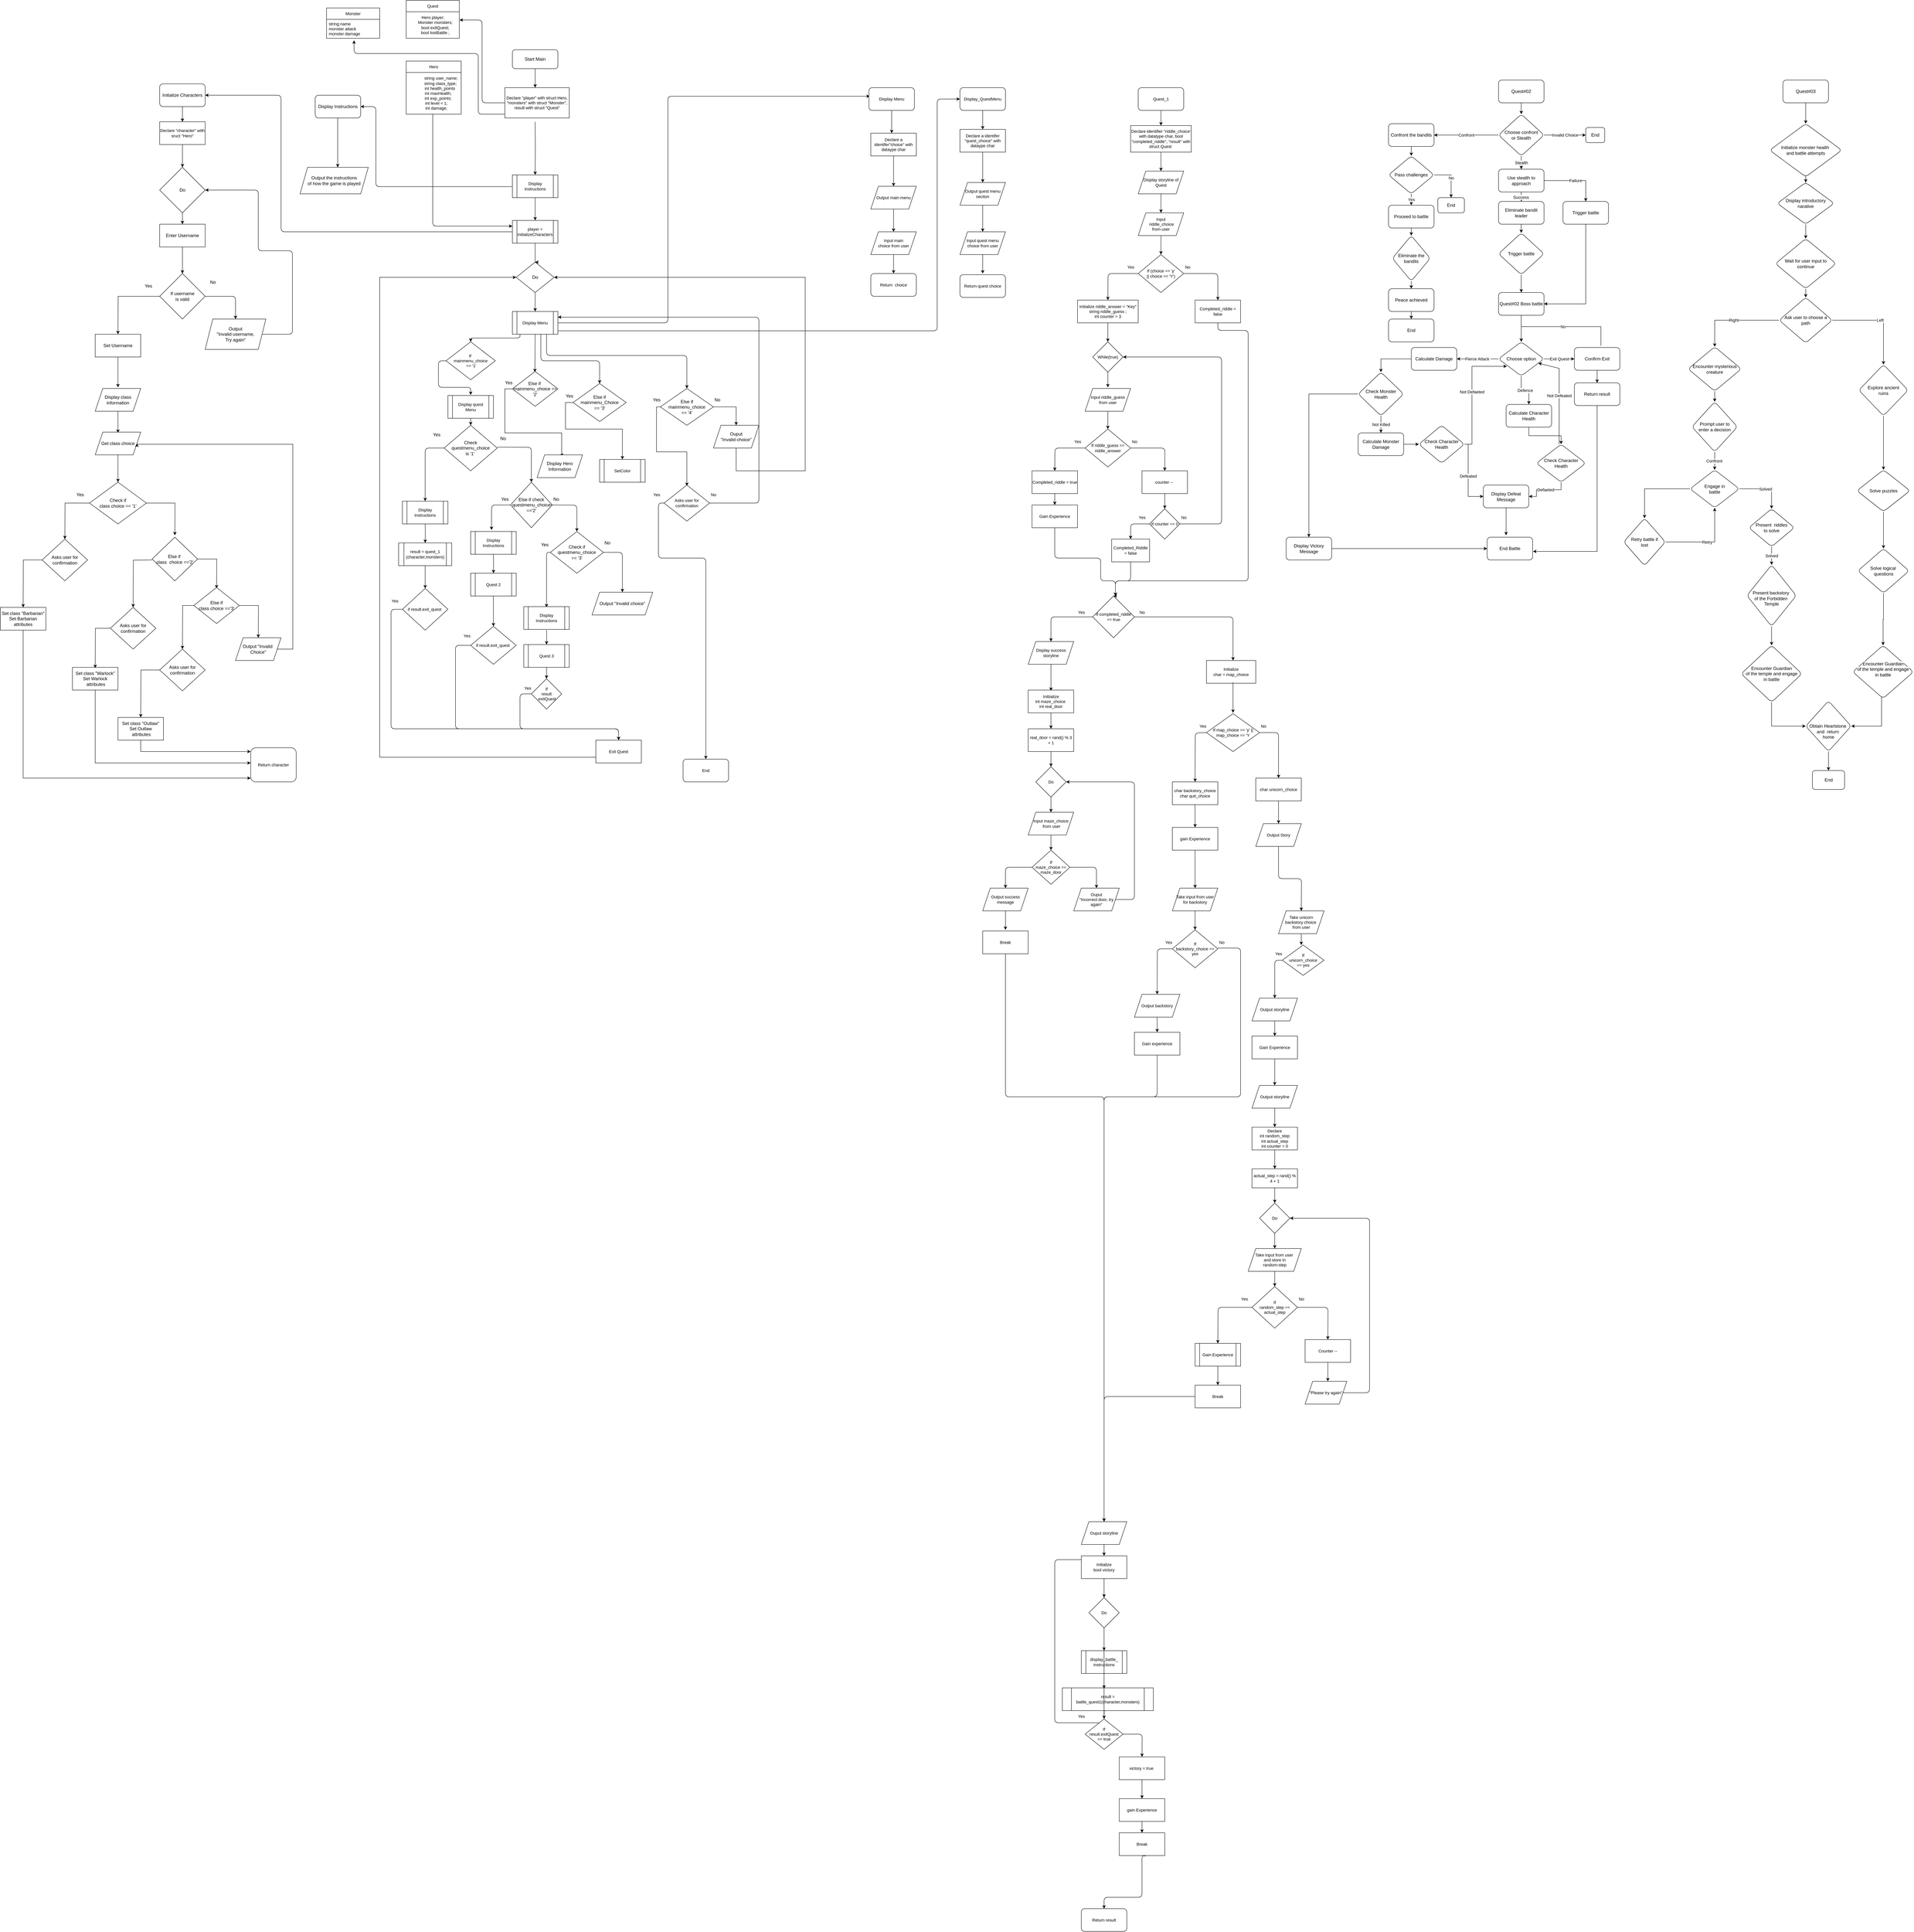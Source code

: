 <mxfile version="22.1.16" type="device">
  <diagram name="Page-1" id="adhWZZQvjXuo_6JsmsEy">
    <mxGraphModel dx="3134" dy="1851" grid="1" gridSize="10" guides="1" tooltips="1" connect="1" arrows="1" fold="1" page="1" pageScale="1" pageWidth="850" pageHeight="1100" math="0" shadow="0">
      <root>
        <mxCell id="0" />
        <mxCell id="1" parent="0" />
        <mxCell id="yzTmD4Zg8RN3-TmrGdqV-2" style="edgeStyle=orthogonalEdgeStyle;rounded=0;orthogonalLoop=1;jettySize=auto;html=1;" parent="1" source="yzTmD4Zg8RN3-TmrGdqV-1" edge="1">
          <mxGeometry relative="1" as="geometry">
            <mxPoint x="390" y="20" as="targetPoint" />
          </mxGeometry>
        </mxCell>
        <mxCell id="yzTmD4Zg8RN3-TmrGdqV-1" value="Start Main" style="rounded=1;whiteSpace=wrap;html=1;" parent="1" vertex="1">
          <mxGeometry x="330" y="-80" width="120" height="50" as="geometry" />
        </mxCell>
        <mxCell id="yzTmD4Zg8RN3-TmrGdqV-7" value="" style="edgeStyle=orthogonalEdgeStyle;rounded=0;orthogonalLoop=1;jettySize=auto;html=1;" parent="1" edge="1">
          <mxGeometry relative="1" as="geometry">
            <mxPoint x="390" y="370" as="targetPoint" />
            <mxPoint x="390" y="310" as="sourcePoint" />
          </mxGeometry>
        </mxCell>
        <mxCell id="yzTmD4Zg8RN3-TmrGdqV-8" style="edgeStyle=orthogonalEdgeStyle;rounded=0;orthogonalLoop=1;jettySize=auto;html=1;" parent="1" edge="1">
          <mxGeometry relative="1" as="geometry">
            <mxPoint x="390" y="480" as="targetPoint" />
            <Array as="points">
              <mxPoint x="390" y="480" />
              <mxPoint x="391" y="480" />
            </Array>
            <mxPoint x="390" y="430" as="sourcePoint" />
          </mxGeometry>
        </mxCell>
        <mxCell id="26LPh5ac66PTuZn7G4pd-25" style="edgeStyle=orthogonalEdgeStyle;shape=connector;rounded=1;orthogonalLoop=1;jettySize=auto;html=1;labelBackgroundColor=default;strokeColor=default;align=center;verticalAlign=middle;fontFamily=Helvetica;fontSize=11;fontColor=default;endArrow=classic;entryX=1;entryY=0.5;entryDx=0;entryDy=0;" parent="1" target="n41I0SQMXWScN1E74BBj-10" edge="1">
          <mxGeometry relative="1" as="geometry">
            <mxPoint x="-410" y="60" as="targetPoint" />
            <mxPoint x="330" y="400" as="sourcePoint" />
            <Array as="points">
              <mxPoint x="-280" y="400" />
              <mxPoint x="-280" y="40" />
            </Array>
          </mxGeometry>
        </mxCell>
        <mxCell id="26LPh5ac66PTuZn7G4pd-24" style="edgeStyle=orthogonalEdgeStyle;shape=connector;rounded=1;orthogonalLoop=1;jettySize=auto;html=1;labelBackgroundColor=default;strokeColor=default;align=center;verticalAlign=middle;fontFamily=Helvetica;fontSize=11;fontColor=default;endArrow=classic;entryX=0.021;entryY=0.377;entryDx=0;entryDy=0;entryPerimeter=0;" parent="1" target="26LPh5ac66PTuZn7G4pd-10" edge="1">
          <mxGeometry relative="1" as="geometry">
            <mxPoint x="1250" y="40" as="targetPoint" />
            <mxPoint x="440" y="640" as="sourcePoint" />
            <Array as="points">
              <mxPoint x="740" y="640" />
              <mxPoint x="740" y="43" />
            </Array>
          </mxGeometry>
        </mxCell>
        <mxCell id="yzTmD4Zg8RN3-TmrGdqV-14" value="" style="endArrow=classic;html=1;rounded=0;entryX=0.5;entryY=0;entryDx=0;entryDy=0;" parent="1" target="yzTmD4Zg8RN3-TmrGdqV-15" edge="1">
          <mxGeometry width="50" height="50" relative="1" as="geometry">
            <mxPoint x="220" y="870" as="sourcePoint" />
            <mxPoint x="220" y="890" as="targetPoint" />
          </mxGeometry>
        </mxCell>
        <mxCell id="yzTmD4Zg8RN3-TmrGdqV-15" value="Check questmenu_choice &lt;br&gt;is &#39;1&#39;&amp;nbsp;" style="rhombus;whiteSpace=wrap;html=1;" parent="1" vertex="1">
          <mxGeometry x="150" y="910" width="140" height="120" as="geometry" />
        </mxCell>
        <mxCell id="yzTmD4Zg8RN3-TmrGdqV-17" value="Yes" style="text;html=1;align=center;verticalAlign=middle;resizable=0;points=[];autosize=1;strokeColor=none;fillColor=none;" parent="1" vertex="1">
          <mxGeometry x="110" y="920" width="40" height="30" as="geometry" />
        </mxCell>
        <mxCell id="yzTmD4Zg8RN3-TmrGdqV-18" value="No" style="text;html=1;align=center;verticalAlign=middle;resizable=0;points=[];autosize=1;strokeColor=none;fillColor=none;" parent="1" vertex="1">
          <mxGeometry x="285" y="930" width="40" height="30" as="geometry" />
        </mxCell>
        <mxCell id="yzTmD4Zg8RN3-TmrGdqV-19" value="" style="endArrow=classic;html=1;rounded=1;exitX=0;exitY=0.5;exitDx=0;exitDy=0;edgeStyle=orthogonalEdgeStyle;" parent="1" edge="1">
          <mxGeometry width="50" height="50" relative="1" as="geometry">
            <mxPoint x="150" y="970" as="sourcePoint" />
            <mxPoint x="100" y="1110" as="targetPoint" />
            <Array as="points">
              <mxPoint x="100" y="970" />
            </Array>
          </mxGeometry>
        </mxCell>
        <mxCell id="yzTmD4Zg8RN3-TmrGdqV-26" value="" style="endArrow=classic;html=1;rounded=1;edgeStyle=orthogonalEdgeStyle;entryX=0;entryY=0.5;entryDx=0;entryDy=0;entryPerimeter=0;" parent="1" target="yzTmD4Zg8RN3-TmrGdqV-29" edge="1">
          <mxGeometry width="50" height="50" relative="1" as="geometry">
            <mxPoint x="290" y="967.5" as="sourcePoint" />
            <mxPoint x="380" y="1067.5" as="targetPoint" />
          </mxGeometry>
        </mxCell>
        <mxCell id="yzTmD4Zg8RN3-TmrGdqV-30" style="edgeStyle=orthogonalEdgeStyle;rounded=1;orthogonalLoop=1;jettySize=auto;html=1;" parent="1" edge="1">
          <mxGeometry relative="1" as="geometry">
            <mxPoint x="275" y="1186" as="targetPoint" />
            <mxPoint x="325" y="1120" as="sourcePoint" />
            <Array as="points">
              <mxPoint x="275" y="1120" />
            </Array>
          </mxGeometry>
        </mxCell>
        <mxCell id="yzTmD4Zg8RN3-TmrGdqV-29" value="Else if check&lt;br&gt;questmenu_choice&lt;br&gt;==&#39;2&#39;" style="rhombus;whiteSpace=wrap;html=1;direction=south;" parent="1" vertex="1">
          <mxGeometry x="325" y="1060" width="110" height="120" as="geometry" />
        </mxCell>
        <mxCell id="yzTmD4Zg8RN3-TmrGdqV-31" value="Yes" style="text;html=1;align=center;verticalAlign=middle;resizable=0;points=[];autosize=1;strokeColor=none;fillColor=none;" parent="1" vertex="1">
          <mxGeometry x="395" y="1210" width="40" height="30" as="geometry" />
        </mxCell>
        <mxCell id="yzTmD4Zg8RN3-TmrGdqV-32" value="No&lt;br&gt;" style="text;html=1;align=center;verticalAlign=middle;resizable=0;points=[];autosize=1;strokeColor=none;fillColor=none;" parent="1" vertex="1">
          <mxGeometry x="425" y="1090" width="40" height="30" as="geometry" />
        </mxCell>
        <mxCell id="yzTmD4Zg8RN3-TmrGdqV-33" value="" style="endArrow=classic;html=1;rounded=1;edgeStyle=orthogonalEdgeStyle;entryX=0.5;entryY=0;entryDx=0;entryDy=0;" parent="1" target="yzTmD4Zg8RN3-TmrGdqV-34" edge="1">
          <mxGeometry width="50" height="50" relative="1" as="geometry">
            <mxPoint x="428.5" y="1120" as="sourcePoint" />
            <mxPoint x="499.5" y="1185.5" as="targetPoint" />
          </mxGeometry>
        </mxCell>
        <mxCell id="yzTmD4Zg8RN3-TmrGdqV-72" style="edgeStyle=orthogonalEdgeStyle;rounded=1;orthogonalLoop=1;jettySize=auto;html=1;exitX=0;exitY=0.5;exitDx=0;exitDy=0;entryX=0.5;entryY=0;entryDx=0;entryDy=0;" parent="1" source="yzTmD4Zg8RN3-TmrGdqV-34" edge="1">
          <mxGeometry relative="1" as="geometry">
            <mxPoint x="420" y="1390" as="targetPoint" />
            <Array as="points">
              <mxPoint x="420" y="1245" />
              <mxPoint x="420" y="1380" />
            </Array>
          </mxGeometry>
        </mxCell>
        <mxCell id="yzTmD4Zg8RN3-TmrGdqV-84" style="edgeStyle=orthogonalEdgeStyle;rounded=1;orthogonalLoop=1;jettySize=auto;html=1;exitX=1;exitY=0.5;exitDx=0;exitDy=0;entryX=0.5;entryY=0;entryDx=0;entryDy=0;" parent="1" source="yzTmD4Zg8RN3-TmrGdqV-34" target="yzTmD4Zg8RN3-TmrGdqV-40" edge="1">
          <mxGeometry relative="1" as="geometry">
            <mxPoint x="610" y="1245" as="targetPoint" />
          </mxGeometry>
        </mxCell>
        <mxCell id="yzTmD4Zg8RN3-TmrGdqV-34" value="Check if&lt;br&gt;questmenu_choice&lt;br&gt;== &#39;3&#39;" style="rhombus;whiteSpace=wrap;html=1;" parent="1" vertex="1">
          <mxGeometry x="430" y="1190" width="140" height="110" as="geometry" />
        </mxCell>
        <mxCell id="yzTmD4Zg8RN3-TmrGdqV-35" value="Yes" style="text;html=1;align=center;verticalAlign=middle;resizable=0;points=[];autosize=1;strokeColor=none;fillColor=none;" parent="1" vertex="1">
          <mxGeometry x="290" y="1090" width="40" height="30" as="geometry" />
        </mxCell>
        <mxCell id="yzTmD4Zg8RN3-TmrGdqV-36" value="No" style="text;html=1;align=center;verticalAlign=middle;resizable=0;points=[];autosize=1;strokeColor=none;fillColor=none;" parent="1" vertex="1">
          <mxGeometry x="560" y="1205" width="40" height="30" as="geometry" />
        </mxCell>
        <mxCell id="yzTmD4Zg8RN3-TmrGdqV-40" value="Output &quot;Invalid choice&quot;" style="shape=parallelogram;perimeter=parallelogramPerimeter;whiteSpace=wrap;html=1;fixedSize=1;" parent="1" vertex="1">
          <mxGeometry x="540" y="1350" width="160" height="60" as="geometry" />
        </mxCell>
        <mxCell id="yzTmD4Zg8RN3-TmrGdqV-76" style="edgeStyle=elbowEdgeStyle;rounded=0;orthogonalLoop=1;jettySize=auto;html=1;entryX=0;entryY=0.5;entryDx=0;entryDy=0;exitX=0;exitY=0.75;exitDx=0;exitDy=0;" parent="1" source="26LPh5ac66PTuZn7G4pd-297" target="yzTmD4Zg8RN3-TmrGdqV-54" edge="1">
          <mxGeometry relative="1" as="geometry">
            <mxPoint x="140" y="490" as="targetPoint" />
            <mxPoint x="540" y="1785" as="sourcePoint" />
            <Array as="points">
              <mxPoint x="-20" y="1060" />
            </Array>
          </mxGeometry>
        </mxCell>
        <mxCell id="yzTmD4Zg8RN3-TmrGdqV-56" style="edgeStyle=orthogonalEdgeStyle;rounded=0;orthogonalLoop=1;jettySize=auto;html=1;entryX=0.5;entryY=0;entryDx=0;entryDy=0;" parent="1" source="yzTmD4Zg8RN3-TmrGdqV-54" edge="1">
          <mxGeometry relative="1" as="geometry">
            <mxPoint x="390" y="610" as="targetPoint" />
          </mxGeometry>
        </mxCell>
        <mxCell id="yzTmD4Zg8RN3-TmrGdqV-54" value="Do" style="rhombus;whiteSpace=wrap;html=1;" parent="1" vertex="1">
          <mxGeometry x="340" y="480" width="100" height="80" as="geometry" />
        </mxCell>
        <mxCell id="yzTmD4Zg8RN3-TmrGdqV-85" value="" style="endArrow=classic;html=1;rounded=0;exitX=0.5;exitY=1;exitDx=0;exitDy=0;" parent="1" edge="1">
          <mxGeometry width="50" height="50" relative="1" as="geometry">
            <mxPoint x="390" y="670" as="sourcePoint" />
            <mxPoint x="389.33" y="770" as="targetPoint" />
          </mxGeometry>
        </mxCell>
        <mxCell id="yzTmD4Zg8RN3-TmrGdqV-89" value="" style="endArrow=classic;html=1;rounded=0;edgeStyle=orthogonalEdgeStyle;exitX=0;exitY=0.5;exitDx=0;exitDy=0;entryX=0.5;entryY=0;entryDx=0;entryDy=0;" parent="1" source="yzTmD4Zg8RN3-TmrGdqV-98" target="yzTmD4Zg8RN3-TmrGdqV-90" edge="1">
          <mxGeometry width="50" height="50" relative="1" as="geometry">
            <mxPoint x="310" y="814" as="sourcePoint" />
            <mxPoint x="440" y="980" as="targetPoint" />
            <Array as="points">
              <mxPoint x="310" y="814" />
              <mxPoint x="310" y="930" />
              <mxPoint x="460" y="930" />
            </Array>
          </mxGeometry>
        </mxCell>
        <mxCell id="yzTmD4Zg8RN3-TmrGdqV-90" value="Display Hero Information" style="shape=parallelogram;perimeter=parallelogramPerimeter;whiteSpace=wrap;html=1;fixedSize=1;" parent="1" vertex="1">
          <mxGeometry x="395" y="988" width="120" height="60" as="geometry" />
        </mxCell>
        <mxCell id="yzTmD4Zg8RN3-TmrGdqV-91" value="" style="endArrow=classic;html=1;rounded=1;edgeStyle=orthogonalEdgeStyle;" parent="1" edge="1">
          <mxGeometry width="50" height="50" relative="1" as="geometry">
            <mxPoint x="405" y="670" as="sourcePoint" />
            <mxPoint x="560" y="800" as="targetPoint" />
            <Array as="points">
              <mxPoint x="405" y="740" />
              <mxPoint x="560" y="740" />
            </Array>
          </mxGeometry>
        </mxCell>
        <mxCell id="yzTmD4Zg8RN3-TmrGdqV-96" value="" style="endArrow=classic;html=1;rounded=1;edgeStyle=orthogonalEdgeStyle;exitX=0.75;exitY=1;exitDx=0;exitDy=0;" parent="1" edge="1">
          <mxGeometry width="50" height="50" relative="1" as="geometry">
            <mxPoint x="420" y="670" as="sourcePoint" />
            <mxPoint x="790" y="813" as="targetPoint" />
            <Array as="points">
              <mxPoint x="420" y="726" />
              <mxPoint x="790" y="726" />
            </Array>
          </mxGeometry>
        </mxCell>
        <mxCell id="yzTmD4Zg8RN3-TmrGdqV-98" value="Else if&amp;nbsp;&lt;br&gt;mainmenu_choice == &#39;2&#39;" style="rhombus;whiteSpace=wrap;html=1;" parent="1" vertex="1">
          <mxGeometry x="330" y="768" width="120" height="92" as="geometry" />
        </mxCell>
        <mxCell id="yzTmD4Zg8RN3-TmrGdqV-101" value="Yes" style="text;html=1;align=center;verticalAlign=middle;resizable=0;points=[];autosize=1;strokeColor=none;fillColor=none;" parent="1" vertex="1">
          <mxGeometry x="300" y="783" width="40" height="30" as="geometry" />
        </mxCell>
        <mxCell id="yzTmD4Zg8RN3-TmrGdqV-104" style="edgeStyle=orthogonalEdgeStyle;rounded=0;orthogonalLoop=1;jettySize=auto;html=1;" parent="1" source="yzTmD4Zg8RN3-TmrGdqV-102" edge="1">
          <mxGeometry relative="1" as="geometry">
            <mxPoint x="620" y="1000" as="targetPoint" />
            <Array as="points">
              <mxPoint x="470" y="850" />
              <mxPoint x="470" y="920" />
            </Array>
          </mxGeometry>
        </mxCell>
        <mxCell id="yzTmD4Zg8RN3-TmrGdqV-102" value="Else if&lt;br&gt;mainmenu_Choice &lt;br&gt;== &#39;3&#39;" style="rhombus;whiteSpace=wrap;html=1;" parent="1" vertex="1">
          <mxGeometry x="490" y="800" width="140" height="100" as="geometry" />
        </mxCell>
        <mxCell id="yzTmD4Zg8RN3-TmrGdqV-119" style="edgeStyle=orthogonalEdgeStyle;rounded=0;orthogonalLoop=1;jettySize=auto;html=1;exitX=0;exitY=0.5;exitDx=0;exitDy=0;" parent="1" source="yzTmD4Zg8RN3-TmrGdqV-109" edge="1">
          <mxGeometry relative="1" as="geometry">
            <mxPoint x="790" y="1070" as="targetPoint" />
            <Array as="points">
              <mxPoint x="710" y="862" />
              <mxPoint x="710" y="980" />
              <mxPoint x="790" y="980" />
            </Array>
          </mxGeometry>
        </mxCell>
        <mxCell id="yzTmD4Zg8RN3-TmrGdqV-122" style="edgeStyle=orthogonalEdgeStyle;rounded=0;orthogonalLoop=1;jettySize=auto;html=1;" parent="1" source="yzTmD4Zg8RN3-TmrGdqV-109" edge="1">
          <mxGeometry relative="1" as="geometry">
            <mxPoint x="920" y="910" as="targetPoint" />
            <Array as="points">
              <mxPoint x="920" y="862" />
            </Array>
          </mxGeometry>
        </mxCell>
        <mxCell id="yzTmD4Zg8RN3-TmrGdqV-109" value="Else if&lt;br&gt;mainmenu_choice&lt;br&gt;== &#39;4&#39;" style="rhombus;whiteSpace=wrap;html=1;" parent="1" vertex="1">
          <mxGeometry x="720" y="813" width="140" height="97" as="geometry" />
        </mxCell>
        <mxCell id="yzTmD4Zg8RN3-TmrGdqV-120" value="Yes" style="text;html=1;align=center;verticalAlign=middle;resizable=0;points=[];autosize=1;strokeColor=none;fillColor=none;" parent="1" vertex="1">
          <mxGeometry x="690" y="828" width="40" height="30" as="geometry" />
        </mxCell>
        <mxCell id="yzTmD4Zg8RN3-TmrGdqV-121" value="Yes" style="text;html=1;align=center;verticalAlign=middle;resizable=0;points=[];autosize=1;strokeColor=none;fillColor=none;" parent="1" vertex="1">
          <mxGeometry x="460" y="818" width="40" height="30" as="geometry" />
        </mxCell>
        <mxCell id="yzTmD4Zg8RN3-TmrGdqV-123" value="No&lt;br&gt;" style="text;html=1;align=center;verticalAlign=middle;resizable=0;points=[];autosize=1;strokeColor=none;fillColor=none;" parent="1" vertex="1">
          <mxGeometry x="850" y="828" width="40" height="30" as="geometry" />
        </mxCell>
        <mxCell id="yzTmD4Zg8RN3-TmrGdqV-126" style="edgeStyle=orthogonalEdgeStyle;rounded=0;orthogonalLoop=1;jettySize=auto;html=1;entryX=1;entryY=0.5;entryDx=0;entryDy=0;" parent="1" source="yzTmD4Zg8RN3-TmrGdqV-124" target="yzTmD4Zg8RN3-TmrGdqV-54" edge="1">
          <mxGeometry relative="1" as="geometry">
            <mxPoint x="1101.732" y="720" as="targetPoint" />
            <Array as="points">
              <mxPoint x="920" y="1030" />
              <mxPoint x="1102" y="1030" />
              <mxPoint x="1102" y="520" />
            </Array>
          </mxGeometry>
        </mxCell>
        <mxCell id="yzTmD4Zg8RN3-TmrGdqV-124" value="Ouput &lt;br&gt;&quot;Invalid choice&quot;" style="shape=parallelogram;perimeter=parallelogramPerimeter;whiteSpace=wrap;html=1;fixedSize=1;" parent="1" vertex="1">
          <mxGeometry x="860" y="910" width="120" height="60" as="geometry" />
        </mxCell>
        <mxCell id="n41I0SQMXWScN1E74BBj-3" value="Display Instructions" style="rounded=1;whiteSpace=wrap;html=1;" parent="1" vertex="1">
          <mxGeometry x="-190" y="40" width="120" height="60" as="geometry" />
        </mxCell>
        <mxCell id="n41I0SQMXWScN1E74BBj-5" value="Output the instructions &lt;br&gt;of how the game is played" style="shape=parallelogram;perimeter=parallelogramPerimeter;whiteSpace=wrap;html=1;fixedSize=1;" parent="1" vertex="1">
          <mxGeometry x="-230" y="230" width="180" height="70" as="geometry" />
        </mxCell>
        <mxCell id="n41I0SQMXWScN1E74BBj-9" value="" style="endArrow=classic;html=1;rounded=0;entryX=0.5;entryY=0;entryDx=0;entryDy=0;" parent="1" edge="1">
          <mxGeometry width="50" height="50" relative="1" as="geometry">
            <mxPoint x="-130.59" y="100" as="sourcePoint" />
            <mxPoint x="-130.59" y="230" as="targetPoint" />
          </mxGeometry>
        </mxCell>
        <mxCell id="n41I0SQMXWScN1E74BBj-12" style="edgeStyle=orthogonalEdgeStyle;rounded=0;orthogonalLoop=1;jettySize=auto;html=1;" parent="1" source="n41I0SQMXWScN1E74BBj-10" edge="1">
          <mxGeometry relative="1" as="geometry">
            <mxPoint x="-540" y="110" as="targetPoint" />
          </mxGeometry>
        </mxCell>
        <mxCell id="n41I0SQMXWScN1E74BBj-10" value="Initialize Characters" style="rounded=1;whiteSpace=wrap;html=1;" parent="1" vertex="1">
          <mxGeometry x="-600" y="10" width="120" height="60" as="geometry" />
        </mxCell>
        <mxCell id="n41I0SQMXWScN1E74BBj-19" style="edgeStyle=orthogonalEdgeStyle;rounded=0;orthogonalLoop=1;jettySize=auto;html=1;" parent="1" source="n41I0SQMXWScN1E74BBj-13" edge="1">
          <mxGeometry relative="1" as="geometry">
            <mxPoint x="-540" y="510" as="targetPoint" />
          </mxGeometry>
        </mxCell>
        <mxCell id="n41I0SQMXWScN1E74BBj-13" value="Enter Username" style="rounded=0;whiteSpace=wrap;html=1;" parent="1" vertex="1">
          <mxGeometry x="-600" y="380" width="120" height="60" as="geometry" />
        </mxCell>
        <mxCell id="n41I0SQMXWScN1E74BBj-18" style="edgeStyle=orthogonalEdgeStyle;rounded=0;orthogonalLoop=1;jettySize=auto;html=1;entryX=0.5;entryY=0;entryDx=0;entryDy=0;" parent="1" source="n41I0SQMXWScN1E74BBj-15" target="n41I0SQMXWScN1E74BBj-13" edge="1">
          <mxGeometry relative="1" as="geometry" />
        </mxCell>
        <mxCell id="n41I0SQMXWScN1E74BBj-15" value="Do" style="rhombus;whiteSpace=wrap;html=1;" parent="1" vertex="1">
          <mxGeometry x="-600" y="230" width="120" height="120" as="geometry" />
        </mxCell>
        <mxCell id="n41I0SQMXWScN1E74BBj-24" style="edgeStyle=orthogonalEdgeStyle;rounded=0;orthogonalLoop=1;jettySize=auto;html=1;" parent="1" source="n41I0SQMXWScN1E74BBj-20" edge="1">
          <mxGeometry relative="1" as="geometry">
            <mxPoint x="-710" y="670" as="targetPoint" />
          </mxGeometry>
        </mxCell>
        <mxCell id="n41I0SQMXWScN1E74BBj-25" style="edgeStyle=orthogonalEdgeStyle;rounded=1;orthogonalLoop=1;jettySize=auto;html=1;curved=0;" parent="1" source="n41I0SQMXWScN1E74BBj-20" edge="1">
          <mxGeometry relative="1" as="geometry">
            <mxPoint x="-400" y="630" as="targetPoint" />
            <Array as="points">
              <mxPoint x="-400" y="570" />
            </Array>
          </mxGeometry>
        </mxCell>
        <mxCell id="n41I0SQMXWScN1E74BBj-20" value="If username&lt;br&gt;is valid" style="rhombus;whiteSpace=wrap;html=1;" parent="1" vertex="1">
          <mxGeometry x="-600" y="510" width="120" height="120" as="geometry" />
        </mxCell>
        <mxCell id="n41I0SQMXWScN1E74BBj-26" value="Yes" style="text;html=1;align=center;verticalAlign=middle;resizable=0;points=[];autosize=1;strokeColor=none;fillColor=none;" parent="1" vertex="1">
          <mxGeometry x="-650" y="528" width="40" height="30" as="geometry" />
        </mxCell>
        <mxCell id="n41I0SQMXWScN1E74BBj-27" value="No&lt;br&gt;" style="text;html=1;align=center;verticalAlign=middle;resizable=0;points=[];autosize=1;strokeColor=none;fillColor=none;" parent="1" vertex="1">
          <mxGeometry x="-480" y="518" width="40" height="30" as="geometry" />
        </mxCell>
        <mxCell id="n41I0SQMXWScN1E74BBj-28" value="Output &lt;br&gt;&quot;Invalid username, &lt;br&gt;Try again&quot;" style="shape=parallelogram;perimeter=parallelogramPerimeter;whiteSpace=wrap;html=1;fixedSize=1;" parent="1" vertex="1">
          <mxGeometry x="-480" y="630" width="160" height="80" as="geometry" />
        </mxCell>
        <mxCell id="n41I0SQMXWScN1E74BBj-30" value="" style="endArrow=classic;html=1;rounded=1;edgeStyle=orthogonalEdgeStyle;elbow=vertical;entryX=1;entryY=0.5;entryDx=0;entryDy=0;exitX=1;exitY=0.5;exitDx=0;exitDy=0;curved=0;" parent="1" target="n41I0SQMXWScN1E74BBj-15" edge="1">
          <mxGeometry width="50" height="50" relative="1" as="geometry">
            <mxPoint x="-330.0" y="669.95" as="sourcePoint" />
            <mxPoint x="-480.0" y="239.95" as="targetPoint" />
            <Array as="points">
              <mxPoint x="-250" y="670" />
              <mxPoint x="-250" y="450" />
              <mxPoint x="-340" y="450" />
              <mxPoint x="-340" y="290" />
            </Array>
          </mxGeometry>
        </mxCell>
        <mxCell id="n41I0SQMXWScN1E74BBj-33" style="edgeStyle=orthogonalEdgeStyle;rounded=0;orthogonalLoop=1;jettySize=auto;html=1;" parent="1" source="n41I0SQMXWScN1E74BBj-32" edge="1">
          <mxGeometry relative="1" as="geometry">
            <mxPoint x="-710" y="810" as="targetPoint" />
          </mxGeometry>
        </mxCell>
        <mxCell id="n41I0SQMXWScN1E74BBj-32" value="Set Username" style="rounded=0;whiteSpace=wrap;html=1;" parent="1" vertex="1">
          <mxGeometry x="-770" y="670" width="120" height="60" as="geometry" />
        </mxCell>
        <mxCell id="n41I0SQMXWScN1E74BBj-35" style="edgeStyle=orthogonalEdgeStyle;rounded=0;orthogonalLoop=1;jettySize=auto;html=1;" parent="1" source="n41I0SQMXWScN1E74BBj-34" edge="1">
          <mxGeometry relative="1" as="geometry">
            <mxPoint x="-710" y="930.0" as="targetPoint" />
          </mxGeometry>
        </mxCell>
        <mxCell id="n41I0SQMXWScN1E74BBj-34" value="Display class information" style="shape=parallelogram;perimeter=parallelogramPerimeter;whiteSpace=wrap;html=1;fixedSize=1;" parent="1" vertex="1">
          <mxGeometry x="-770" y="813" width="120" height="60" as="geometry" />
        </mxCell>
        <mxCell id="n41I0SQMXWScN1E74BBj-37" style="edgeStyle=orthogonalEdgeStyle;rounded=0;orthogonalLoop=1;jettySize=auto;html=1;" parent="1" source="n41I0SQMXWScN1E74BBj-36" edge="1">
          <mxGeometry relative="1" as="geometry">
            <mxPoint x="-710" y="1060" as="targetPoint" />
          </mxGeometry>
        </mxCell>
        <mxCell id="n41I0SQMXWScN1E74BBj-36" value="Get class choice" style="shape=parallelogram;perimeter=parallelogramPerimeter;whiteSpace=wrap;html=1;fixedSize=1;" parent="1" vertex="1">
          <mxGeometry x="-770" y="928" width="120" height="60" as="geometry" />
        </mxCell>
        <mxCell id="n41I0SQMXWScN1E74BBj-45" style="edgeStyle=orthogonalEdgeStyle;rounded=0;orthogonalLoop=1;jettySize=auto;html=1;" parent="1" source="n41I0SQMXWScN1E74BBj-40" edge="1">
          <mxGeometry relative="1" as="geometry">
            <mxPoint x="-850" y="1210" as="targetPoint" />
          </mxGeometry>
        </mxCell>
        <mxCell id="n41I0SQMXWScN1E74BBj-53" style="edgeStyle=orthogonalEdgeStyle;rounded=0;orthogonalLoop=1;jettySize=auto;html=1;" parent="1" source="n41I0SQMXWScN1E74BBj-40" edge="1">
          <mxGeometry relative="1" as="geometry">
            <mxPoint x="-560" y="1200" as="targetPoint" />
          </mxGeometry>
        </mxCell>
        <mxCell id="n41I0SQMXWScN1E74BBj-40" value="Check if&lt;br&gt;class choice == &#39;1&#39;" style="rhombus;whiteSpace=wrap;html=1;" parent="1" vertex="1">
          <mxGeometry x="-785" y="1060" width="150" height="110" as="geometry" />
        </mxCell>
        <mxCell id="n41I0SQMXWScN1E74BBj-46" value="Yes" style="text;html=1;align=center;verticalAlign=middle;resizable=0;points=[];autosize=1;strokeColor=none;fillColor=none;" parent="1" vertex="1">
          <mxGeometry x="-830" y="1078" width="40" height="30" as="geometry" />
        </mxCell>
        <mxCell id="n41I0SQMXWScN1E74BBj-50" style="edgeStyle=orthogonalEdgeStyle;rounded=0;orthogonalLoop=1;jettySize=auto;html=1;" parent="1" source="n41I0SQMXWScN1E74BBj-49" edge="1">
          <mxGeometry relative="1" as="geometry">
            <mxPoint x="-960" y="1390" as="targetPoint" />
          </mxGeometry>
        </mxCell>
        <mxCell id="n41I0SQMXWScN1E74BBj-49" value="Asks user for&lt;br&gt;confirmation" style="rhombus;whiteSpace=wrap;html=1;" parent="1" vertex="1">
          <mxGeometry x="-910" y="1210" width="120" height="110" as="geometry" />
        </mxCell>
        <mxCell id="n41I0SQMXWScN1E74BBj-52" style="edgeStyle=orthogonalEdgeStyle;rounded=0;orthogonalLoop=1;jettySize=auto;html=1;" parent="1" source="n41I0SQMXWScN1E74BBj-51" edge="1">
          <mxGeometry relative="1" as="geometry">
            <mxPoint x="-360" y="1840" as="targetPoint" />
            <Array as="points">
              <mxPoint x="-960" y="1840" />
            </Array>
          </mxGeometry>
        </mxCell>
        <mxCell id="n41I0SQMXWScN1E74BBj-51" value="Set class &quot;Barbarian&quot;&lt;br&gt;Set Barbarian attributes" style="rounded=0;whiteSpace=wrap;html=1;" parent="1" vertex="1">
          <mxGeometry x="-1020" y="1390" width="120" height="60" as="geometry" />
        </mxCell>
        <mxCell id="n41I0SQMXWScN1E74BBj-61" style="edgeStyle=orthogonalEdgeStyle;rounded=0;orthogonalLoop=1;jettySize=auto;html=1;" parent="1" source="n41I0SQMXWScN1E74BBj-54" edge="1">
          <mxGeometry relative="1" as="geometry">
            <mxPoint x="-450" y="1340" as="targetPoint" />
          </mxGeometry>
        </mxCell>
        <mxCell id="n41I0SQMXWScN1E74BBj-54" value="Else if&amp;nbsp;&lt;br&gt;class&amp;nbsp; choice ==&#39;2&#39;" style="rhombus;whiteSpace=wrap;html=1;" parent="1" vertex="1">
          <mxGeometry x="-620" y="1205" width="120" height="115" as="geometry" />
        </mxCell>
        <mxCell id="n41I0SQMXWScN1E74BBj-55" style="edgeStyle=orthogonalEdgeStyle;rounded=0;orthogonalLoop=1;jettySize=auto;html=1;" parent="1" edge="1">
          <mxGeometry relative="1" as="geometry">
            <mxPoint x="-670" y="1390" as="targetPoint" />
            <mxPoint x="-620.0" y="1265.0" as="sourcePoint" />
          </mxGeometry>
        </mxCell>
        <mxCell id="n41I0SQMXWScN1E74BBj-59" style="edgeStyle=orthogonalEdgeStyle;rounded=0;orthogonalLoop=1;jettySize=auto;html=1;" parent="1" source="n41I0SQMXWScN1E74BBj-56" edge="1">
          <mxGeometry relative="1" as="geometry">
            <mxPoint x="-770" y="1550" as="targetPoint" />
          </mxGeometry>
        </mxCell>
        <mxCell id="n41I0SQMXWScN1E74BBj-56" value="Asks user for&lt;br&gt;confirmation" style="rhombus;whiteSpace=wrap;html=1;" parent="1" vertex="1">
          <mxGeometry x="-730" y="1390" width="120" height="110" as="geometry" />
        </mxCell>
        <mxCell id="n41I0SQMXWScN1E74BBj-60" style="edgeStyle=orthogonalEdgeStyle;rounded=0;orthogonalLoop=1;jettySize=auto;html=1;" parent="1" source="n41I0SQMXWScN1E74BBj-57" edge="1">
          <mxGeometry relative="1" as="geometry">
            <mxPoint x="-360" y="1800" as="targetPoint" />
            <Array as="points">
              <mxPoint x="-770" y="1800" />
              <mxPoint x="-374" y="1800" />
            </Array>
          </mxGeometry>
        </mxCell>
        <mxCell id="n41I0SQMXWScN1E74BBj-57" value="Set class &quot;Warlock&quot;&lt;br&gt;Set Warlock&lt;br&gt;&amp;nbsp;attributes" style="rounded=0;whiteSpace=wrap;html=1;" parent="1" vertex="1">
          <mxGeometry x="-830" y="1548" width="120" height="60" as="geometry" />
        </mxCell>
        <mxCell id="n41I0SQMXWScN1E74BBj-65" style="edgeStyle=orthogonalEdgeStyle;rounded=0;orthogonalLoop=1;jettySize=auto;html=1;" parent="1" source="n41I0SQMXWScN1E74BBj-62" edge="1">
          <mxGeometry relative="1" as="geometry">
            <mxPoint x="-540" y="1500" as="targetPoint" />
          </mxGeometry>
        </mxCell>
        <mxCell id="n41I0SQMXWScN1E74BBj-70" style="edgeStyle=orthogonalEdgeStyle;rounded=0;orthogonalLoop=1;jettySize=auto;html=1;" parent="1" source="n41I0SQMXWScN1E74BBj-62" edge="1">
          <mxGeometry relative="1" as="geometry">
            <mxPoint x="-340" y="1470" as="targetPoint" />
          </mxGeometry>
        </mxCell>
        <mxCell id="n41I0SQMXWScN1E74BBj-62" value="Else if&lt;br&gt;class choice ==&#39;3&#39;" style="rhombus;whiteSpace=wrap;html=1;" parent="1" vertex="1">
          <mxGeometry x="-510" y="1337.5" width="120" height="95" as="geometry" />
        </mxCell>
        <mxCell id="n41I0SQMXWScN1E74BBj-66" style="edgeStyle=orthogonalEdgeStyle;rounded=0;orthogonalLoop=1;jettySize=auto;html=1;" parent="1" source="n41I0SQMXWScN1E74BBj-67" edge="1">
          <mxGeometry relative="1" as="geometry">
            <mxPoint x="-650" y="1680" as="targetPoint" />
          </mxGeometry>
        </mxCell>
        <mxCell id="n41I0SQMXWScN1E74BBj-67" value="Asks user for&lt;br&gt;confirmation" style="rhombus;whiteSpace=wrap;html=1;" parent="1" vertex="1">
          <mxGeometry x="-600" y="1500" width="120" height="110" as="geometry" />
        </mxCell>
        <mxCell id="n41I0SQMXWScN1E74BBj-69" style="edgeStyle=orthogonalEdgeStyle;rounded=0;orthogonalLoop=1;jettySize=auto;html=1;" parent="1" source="n41I0SQMXWScN1E74BBj-68" edge="1">
          <mxGeometry relative="1" as="geometry">
            <mxPoint x="-360" y="1770" as="targetPoint" />
            <Array as="points">
              <mxPoint x="-650" y="1770" />
            </Array>
          </mxGeometry>
        </mxCell>
        <mxCell id="n41I0SQMXWScN1E74BBj-68" value="Set class &quot;Outlaw&quot;&lt;br&gt;Set Outlaw&lt;br&gt;&amp;nbsp;attributes" style="rounded=0;whiteSpace=wrap;html=1;" parent="1" vertex="1">
          <mxGeometry x="-710" y="1680" width="120" height="60" as="geometry" />
        </mxCell>
        <mxCell id="n41I0SQMXWScN1E74BBj-73" style="edgeStyle=orthogonalEdgeStyle;rounded=0;orthogonalLoop=1;jettySize=auto;html=1;entryX=1;entryY=0.5;entryDx=0;entryDy=0;" parent="1" source="n41I0SQMXWScN1E74BBj-71" target="n41I0SQMXWScN1E74BBj-36" edge="1">
          <mxGeometry relative="1" as="geometry">
            <mxPoint x="-250" y="950" as="targetPoint" />
            <Array as="points">
              <mxPoint x="-249" y="1500" />
              <mxPoint x="-249" y="960" />
              <mxPoint x="-660" y="960" />
            </Array>
          </mxGeometry>
        </mxCell>
        <mxCell id="n41I0SQMXWScN1E74BBj-71" value="Output &quot;Invalid&amp;nbsp;&lt;br&gt;Choice&quot;" style="shape=parallelogram;perimeter=parallelogramPerimeter;whiteSpace=wrap;html=1;fixedSize=1;" parent="1" vertex="1">
          <mxGeometry x="-400" y="1470" width="120" height="60" as="geometry" />
        </mxCell>
        <mxCell id="26LPh5ac66PTuZn7G4pd-11" style="edgeStyle=orthogonalEdgeStyle;shape=connector;rounded=1;orthogonalLoop=1;jettySize=auto;html=1;labelBackgroundColor=default;strokeColor=default;align=center;verticalAlign=middle;fontFamily=Helvetica;fontSize=11;fontColor=default;endArrow=classic;" parent="1" source="26LPh5ac66PTuZn7G4pd-10" edge="1">
          <mxGeometry relative="1" as="geometry">
            <mxPoint x="1330" y="140" as="targetPoint" />
          </mxGeometry>
        </mxCell>
        <mxCell id="26LPh5ac66PTuZn7G4pd-10" value="Display Menu" style="rounded=1;whiteSpace=wrap;html=1;fontFamily=Helvetica;fontSize=11;fontColor=default;" parent="1" vertex="1">
          <mxGeometry x="1270" y="20" width="120" height="60" as="geometry" />
        </mxCell>
        <mxCell id="26LPh5ac66PTuZn7G4pd-12" value="" style="endArrow=classic;html=1;rounded=1;labelBackgroundColor=default;strokeColor=default;align=center;verticalAlign=middle;fontFamily=Helvetica;fontSize=11;fontColor=default;shape=connector;edgeStyle=orthogonalEdgeStyle;entryX=1;entryY=0.5;entryDx=0;entryDy=0;" parent="1" target="n41I0SQMXWScN1E74BBj-3" edge="1">
          <mxGeometry width="50" height="50" relative="1" as="geometry">
            <mxPoint x="330" y="280" as="sourcePoint" />
            <mxPoint x="-50" y="70" as="targetPoint" />
            <Array as="points">
              <mxPoint x="-30" y="281" />
              <mxPoint x="-30" y="70" />
            </Array>
          </mxGeometry>
        </mxCell>
        <mxCell id="26LPh5ac66PTuZn7G4pd-15" style="edgeStyle=orthogonalEdgeStyle;shape=connector;rounded=1;orthogonalLoop=1;jettySize=auto;html=1;entryX=0.5;entryY=0;entryDx=0;entryDy=0;labelBackgroundColor=default;strokeColor=default;align=center;verticalAlign=middle;fontFamily=Helvetica;fontSize=11;fontColor=default;endArrow=classic;" parent="1" target="26LPh5ac66PTuZn7G4pd-50" edge="1">
          <mxGeometry relative="1" as="geometry">
            <mxPoint x="390" y="110" as="sourcePoint" />
            <mxPoint x="390" y="150" as="targetPoint" />
          </mxGeometry>
        </mxCell>
        <mxCell id="26LPh5ac66PTuZn7G4pd-20" style="edgeStyle=orthogonalEdgeStyle;shape=connector;rounded=1;orthogonalLoop=1;jettySize=auto;html=1;labelBackgroundColor=default;strokeColor=default;align=center;verticalAlign=middle;fontFamily=Helvetica;fontSize=11;fontColor=default;endArrow=classic;" parent="1" source="26LPh5ac66PTuZn7G4pd-16" edge="1">
          <mxGeometry relative="1" as="geometry">
            <mxPoint x="1335" y="400" as="targetPoint" />
          </mxGeometry>
        </mxCell>
        <mxCell id="26LPh5ac66PTuZn7G4pd-16" value="Output main menu" style="shape=parallelogram;perimeter=parallelogramPerimeter;whiteSpace=wrap;html=1;fixedSize=1;fontFamily=Helvetica;fontSize=11;fontColor=default;" parent="1" vertex="1">
          <mxGeometry x="1275" y="280" width="120" height="60" as="geometry" />
        </mxCell>
        <mxCell id="26LPh5ac66PTuZn7G4pd-19" style="edgeStyle=orthogonalEdgeStyle;shape=connector;rounded=1;orthogonalLoop=1;jettySize=auto;html=1;entryX=0.5;entryY=0;entryDx=0;entryDy=0;labelBackgroundColor=default;strokeColor=default;align=center;verticalAlign=middle;fontFamily=Helvetica;fontSize=11;fontColor=default;endArrow=classic;" parent="1" source="26LPh5ac66PTuZn7G4pd-17" target="26LPh5ac66PTuZn7G4pd-16" edge="1">
          <mxGeometry relative="1" as="geometry" />
        </mxCell>
        <mxCell id="26LPh5ac66PTuZn7G4pd-17" value="Declare a identifer&quot;choice&quot; with dataype char" style="rounded=0;whiteSpace=wrap;html=1;fontFamily=Helvetica;fontSize=11;fontColor=default;" parent="1" vertex="1">
          <mxGeometry x="1275" y="140" width="120" height="60" as="geometry" />
        </mxCell>
        <mxCell id="26LPh5ac66PTuZn7G4pd-22" style="edgeStyle=orthogonalEdgeStyle;shape=connector;rounded=1;orthogonalLoop=1;jettySize=auto;html=1;labelBackgroundColor=default;strokeColor=default;align=center;verticalAlign=middle;fontFamily=Helvetica;fontSize=11;fontColor=default;endArrow=classic;" parent="1" source="26LPh5ac66PTuZn7G4pd-21" edge="1">
          <mxGeometry relative="1" as="geometry">
            <mxPoint x="1335" y="510" as="targetPoint" />
          </mxGeometry>
        </mxCell>
        <mxCell id="26LPh5ac66PTuZn7G4pd-21" value="Input main&lt;br&gt;choice from user" style="shape=parallelogram;perimeter=parallelogramPerimeter;whiteSpace=wrap;html=1;fixedSize=1;fontFamily=Helvetica;fontSize=11;fontColor=default;" parent="1" vertex="1">
          <mxGeometry x="1275" y="400" width="120" height="60" as="geometry" />
        </mxCell>
        <mxCell id="26LPh5ac66PTuZn7G4pd-23" value="Return&amp;nbsp; choice" style="rounded=1;whiteSpace=wrap;html=1;fontFamily=Helvetica;fontSize=11;fontColor=default;" parent="1" vertex="1">
          <mxGeometry x="1275" y="510" width="120" height="60" as="geometry" />
        </mxCell>
        <mxCell id="26LPh5ac66PTuZn7G4pd-27" value="Return character" style="rounded=1;whiteSpace=wrap;html=1;fontFamily=Helvetica;fontSize=11;fontColor=default;" parent="1" vertex="1">
          <mxGeometry x="-360" y="1760" width="120" height="90" as="geometry" />
        </mxCell>
        <mxCell id="26LPh5ac66PTuZn7G4pd-30" style="edgeStyle=orthogonalEdgeStyle;shape=connector;rounded=1;orthogonalLoop=1;jettySize=auto;html=1;entryX=0.5;entryY=0;entryDx=0;entryDy=0;labelBackgroundColor=default;strokeColor=default;align=center;verticalAlign=middle;fontFamily=Helvetica;fontSize=11;fontColor=default;endArrow=classic;" parent="1" source="26LPh5ac66PTuZn7G4pd-28" target="n41I0SQMXWScN1E74BBj-15" edge="1">
          <mxGeometry relative="1" as="geometry" />
        </mxCell>
        <mxCell id="26LPh5ac66PTuZn7G4pd-28" value="Declare &quot;character&quot; with sruct &quot;Hero&quot;" style="rounded=0;whiteSpace=wrap;html=1;fontFamily=Helvetica;fontSize=11;fontColor=default;" parent="1" vertex="1">
          <mxGeometry x="-600" y="110" width="120" height="60" as="geometry" />
        </mxCell>
        <mxCell id="26LPh5ac66PTuZn7G4pd-33" style="edgeStyle=orthogonalEdgeStyle;shape=connector;rounded=1;orthogonalLoop=1;jettySize=auto;html=1;labelBackgroundColor=default;strokeColor=default;align=center;verticalAlign=middle;fontFamily=Helvetica;fontSize=11;fontColor=default;endArrow=classic;" parent="1" source="26LPh5ac66PTuZn7G4pd-32" edge="1">
          <mxGeometry relative="1" as="geometry">
            <mxPoint x="1570" y="130" as="targetPoint" />
          </mxGeometry>
        </mxCell>
        <mxCell id="26LPh5ac66PTuZn7G4pd-32" value="Display_QuestMenu" style="rounded=1;whiteSpace=wrap;html=1;fontFamily=Helvetica;fontSize=11;fontColor=default;" parent="1" vertex="1">
          <mxGeometry x="1510" y="20" width="120" height="60" as="geometry" />
        </mxCell>
        <mxCell id="26LPh5ac66PTuZn7G4pd-35" style="edgeStyle=orthogonalEdgeStyle;shape=connector;rounded=1;orthogonalLoop=1;jettySize=auto;html=1;labelBackgroundColor=default;strokeColor=default;align=center;verticalAlign=middle;fontFamily=Helvetica;fontSize=11;fontColor=default;endArrow=classic;" parent="1" source="26LPh5ac66PTuZn7G4pd-34" edge="1">
          <mxGeometry relative="1" as="geometry">
            <mxPoint x="1570" y="270" as="targetPoint" />
          </mxGeometry>
        </mxCell>
        <mxCell id="26LPh5ac66PTuZn7G4pd-34" value="Declare a identifer &quot;quest_choice&quot; with dataype char" style="rounded=0;whiteSpace=wrap;html=1;fontFamily=Helvetica;fontSize=11;fontColor=default;" parent="1" vertex="1">
          <mxGeometry x="1510" y="130" width="120" height="60" as="geometry" />
        </mxCell>
        <mxCell id="26LPh5ac66PTuZn7G4pd-37" style="edgeStyle=orthogonalEdgeStyle;shape=connector;rounded=1;orthogonalLoop=1;jettySize=auto;html=1;labelBackgroundColor=default;strokeColor=default;align=center;verticalAlign=middle;fontFamily=Helvetica;fontSize=11;fontColor=default;endArrow=classic;" parent="1" source="26LPh5ac66PTuZn7G4pd-36" edge="1">
          <mxGeometry relative="1" as="geometry">
            <mxPoint x="1570" y="400" as="targetPoint" />
          </mxGeometry>
        </mxCell>
        <mxCell id="26LPh5ac66PTuZn7G4pd-36" value="Output quest menu seciton" style="shape=parallelogram;perimeter=parallelogramPerimeter;whiteSpace=wrap;html=1;fixedSize=1;fontFamily=Helvetica;fontSize=11;fontColor=default;" parent="1" vertex="1">
          <mxGeometry x="1510" y="270" width="120" height="60" as="geometry" />
        </mxCell>
        <mxCell id="26LPh5ac66PTuZn7G4pd-39" style="edgeStyle=orthogonalEdgeStyle;shape=connector;rounded=1;orthogonalLoop=1;jettySize=auto;html=1;labelBackgroundColor=default;strokeColor=default;align=center;verticalAlign=middle;fontFamily=Helvetica;fontSize=11;fontColor=default;endArrow=classic;" parent="1" source="26LPh5ac66PTuZn7G4pd-38" edge="1">
          <mxGeometry relative="1" as="geometry">
            <mxPoint x="1570" y="510" as="targetPoint" />
          </mxGeometry>
        </mxCell>
        <mxCell id="26LPh5ac66PTuZn7G4pd-38" value="Input quest menu choice from user" style="shape=parallelogram;perimeter=parallelogramPerimeter;whiteSpace=wrap;html=1;fixedSize=1;fontFamily=Helvetica;fontSize=11;fontColor=default;" parent="1" vertex="1">
          <mxGeometry x="1510" y="400" width="120" height="60" as="geometry" />
        </mxCell>
        <mxCell id="26LPh5ac66PTuZn7G4pd-40" value="Return quest choice" style="rounded=1;whiteSpace=wrap;html=1;fontFamily=Helvetica;fontSize=11;fontColor=default;" parent="1" vertex="1">
          <mxGeometry x="1510" y="513" width="120" height="60" as="geometry" />
        </mxCell>
        <mxCell id="26LPh5ac66PTuZn7G4pd-44" value="Hero" style="swimlane;fontStyle=0;childLayout=stackLayout;horizontal=1;startSize=30;horizontalStack=0;resizeParent=1;resizeParentMax=0;resizeLast=0;collapsible=1;marginBottom=0;whiteSpace=wrap;html=1;fontFamily=Helvetica;fontSize=11;fontColor=default;" parent="1" vertex="1">
          <mxGeometry x="50" y="-50" width="145" height="140" as="geometry" />
        </mxCell>
        <mxCell id="26LPh5ac66PTuZn7G4pd-48" value="&lt;div&gt;&amp;nbsp; &amp;nbsp; &amp;nbsp; &amp;nbsp; &amp;nbsp; &amp;nbsp; string user_name;&lt;/div&gt;&lt;div&gt;&amp;nbsp; &amp;nbsp; &amp;nbsp; &amp;nbsp; &amp;nbsp; &amp;nbsp;string class_type;&lt;/div&gt;&lt;div&gt;&lt;span style=&quot;background-color: initial;&quot;&gt;&amp;nbsp; &amp;nbsp; &amp;nbsp; &amp;nbsp; &amp;nbsp; int health_points&lt;/span&gt;&lt;/div&gt;&lt;div&gt;&lt;span style=&quot;background-color: initial;&quot;&gt;&amp;nbsp; &amp;nbsp; &amp;nbsp; &amp;nbsp;int maxHealth;&lt;/span&gt;&lt;/div&gt;&lt;div&gt;&amp;nbsp; &amp;nbsp; &amp;nbsp; &amp;nbsp;int exp_points;&lt;/div&gt;&lt;div&gt;&amp;nbsp; &amp;nbsp; int level = 1;&lt;/div&gt;&lt;div&gt;&amp;nbsp; &amp;nbsp; int damage;&lt;/div&gt;" style="text;html=1;align=center;verticalAlign=middle;resizable=0;points=[];autosize=1;strokeColor=none;fillColor=none;fontSize=11;fontFamily=Helvetica;fontColor=default;" parent="26LPh5ac66PTuZn7G4pd-44" vertex="1">
          <mxGeometry y="30" width="145" height="110" as="geometry" />
        </mxCell>
        <mxCell id="26LPh5ac66PTuZn7G4pd-49" style="edgeStyle=orthogonalEdgeStyle;shape=connector;rounded=1;orthogonalLoop=1;jettySize=auto;html=1;labelBackgroundColor=default;strokeColor=default;align=center;verticalAlign=middle;fontFamily=Helvetica;fontSize=11;fontColor=default;endArrow=classic;entryX=0;entryY=0.25;entryDx=0;entryDy=0;" parent="1" source="26LPh5ac66PTuZn7G4pd-48" edge="1">
          <mxGeometry relative="1" as="geometry">
            <mxPoint x="330" y="385" as="targetPoint" />
            <Array as="points">
              <mxPoint x="120" y="385" />
            </Array>
          </mxGeometry>
        </mxCell>
        <mxCell id="26LPh5ac66PTuZn7G4pd-50" value="Display Instructions" style="shape=process;whiteSpace=wrap;html=1;backgroundOutline=1;fontFamily=Helvetica;fontSize=11;fontColor=default;" parent="1" vertex="1">
          <mxGeometry x="330" y="250" width="120" height="60" as="geometry" />
        </mxCell>
        <mxCell id="26LPh5ac66PTuZn7G4pd-51" value="player = initializeCharacters" style="shape=process;whiteSpace=wrap;html=1;backgroundOutline=1;fontFamily=Helvetica;fontSize=11;fontColor=default;" parent="1" vertex="1">
          <mxGeometry x="330" y="370" width="120" height="60" as="geometry" />
        </mxCell>
        <mxCell id="26LPh5ac66PTuZn7G4pd-52" value="Display Menu" style="shape=process;whiteSpace=wrap;html=1;backgroundOutline=1;fontFamily=Helvetica;fontSize=11;fontColor=default;" parent="1" vertex="1">
          <mxGeometry x="330" y="610" width="120" height="60" as="geometry" />
        </mxCell>
        <mxCell id="26LPh5ac66PTuZn7G4pd-53" value="Display quest Menu" style="shape=process;whiteSpace=wrap;html=1;backgroundOutline=1;fontFamily=Helvetica;fontSize=11;fontColor=default;" parent="1" vertex="1">
          <mxGeometry x="160" y="831.5" width="120" height="60" as="geometry" />
        </mxCell>
        <mxCell id="26LPh5ac66PTuZn7G4pd-81" style="edgeStyle=orthogonalEdgeStyle;shape=connector;rounded=1;orthogonalLoop=1;jettySize=auto;html=1;labelBackgroundColor=default;strokeColor=default;align=center;verticalAlign=middle;fontFamily=Helvetica;fontSize=11;fontColor=default;endArrow=classic;" parent="1" source="26LPh5ac66PTuZn7G4pd-59" edge="1">
          <mxGeometry relative="1" as="geometry">
            <mxPoint x="100" y="1340" as="targetPoint" />
          </mxGeometry>
        </mxCell>
        <mxCell id="26LPh5ac66PTuZn7G4pd-59" value="result = quest_1&lt;br&gt;(character,monsters)" style="shape=process;whiteSpace=wrap;html=1;backgroundOutline=1;fontFamily=Helvetica;fontSize=11;fontColor=default;" parent="1" vertex="1">
          <mxGeometry x="30" y="1220" width="140" height="60" as="geometry" />
        </mxCell>
        <mxCell id="26LPh5ac66PTuZn7G4pd-65" style="edgeStyle=orthogonalEdgeStyle;shape=connector;rounded=1;orthogonalLoop=1;jettySize=auto;html=1;labelBackgroundColor=default;strokeColor=default;align=center;verticalAlign=middle;fontFamily=Helvetica;fontSize=11;fontColor=default;endArrow=classic;entryX=0.75;entryY=0;entryDx=0;entryDy=0;" parent="1" source="26LPh5ac66PTuZn7G4pd-64" edge="1">
          <mxGeometry relative="1" as="geometry">
            <mxPoint x="840" y="1790" as="targetPoint" />
            <Array as="points">
              <mxPoint x="715" y="1115" />
              <mxPoint x="715" y="1260" />
              <mxPoint x="840" y="1260" />
              <mxPoint x="840" y="1770" />
            </Array>
          </mxGeometry>
        </mxCell>
        <mxCell id="26LPh5ac66PTuZn7G4pd-68" style="edgeStyle=orthogonalEdgeStyle;shape=connector;rounded=1;orthogonalLoop=1;jettySize=auto;html=1;labelBackgroundColor=default;strokeColor=default;align=center;verticalAlign=middle;fontFamily=Helvetica;fontSize=11;fontColor=default;endArrow=classic;entryX=1;entryY=0.25;entryDx=0;entryDy=0;" parent="1" source="26LPh5ac66PTuZn7G4pd-64" target="26LPh5ac66PTuZn7G4pd-52" edge="1">
          <mxGeometry relative="1" as="geometry">
            <mxPoint x="890" y="1115" as="targetPoint" />
            <Array as="points">
              <mxPoint x="980" y="1115" />
              <mxPoint x="980" y="625" />
            </Array>
          </mxGeometry>
        </mxCell>
        <mxCell id="26LPh5ac66PTuZn7G4pd-64" value="Asks user for confirmation" style="rhombus;whiteSpace=wrap;html=1;fontFamily=Helvetica;fontSize=11;fontColor=default;" parent="1" vertex="1">
          <mxGeometry x="730" y="1067.5" width="120" height="95" as="geometry" />
        </mxCell>
        <mxCell id="26LPh5ac66PTuZn7G4pd-66" value="Yes" style="text;html=1;align=center;verticalAlign=middle;resizable=0;points=[];autosize=1;strokeColor=none;fillColor=none;fontSize=11;fontFamily=Helvetica;fontColor=default;" parent="1" vertex="1">
          <mxGeometry x="690" y="1078" width="40" height="30" as="geometry" />
        </mxCell>
        <mxCell id="26LPh5ac66PTuZn7G4pd-69" value="No" style="text;html=1;align=center;verticalAlign=middle;resizable=0;points=[];autosize=1;strokeColor=none;fillColor=none;fontSize=11;fontFamily=Helvetica;fontColor=default;" parent="1" vertex="1">
          <mxGeometry x="840" y="1078" width="40" height="30" as="geometry" />
        </mxCell>
        <mxCell id="26LPh5ac66PTuZn7G4pd-75" style="edgeStyle=orthogonalEdgeStyle;shape=connector;rounded=1;orthogonalLoop=1;jettySize=auto;html=1;labelBackgroundColor=default;strokeColor=default;align=center;verticalAlign=middle;fontFamily=Helvetica;fontSize=11;fontColor=default;endArrow=classic;" parent="1" source="26LPh5ac66PTuZn7G4pd-72" edge="1">
          <mxGeometry relative="1" as="geometry">
            <mxPoint x="220" y="830" as="targetPoint" />
            <Array as="points">
              <mxPoint x="135" y="740" />
              <mxPoint x="135" y="810" />
              <mxPoint x="220" y="810" />
            </Array>
          </mxGeometry>
        </mxCell>
        <mxCell id="26LPh5ac66PTuZn7G4pd-72" value="If&amp;nbsp;&lt;br&gt;mainmenu_choice&lt;br&gt;&amp;nbsp;== &#39;1&#39;" style="rhombus;whiteSpace=wrap;html=1;fontFamily=Helvetica;fontSize=11;fontColor=default;" parent="1" vertex="1">
          <mxGeometry x="155" y="690" width="130" height="100" as="geometry" />
        </mxCell>
        <mxCell id="26LPh5ac66PTuZn7G4pd-73" value="" style="endArrow=classic;html=1;rounded=1;labelBackgroundColor=default;strokeColor=default;align=center;verticalAlign=middle;fontFamily=Helvetica;fontSize=11;fontColor=default;shape=connector;edgeStyle=orthogonalEdgeStyle;" parent="1" target="26LPh5ac66PTuZn7G4pd-72" edge="1">
          <mxGeometry width="50" height="50" relative="1" as="geometry">
            <mxPoint x="350" y="670" as="sourcePoint" />
            <mxPoint x="400" y="620" as="targetPoint" />
            <Array as="points">
              <mxPoint x="350" y="680" />
              <mxPoint x="220" y="680" />
            </Array>
          </mxGeometry>
        </mxCell>
        <mxCell id="26LPh5ac66PTuZn7G4pd-80" style="edgeStyle=orthogonalEdgeStyle;shape=connector;rounded=1;orthogonalLoop=1;jettySize=auto;html=1;labelBackgroundColor=default;strokeColor=default;align=center;verticalAlign=middle;fontFamily=Helvetica;fontSize=11;fontColor=default;endArrow=classic;" parent="1" source="26LPh5ac66PTuZn7G4pd-60" edge="1">
          <mxGeometry relative="1" as="geometry">
            <mxPoint x="280" y="1440" as="targetPoint" />
          </mxGeometry>
        </mxCell>
        <mxCell id="26LPh5ac66PTuZn7G4pd-60" value="Quest 2" style="shape=process;whiteSpace=wrap;html=1;backgroundOutline=1;fontFamily=Helvetica;fontSize=11;fontColor=default;" parent="1" vertex="1">
          <mxGeometry x="220" y="1300" width="120" height="60" as="geometry" />
        </mxCell>
        <mxCell id="26LPh5ac66PTuZn7G4pd-79" style="edgeStyle=orthogonalEdgeStyle;shape=connector;rounded=1;orthogonalLoop=1;jettySize=auto;html=1;entryX=0.5;entryY=0;entryDx=0;entryDy=0;labelBackgroundColor=default;strokeColor=default;align=center;verticalAlign=middle;fontFamily=Helvetica;fontSize=11;fontColor=default;endArrow=classic;" parent="1" target="26LPh5ac66PTuZn7G4pd-60" edge="1">
          <mxGeometry relative="1" as="geometry">
            <mxPoint x="280" y="1250" as="sourcePoint" />
          </mxGeometry>
        </mxCell>
        <mxCell id="26LPh5ac66PTuZn7G4pd-112" style="edgeStyle=orthogonalEdgeStyle;shape=connector;rounded=1;orthogonalLoop=1;jettySize=auto;html=1;entryX=0.5;entryY=0;entryDx=0;entryDy=0;labelBackgroundColor=default;strokeColor=default;align=center;verticalAlign=middle;fontFamily=Helvetica;fontSize=11;fontColor=default;endArrow=classic;" parent="1" source="26LPh5ac66PTuZn7G4pd-83" target="26LPh5ac66PTuZn7G4pd-106" edge="1">
          <mxGeometry relative="1" as="geometry" />
        </mxCell>
        <mxCell id="26LPh5ac66PTuZn7G4pd-83" value="Quest 3" style="shape=process;whiteSpace=wrap;html=1;backgroundOutline=1;fontFamily=Helvetica;fontSize=11;fontColor=default;" parent="1" vertex="1">
          <mxGeometry x="360" y="1488" width="120" height="60" as="geometry" />
        </mxCell>
        <mxCell id="26LPh5ac66PTuZn7G4pd-85" style="edgeStyle=orthogonalEdgeStyle;shape=connector;rounded=1;orthogonalLoop=1;jettySize=auto;html=1;entryX=0.5;entryY=0;entryDx=0;entryDy=0;labelBackgroundColor=default;strokeColor=default;align=center;verticalAlign=middle;fontFamily=Helvetica;fontSize=11;fontColor=default;endArrow=classic;" parent="1" target="26LPh5ac66PTuZn7G4pd-59" edge="1">
          <mxGeometry relative="1" as="geometry">
            <mxPoint x="100" y="1170" as="sourcePoint" />
          </mxGeometry>
        </mxCell>
        <mxCell id="26LPh5ac66PTuZn7G4pd-89" style="edgeStyle=orthogonalEdgeStyle;shape=connector;rounded=1;orthogonalLoop=1;jettySize=auto;html=1;labelBackgroundColor=default;strokeColor=default;align=center;verticalAlign=middle;fontFamily=Helvetica;fontSize=11;fontColor=default;endArrow=classic;entryX=0.5;entryY=0;entryDx=0;entryDy=0;exitX=0;exitY=0.5;exitDx=0;exitDy=0;" parent="1" source="26LPh5ac66PTuZn7G4pd-87" edge="1">
          <mxGeometry relative="1" as="geometry">
            <mxPoint x="610" y="1740" as="targetPoint" />
            <mxPoint x="30" y="1395" as="sourcePoint" />
            <Array as="points">
              <mxPoint x="10" y="1395" />
              <mxPoint x="10" y="1710" />
            </Array>
          </mxGeometry>
        </mxCell>
        <mxCell id="26LPh5ac66PTuZn7G4pd-87" value="if result.exit_quest&amp;nbsp;" style="rhombus;whiteSpace=wrap;html=1;fontFamily=Helvetica;fontSize=11;fontColor=default;" parent="1" vertex="1">
          <mxGeometry x="40" y="1340" width="120" height="110" as="geometry" />
        </mxCell>
        <mxCell id="26LPh5ac66PTuZn7G4pd-91" value="Yes" style="text;html=1;align=center;verticalAlign=middle;resizable=0;points=[];autosize=1;strokeColor=none;fillColor=none;fontSize=11;fontFamily=Helvetica;fontColor=default;" parent="1" vertex="1">
          <mxGeometry y="1358" width="40" height="30" as="geometry" />
        </mxCell>
        <mxCell id="26LPh5ac66PTuZn7G4pd-103" style="shape=connector;rounded=1;orthogonalLoop=1;jettySize=auto;html=1;labelBackgroundColor=default;strokeColor=default;align=center;verticalAlign=middle;fontFamily=Helvetica;fontSize=11;fontColor=default;endArrow=classic;entryX=0.5;entryY=0;entryDx=0;entryDy=0;" parent="1" source="26LPh5ac66PTuZn7G4pd-92" edge="1">
          <mxGeometry relative="1" as="geometry">
            <mxPoint x="610" y="1740" as="targetPoint" />
            <Array as="points">
              <mxPoint x="180" y="1490" />
              <mxPoint x="180" y="1710" />
              <mxPoint x="610" y="1710" />
            </Array>
          </mxGeometry>
        </mxCell>
        <mxCell id="26LPh5ac66PTuZn7G4pd-92" value="if result.exit_quest&amp;nbsp;" style="rhombus;whiteSpace=wrap;html=1;fontFamily=Helvetica;fontSize=11;fontColor=default;" parent="1" vertex="1">
          <mxGeometry x="220" y="1440" width="120" height="100" as="geometry" />
        </mxCell>
        <mxCell id="26LPh5ac66PTuZn7G4pd-102" value="" style="endArrow=classic;html=1;rounded=1;labelBackgroundColor=default;strokeColor=default;align=center;verticalAlign=middle;fontFamily=Helvetica;fontSize=11;fontColor=default;shape=connector;edgeStyle=orthogonalEdgeStyle;entryX=0.5;entryY=0;entryDx=0;entryDy=0;" parent="1" target="26LPh5ac66PTuZn7G4pd-83" edge="1">
          <mxGeometry width="50" height="50" relative="1" as="geometry">
            <mxPoint x="420" y="1450" as="sourcePoint" />
            <mxPoint x="470" y="1400" as="targetPoint" />
          </mxGeometry>
        </mxCell>
        <mxCell id="26LPh5ac66PTuZn7G4pd-104" value="Yes" style="text;html=1;align=center;verticalAlign=middle;resizable=0;points=[];autosize=1;strokeColor=none;fillColor=none;fontSize=11;fontFamily=Helvetica;fontColor=default;" parent="1" vertex="1">
          <mxGeometry x="190" y="1450" width="40" height="30" as="geometry" />
        </mxCell>
        <mxCell id="26LPh5ac66PTuZn7G4pd-109" style="edgeStyle=orthogonalEdgeStyle;shape=connector;rounded=1;orthogonalLoop=1;jettySize=auto;html=1;labelBackgroundColor=default;strokeColor=default;align=center;verticalAlign=middle;fontFamily=Helvetica;fontSize=11;fontColor=default;endArrow=classic;entryX=0.5;entryY=0;entryDx=0;entryDy=0;exitX=0;exitY=0.5;exitDx=0;exitDy=0;" parent="1" source="26LPh5ac66PTuZn7G4pd-106" edge="1">
          <mxGeometry relative="1" as="geometry">
            <mxPoint x="610" y="1740" as="targetPoint" />
            <Array as="points">
              <mxPoint x="350" y="1618" />
              <mxPoint x="350" y="1710" />
              <mxPoint x="610" y="1710" />
            </Array>
          </mxGeometry>
        </mxCell>
        <mxCell id="26LPh5ac66PTuZn7G4pd-106" value="If&lt;br&gt;result&lt;br&gt;.exitQuest" style="rhombus;whiteSpace=wrap;html=1;fontFamily=Helvetica;fontSize=11;fontColor=default;" parent="1" vertex="1">
          <mxGeometry x="380" y="1578" width="80" height="80" as="geometry" />
        </mxCell>
        <mxCell id="26LPh5ac66PTuZn7G4pd-110" value="Yes" style="text;html=1;align=center;verticalAlign=middle;resizable=0;points=[];autosize=1;strokeColor=none;fillColor=none;fontSize=11;fontFamily=Helvetica;fontColor=default;" parent="1" vertex="1">
          <mxGeometry x="350" y="1588" width="40" height="30" as="geometry" />
        </mxCell>
        <mxCell id="26LPh5ac66PTuZn7G4pd-113" value="" style="endArrow=classic;html=1;rounded=1;labelBackgroundColor=default;strokeColor=default;align=center;verticalAlign=middle;fontFamily=Helvetica;fontSize=11;fontColor=default;shape=connector;edgeStyle=orthogonalEdgeStyle;entryX=0;entryY=0.5;entryDx=0;entryDy=0;" parent="1" target="26LPh5ac66PTuZn7G4pd-32" edge="1">
          <mxGeometry width="50" height="50" relative="1" as="geometry">
            <mxPoint x="450" y="660" as="sourcePoint" />
            <mxPoint x="1445.455" y="35.454" as="targetPoint" />
            <Array as="points">
              <mxPoint x="450" y="661" />
              <mxPoint x="1450" y="661" />
              <mxPoint x="1450" y="50" />
            </Array>
          </mxGeometry>
        </mxCell>
        <mxCell id="26LPh5ac66PTuZn7G4pd-114" value="Display Instructions" style="shape=process;whiteSpace=wrap;html=1;backgroundOutline=1;fontFamily=Helvetica;fontSize=11;fontColor=default;" parent="1" vertex="1">
          <mxGeometry x="40" y="1110" width="120" height="60" as="geometry" />
        </mxCell>
        <mxCell id="26LPh5ac66PTuZn7G4pd-115" value="Display Instructions" style="shape=process;whiteSpace=wrap;html=1;backgroundOutline=1;fontFamily=Helvetica;fontSize=11;fontColor=default;" parent="1" vertex="1">
          <mxGeometry x="220" y="1190" width="120" height="60" as="geometry" />
        </mxCell>
        <mxCell id="26LPh5ac66PTuZn7G4pd-116" value="Display Instructions" style="shape=process;whiteSpace=wrap;html=1;backgroundOutline=1;fontFamily=Helvetica;fontSize=11;fontColor=default;" parent="1" vertex="1">
          <mxGeometry x="360" y="1388" width="120" height="60" as="geometry" />
        </mxCell>
        <mxCell id="26LPh5ac66PTuZn7G4pd-117" value="Quest" style="swimlane;fontStyle=0;childLayout=stackLayout;horizontal=1;startSize=30;horizontalStack=0;resizeParent=1;resizeParentMax=0;resizeLast=0;collapsible=1;marginBottom=0;whiteSpace=wrap;html=1;fontFamily=Helvetica;fontSize=11;fontColor=default;" parent="1" vertex="1">
          <mxGeometry x="50" y="-210" width="140" height="100" as="geometry" />
        </mxCell>
        <mxCell id="26LPh5ac66PTuZn7G4pd-121" value="&lt;div&gt;Hero player;&lt;/div&gt;&lt;div&gt;&amp;nbsp; &amp;nbsp; Monster monsters;&lt;/div&gt;&lt;div&gt;&amp;nbsp; &amp;nbsp; bool exitQuest;&lt;/div&gt;&lt;div&gt;&amp;nbsp; &amp;nbsp; bool lostBattle ;&lt;/div&gt;" style="text;html=1;align=center;verticalAlign=middle;resizable=0;points=[];autosize=1;strokeColor=none;fillColor=none;fontSize=11;fontFamily=Helvetica;fontColor=default;" parent="26LPh5ac66PTuZn7G4pd-117" vertex="1">
          <mxGeometry y="30" width="140" height="70" as="geometry" />
        </mxCell>
        <mxCell id="26LPh5ac66PTuZn7G4pd-122" value="Declare &quot;player&quot; with struct Hero, &quot;monsters&quot; with struct &quot;Monster&quot;,&lt;br&gt;result with struct &quot;Quest&quot;" style="rounded=0;whiteSpace=wrap;html=1;fontFamily=Helvetica;fontSize=11;fontColor=default;" parent="1" vertex="1">
          <mxGeometry x="310" y="20" width="170" height="80" as="geometry" />
        </mxCell>
        <mxCell id="26LPh5ac66PTuZn7G4pd-126" style="edgeStyle=orthogonalEdgeStyle;shape=connector;rounded=1;orthogonalLoop=1;jettySize=auto;html=1;entryX=1.005;entryY=0.31;entryDx=0;entryDy=0;entryPerimeter=0;labelBackgroundColor=default;strokeColor=default;align=center;verticalAlign=middle;fontFamily=Helvetica;fontSize=11;fontColor=default;endArrow=classic;" parent="1" source="26LPh5ac66PTuZn7G4pd-122" target="26LPh5ac66PTuZn7G4pd-121" edge="1">
          <mxGeometry relative="1" as="geometry" />
        </mxCell>
        <mxCell id="26LPh5ac66PTuZn7G4pd-127" value="Monster" style="swimlane;fontStyle=0;childLayout=stackLayout;horizontal=1;startSize=30;horizontalStack=0;resizeParent=1;resizeParentMax=0;resizeLast=0;collapsible=1;marginBottom=0;whiteSpace=wrap;html=1;fontFamily=Helvetica;fontSize=11;fontColor=default;" parent="1" vertex="1">
          <mxGeometry x="-160" y="-190" width="140" height="80" as="geometry" />
        </mxCell>
        <mxCell id="26LPh5ac66PTuZn7G4pd-128" value="string name&lt;br&gt;monster attack&lt;br&gt;monster damage" style="text;strokeColor=none;fillColor=none;align=left;verticalAlign=middle;spacingLeft=4;spacingRight=4;overflow=hidden;points=[[0,0.5],[1,0.5]];portConstraint=eastwest;rotatable=0;whiteSpace=wrap;html=1;fontSize=11;fontFamily=Helvetica;fontColor=default;" parent="26LPh5ac66PTuZn7G4pd-127" vertex="1">
          <mxGeometry y="30" width="140" height="50" as="geometry" />
        </mxCell>
        <mxCell id="26LPh5ac66PTuZn7G4pd-132" value="" style="endArrow=classic;html=1;rounded=1;labelBackgroundColor=default;strokeColor=default;align=center;verticalAlign=middle;fontFamily=Helvetica;fontSize=11;fontColor=default;shape=connector;edgeStyle=orthogonalEdgeStyle;entryX=0.518;entryY=1.107;entryDx=0;entryDy=0;entryPerimeter=0;" parent="1" target="26LPh5ac66PTuZn7G4pd-128" edge="1">
          <mxGeometry width="50" height="50" relative="1" as="geometry">
            <mxPoint x="310" y="90" as="sourcePoint" />
            <mxPoint x="220" y="-90" as="targetPoint" />
            <Array as="points">
              <mxPoint x="240" y="90" />
              <mxPoint x="240" y="-70" />
              <mxPoint x="-87" y="-70" />
            </Array>
          </mxGeometry>
        </mxCell>
        <mxCell id="26LPh5ac66PTuZn7G4pd-133" value="SetColor" style="shape=process;whiteSpace=wrap;html=1;backgroundOutline=1;fontFamily=Helvetica;fontSize=11;fontColor=default;" parent="1" vertex="1">
          <mxGeometry x="560" y="1000" width="120" height="60" as="geometry" />
        </mxCell>
        <mxCell id="26LPh5ac66PTuZn7G4pd-135" style="edgeStyle=orthogonalEdgeStyle;shape=connector;rounded=1;orthogonalLoop=1;jettySize=auto;html=1;labelBackgroundColor=default;strokeColor=default;align=center;verticalAlign=middle;fontFamily=Helvetica;fontSize=11;fontColor=default;endArrow=classic;" parent="1" source="26LPh5ac66PTuZn7G4pd-134" edge="1">
          <mxGeometry relative="1" as="geometry">
            <mxPoint x="2040" y="120" as="targetPoint" />
          </mxGeometry>
        </mxCell>
        <mxCell id="26LPh5ac66PTuZn7G4pd-134" value="Quest_1" style="rounded=1;whiteSpace=wrap;html=1;fontFamily=Helvetica;fontSize=11;fontColor=default;" parent="1" vertex="1">
          <mxGeometry x="1980" y="20" width="120" height="60" as="geometry" />
        </mxCell>
        <mxCell id="26LPh5ac66PTuZn7G4pd-140" style="edgeStyle=orthogonalEdgeStyle;shape=connector;rounded=1;orthogonalLoop=1;jettySize=auto;html=1;labelBackgroundColor=default;strokeColor=default;align=center;verticalAlign=middle;fontFamily=Helvetica;fontSize=11;fontColor=default;endArrow=classic;" parent="1" source="26LPh5ac66PTuZn7G4pd-136" edge="1">
          <mxGeometry relative="1" as="geometry">
            <mxPoint x="2040" y="240" as="targetPoint" />
          </mxGeometry>
        </mxCell>
        <mxCell id="26LPh5ac66PTuZn7G4pd-136" value="Declare identifier &quot;riddle_choice&#39; with datatype char, bool &quot;completed_riddle&quot;, &quot;result&quot; with struct Quest&amp;nbsp;" style="rounded=0;whiteSpace=wrap;html=1;fontFamily=Helvetica;fontSize=11;fontColor=default;" parent="1" vertex="1">
          <mxGeometry x="1960" y="120" width="160" height="70" as="geometry" />
        </mxCell>
        <mxCell id="26LPh5ac66PTuZn7G4pd-142" style="edgeStyle=orthogonalEdgeStyle;shape=connector;rounded=1;orthogonalLoop=1;jettySize=auto;html=1;labelBackgroundColor=default;strokeColor=default;align=center;verticalAlign=middle;fontFamily=Helvetica;fontSize=11;fontColor=default;endArrow=classic;" parent="1" source="26LPh5ac66PTuZn7G4pd-141" edge="1">
          <mxGeometry relative="1" as="geometry">
            <mxPoint x="2040" y="350" as="targetPoint" />
          </mxGeometry>
        </mxCell>
        <mxCell id="26LPh5ac66PTuZn7G4pd-141" value="Display storyline of Quest" style="shape=parallelogram;perimeter=parallelogramPerimeter;whiteSpace=wrap;html=1;fixedSize=1;fontFamily=Helvetica;fontSize=11;fontColor=default;" parent="1" vertex="1">
          <mxGeometry x="1980" y="240" width="120" height="60" as="geometry" />
        </mxCell>
        <mxCell id="26LPh5ac66PTuZn7G4pd-144" style="edgeStyle=orthogonalEdgeStyle;shape=connector;rounded=1;orthogonalLoop=1;jettySize=auto;html=1;labelBackgroundColor=default;strokeColor=default;align=center;verticalAlign=middle;fontFamily=Helvetica;fontSize=11;fontColor=default;endArrow=classic;" parent="1" source="26LPh5ac66PTuZn7G4pd-143" edge="1">
          <mxGeometry relative="1" as="geometry">
            <mxPoint x="2040" y="460" as="targetPoint" />
          </mxGeometry>
        </mxCell>
        <mxCell id="26LPh5ac66PTuZn7G4pd-143" value="Input&lt;br&gt;&amp;nbsp;riddle_choice &lt;br&gt;from user" style="shape=parallelogram;perimeter=parallelogramPerimeter;whiteSpace=wrap;html=1;fixedSize=1;fontFamily=Helvetica;fontSize=11;fontColor=default;" parent="1" vertex="1">
          <mxGeometry x="1980" y="350" width="120" height="60" as="geometry" />
        </mxCell>
        <mxCell id="26LPh5ac66PTuZn7G4pd-146" style="edgeStyle=orthogonalEdgeStyle;shape=connector;rounded=1;orthogonalLoop=1;jettySize=auto;html=1;labelBackgroundColor=default;strokeColor=default;align=center;verticalAlign=middle;fontFamily=Helvetica;fontSize=11;fontColor=default;endArrow=classic;" parent="1" source="26LPh5ac66PTuZn7G4pd-145" edge="1">
          <mxGeometry relative="1" as="geometry">
            <mxPoint x="1900" y="580" as="targetPoint" />
          </mxGeometry>
        </mxCell>
        <mxCell id="26LPh5ac66PTuZn7G4pd-148" style="edgeStyle=orthogonalEdgeStyle;shape=connector;rounded=1;orthogonalLoop=1;jettySize=auto;html=1;labelBackgroundColor=default;strokeColor=default;align=center;verticalAlign=middle;fontFamily=Helvetica;fontSize=11;fontColor=default;endArrow=classic;" parent="1" source="26LPh5ac66PTuZn7G4pd-145" edge="1">
          <mxGeometry relative="1" as="geometry">
            <mxPoint x="2190" y="580" as="targetPoint" />
            <Array as="points">
              <mxPoint x="2190" y="510" />
            </Array>
          </mxGeometry>
        </mxCell>
        <mxCell id="26LPh5ac66PTuZn7G4pd-145" value="If (choice == &#39;y&#39; &lt;br&gt;|| choice == &#39;Y&#39;)" style="rhombus;whiteSpace=wrap;html=1;fontFamily=Helvetica;fontSize=11;fontColor=default;" parent="1" vertex="1">
          <mxGeometry x="1980" y="460" width="120" height="100" as="geometry" />
        </mxCell>
        <mxCell id="26LPh5ac66PTuZn7G4pd-149" value="Yes" style="text;html=1;align=center;verticalAlign=middle;resizable=0;points=[];autosize=1;strokeColor=none;fillColor=none;fontSize=11;fontFamily=Helvetica;fontColor=default;" parent="1" vertex="1">
          <mxGeometry x="1940" y="478" width="40" height="30" as="geometry" />
        </mxCell>
        <mxCell id="26LPh5ac66PTuZn7G4pd-150" value="No" style="text;html=1;align=center;verticalAlign=middle;resizable=0;points=[];autosize=1;strokeColor=none;fillColor=none;fontSize=11;fontFamily=Helvetica;fontColor=default;" parent="1" vertex="1">
          <mxGeometry x="2090" y="478" width="40" height="30" as="geometry" />
        </mxCell>
        <mxCell id="26LPh5ac66PTuZn7G4pd-152" style="edgeStyle=orthogonalEdgeStyle;shape=connector;rounded=1;orthogonalLoop=1;jettySize=auto;html=1;labelBackgroundColor=default;strokeColor=default;align=center;verticalAlign=middle;fontFamily=Helvetica;fontSize=11;fontColor=default;endArrow=classic;" parent="1" source="26LPh5ac66PTuZn7G4pd-151" edge="1">
          <mxGeometry relative="1" as="geometry">
            <mxPoint x="1900" y="690" as="targetPoint" />
          </mxGeometry>
        </mxCell>
        <mxCell id="26LPh5ac66PTuZn7G4pd-151" value="Initialize riddle_answer = &quot;Key&quot;&lt;br&gt;string riddle_guess ;&lt;br&gt;int counter = 3" style="rounded=0;whiteSpace=wrap;html=1;fontFamily=Helvetica;fontSize=11;fontColor=default;" parent="1" vertex="1">
          <mxGeometry x="1820" y="580" width="160" height="60" as="geometry" />
        </mxCell>
        <mxCell id="26LPh5ac66PTuZn7G4pd-154" style="edgeStyle=orthogonalEdgeStyle;shape=connector;rounded=1;orthogonalLoop=1;jettySize=auto;html=1;labelBackgroundColor=default;strokeColor=default;align=center;verticalAlign=middle;fontFamily=Helvetica;fontSize=11;fontColor=default;endArrow=classic;" parent="1" source="26LPh5ac66PTuZn7G4pd-153" edge="1">
          <mxGeometry relative="1" as="geometry">
            <mxPoint x="1900" y="810" as="targetPoint" />
          </mxGeometry>
        </mxCell>
        <mxCell id="26LPh5ac66PTuZn7G4pd-153" value="While(true)" style="rhombus;whiteSpace=wrap;html=1;fontFamily=Helvetica;fontSize=11;fontColor=default;" parent="1" vertex="1">
          <mxGeometry x="1860" y="690" width="80" height="80" as="geometry" />
        </mxCell>
        <mxCell id="26LPh5ac66PTuZn7G4pd-156" style="edgeStyle=orthogonalEdgeStyle;shape=connector;rounded=1;orthogonalLoop=1;jettySize=auto;html=1;labelBackgroundColor=default;strokeColor=default;align=center;verticalAlign=middle;fontFamily=Helvetica;fontSize=11;fontColor=default;endArrow=classic;" parent="1" source="26LPh5ac66PTuZn7G4pd-155" edge="1">
          <mxGeometry relative="1" as="geometry">
            <mxPoint x="1900" y="920" as="targetPoint" />
          </mxGeometry>
        </mxCell>
        <mxCell id="26LPh5ac66PTuZn7G4pd-155" value="Input riddle_guess &lt;br&gt;from user&lt;br&gt;" style="shape=parallelogram;perimeter=parallelogramPerimeter;whiteSpace=wrap;html=1;fixedSize=1;fontFamily=Helvetica;fontSize=11;fontColor=default;" parent="1" vertex="1">
          <mxGeometry x="1840" y="813" width="120" height="60" as="geometry" />
        </mxCell>
        <mxCell id="26LPh5ac66PTuZn7G4pd-158" style="edgeStyle=orthogonalEdgeStyle;shape=connector;rounded=1;orthogonalLoop=1;jettySize=auto;html=1;labelBackgroundColor=default;strokeColor=default;align=center;verticalAlign=middle;fontFamily=Helvetica;fontSize=11;fontColor=default;endArrow=classic;" parent="1" source="26LPh5ac66PTuZn7G4pd-157" edge="1">
          <mxGeometry relative="1" as="geometry">
            <mxPoint x="1760" y="1030" as="targetPoint" />
          </mxGeometry>
        </mxCell>
        <mxCell id="26LPh5ac66PTuZn7G4pd-165" style="edgeStyle=orthogonalEdgeStyle;shape=connector;rounded=1;orthogonalLoop=1;jettySize=auto;html=1;labelBackgroundColor=default;strokeColor=default;align=center;verticalAlign=middle;fontFamily=Helvetica;fontSize=11;fontColor=default;endArrow=classic;" parent="1" source="26LPh5ac66PTuZn7G4pd-157" edge="1">
          <mxGeometry relative="1" as="geometry">
            <mxPoint x="2050" y="1030" as="targetPoint" />
          </mxGeometry>
        </mxCell>
        <mxCell id="26LPh5ac66PTuZn7G4pd-157" value="If riddle_guess == riddle_answer" style="rhombus;whiteSpace=wrap;html=1;fontFamily=Helvetica;fontSize=11;fontColor=default;" parent="1" vertex="1">
          <mxGeometry x="1840" y="920" width="120" height="100" as="geometry" />
        </mxCell>
        <mxCell id="26LPh5ac66PTuZn7G4pd-159" value="Yes" style="text;html=1;align=center;verticalAlign=middle;resizable=0;points=[];autosize=1;strokeColor=none;fillColor=none;fontSize=11;fontFamily=Helvetica;fontColor=default;" parent="1" vertex="1">
          <mxGeometry x="1800" y="938" width="40" height="30" as="geometry" />
        </mxCell>
        <mxCell id="26LPh5ac66PTuZn7G4pd-160" value="No" style="text;html=1;align=center;verticalAlign=middle;resizable=0;points=[];autosize=1;strokeColor=none;fillColor=none;fontSize=11;fontFamily=Helvetica;fontColor=default;" parent="1" vertex="1">
          <mxGeometry x="1950" y="938" width="40" height="30" as="geometry" />
        </mxCell>
        <mxCell id="26LPh5ac66PTuZn7G4pd-162" style="edgeStyle=orthogonalEdgeStyle;shape=connector;rounded=1;orthogonalLoop=1;jettySize=auto;html=1;labelBackgroundColor=default;strokeColor=default;align=center;verticalAlign=middle;fontFamily=Helvetica;fontSize=11;fontColor=default;endArrow=classic;" parent="1" source="26LPh5ac66PTuZn7G4pd-161" edge="1">
          <mxGeometry relative="1" as="geometry">
            <mxPoint x="1760" y="1120" as="targetPoint" />
          </mxGeometry>
        </mxCell>
        <mxCell id="26LPh5ac66PTuZn7G4pd-161" value="Completed_riddle = true" style="rounded=0;whiteSpace=wrap;html=1;fontFamily=Helvetica;fontSize=11;fontColor=default;" parent="1" vertex="1">
          <mxGeometry x="1700" y="1030" width="120" height="60" as="geometry" />
        </mxCell>
        <mxCell id="26LPh5ac66PTuZn7G4pd-164" style="edgeStyle=orthogonalEdgeStyle;shape=connector;rounded=1;orthogonalLoop=1;jettySize=auto;html=1;labelBackgroundColor=default;strokeColor=default;align=center;verticalAlign=middle;fontFamily=Helvetica;fontSize=11;fontColor=default;endArrow=classic;" parent="1" source="26LPh5ac66PTuZn7G4pd-163" edge="1">
          <mxGeometry relative="1" as="geometry">
            <mxPoint x="1920" y="1360" as="targetPoint" />
            <Array as="points">
              <mxPoint x="1760" y="1260" />
              <mxPoint x="1881" y="1260" />
              <mxPoint x="1881" y="1320" />
              <mxPoint x="1920" y="1320" />
            </Array>
          </mxGeometry>
        </mxCell>
        <mxCell id="26LPh5ac66PTuZn7G4pd-163" value="Gain Experience" style="rounded=0;whiteSpace=wrap;html=1;fontFamily=Helvetica;fontSize=11;fontColor=default;" parent="1" vertex="1">
          <mxGeometry x="1700" y="1120" width="120" height="60" as="geometry" />
        </mxCell>
        <mxCell id="26LPh5ac66PTuZn7G4pd-168" style="edgeStyle=orthogonalEdgeStyle;shape=connector;rounded=1;orthogonalLoop=1;jettySize=auto;html=1;labelBackgroundColor=default;strokeColor=default;align=center;verticalAlign=middle;fontFamily=Helvetica;fontSize=11;fontColor=default;endArrow=classic;" parent="1" source="26LPh5ac66PTuZn7G4pd-166" edge="1">
          <mxGeometry relative="1" as="geometry">
            <mxPoint x="2050" y="1130" as="targetPoint" />
          </mxGeometry>
        </mxCell>
        <mxCell id="26LPh5ac66PTuZn7G4pd-166" value="counter --&amp;nbsp;" style="rounded=0;whiteSpace=wrap;html=1;fontFamily=Helvetica;fontSize=11;fontColor=default;" parent="1" vertex="1">
          <mxGeometry x="1990" y="1030" width="120" height="60" as="geometry" />
        </mxCell>
        <mxCell id="26LPh5ac66PTuZn7G4pd-170" style="edgeStyle=orthogonalEdgeStyle;shape=connector;rounded=1;orthogonalLoop=1;jettySize=auto;html=1;labelBackgroundColor=default;strokeColor=default;align=center;verticalAlign=middle;fontFamily=Helvetica;fontSize=11;fontColor=default;endArrow=classic;" parent="1" source="26LPh5ac66PTuZn7G4pd-169" edge="1">
          <mxGeometry relative="1" as="geometry">
            <mxPoint x="1960" y="1210" as="targetPoint" />
            <Array as="points">
              <mxPoint x="1960" y="1170" />
            </Array>
          </mxGeometry>
        </mxCell>
        <mxCell id="26LPh5ac66PTuZn7G4pd-173" style="edgeStyle=orthogonalEdgeStyle;shape=connector;rounded=1;orthogonalLoop=1;jettySize=auto;html=1;labelBackgroundColor=default;strokeColor=default;align=center;verticalAlign=middle;fontFamily=Helvetica;fontSize=11;fontColor=default;endArrow=classic;entryX=1;entryY=0.5;entryDx=0;entryDy=0;" parent="1" source="26LPh5ac66PTuZn7G4pd-169" target="26LPh5ac66PTuZn7G4pd-153" edge="1">
          <mxGeometry relative="1" as="geometry">
            <mxPoint x="2190" y="1170" as="targetPoint" />
            <Array as="points">
              <mxPoint x="2200" y="1170" />
              <mxPoint x="2200" y="730" />
            </Array>
          </mxGeometry>
        </mxCell>
        <mxCell id="26LPh5ac66PTuZn7G4pd-169" value="If counter == 0" style="rhombus;whiteSpace=wrap;html=1;fontFamily=Helvetica;fontSize=11;fontColor=default;" parent="1" vertex="1">
          <mxGeometry x="2010" y="1130" width="80" height="80" as="geometry" />
        </mxCell>
        <mxCell id="26LPh5ac66PTuZn7G4pd-171" value="Yes" style="text;html=1;align=center;verticalAlign=middle;resizable=0;points=[];autosize=1;strokeColor=none;fillColor=none;fontSize=11;fontFamily=Helvetica;fontColor=default;" parent="1" vertex="1">
          <mxGeometry x="1970" y="1138" width="40" height="30" as="geometry" />
        </mxCell>
        <mxCell id="26LPh5ac66PTuZn7G4pd-172" value="No" style="text;html=1;align=center;verticalAlign=middle;resizable=0;points=[];autosize=1;strokeColor=none;fillColor=none;fontSize=11;fontFamily=Helvetica;fontColor=default;" parent="1" vertex="1">
          <mxGeometry x="2080" y="1138" width="40" height="30" as="geometry" />
        </mxCell>
        <mxCell id="26LPh5ac66PTuZn7G4pd-175" style="edgeStyle=orthogonalEdgeStyle;shape=connector;rounded=1;orthogonalLoop=1;jettySize=auto;html=1;labelBackgroundColor=default;strokeColor=default;align=center;verticalAlign=middle;fontFamily=Helvetica;fontSize=11;fontColor=default;endArrow=classic;" parent="1" source="26LPh5ac66PTuZn7G4pd-174" edge="1">
          <mxGeometry relative="1" as="geometry">
            <mxPoint x="1920" y="1360" as="targetPoint" />
            <Array as="points">
              <mxPoint x="1960" y="1320" />
              <mxPoint x="1920" y="1320" />
            </Array>
          </mxGeometry>
        </mxCell>
        <mxCell id="26LPh5ac66PTuZn7G4pd-174" value="Completed_Riddle = false" style="rounded=0;whiteSpace=wrap;html=1;fontFamily=Helvetica;fontSize=11;fontColor=default;" parent="1" vertex="1">
          <mxGeometry x="1910" y="1210" width="100" height="60" as="geometry" />
        </mxCell>
        <mxCell id="26LPh5ac66PTuZn7G4pd-179" style="edgeStyle=orthogonalEdgeStyle;shape=connector;rounded=1;orthogonalLoop=1;jettySize=auto;html=1;labelBackgroundColor=default;strokeColor=default;align=center;verticalAlign=middle;fontFamily=Helvetica;fontSize=11;fontColor=default;endArrow=classic;" parent="1" edge="1">
          <mxGeometry relative="1" as="geometry">
            <mxPoint x="1750" y="1480" as="targetPoint" />
            <mxPoint x="1860" y="1415" as="sourcePoint" />
            <Array as="points">
              <mxPoint x="1750" y="1415" />
            </Array>
          </mxGeometry>
        </mxCell>
        <mxCell id="26LPh5ac66PTuZn7G4pd-177" value="If completed_riddle &lt;br&gt;== true" style="rhombus;whiteSpace=wrap;html=1;fontFamily=Helvetica;fontSize=11;fontColor=default;" parent="1" vertex="1">
          <mxGeometry x="1860" y="1360" width="110" height="110" as="geometry" />
        </mxCell>
        <mxCell id="26LPh5ac66PTuZn7G4pd-180" value="Yes" style="text;html=1;align=center;verticalAlign=middle;resizable=0;points=[];autosize=1;strokeColor=none;fillColor=none;fontSize=11;fontFamily=Helvetica;fontColor=default;" parent="1" vertex="1">
          <mxGeometry x="1810" y="1388" width="40" height="30" as="geometry" />
        </mxCell>
        <mxCell id="26LPh5ac66PTuZn7G4pd-183" style="edgeStyle=orthogonalEdgeStyle;shape=connector;rounded=1;orthogonalLoop=1;jettySize=auto;html=1;labelBackgroundColor=default;strokeColor=default;align=center;verticalAlign=middle;fontFamily=Helvetica;fontSize=11;fontColor=default;endArrow=classic;entryX=0.5;entryY=0;entryDx=0;entryDy=0;" parent="1" source="26LPh5ac66PTuZn7G4pd-182" target="26LPh5ac66PTuZn7G4pd-177" edge="1">
          <mxGeometry relative="1" as="geometry">
            <mxPoint x="2030" y="1320" as="targetPoint" />
            <Array as="points">
              <mxPoint x="2190" y="660" />
              <mxPoint x="2270" y="660" />
              <mxPoint x="2270" y="1320" />
              <mxPoint x="1920" y="1320" />
            </Array>
          </mxGeometry>
        </mxCell>
        <mxCell id="26LPh5ac66PTuZn7G4pd-182" value="Completed_riddle = false" style="rounded=0;whiteSpace=wrap;html=1;fontFamily=Helvetica;fontSize=11;fontColor=default;" parent="1" vertex="1">
          <mxGeometry x="2130" y="580" width="120" height="60" as="geometry" />
        </mxCell>
        <mxCell id="26LPh5ac66PTuZn7G4pd-186" style="edgeStyle=orthogonalEdgeStyle;shape=connector;rounded=1;orthogonalLoop=1;jettySize=auto;html=1;labelBackgroundColor=default;strokeColor=default;align=center;verticalAlign=middle;fontFamily=Helvetica;fontSize=11;fontColor=default;endArrow=classic;" parent="1" source="26LPh5ac66PTuZn7G4pd-185" edge="1">
          <mxGeometry relative="1" as="geometry">
            <mxPoint x="1750" y="1610" as="targetPoint" />
          </mxGeometry>
        </mxCell>
        <mxCell id="26LPh5ac66PTuZn7G4pd-185" value="Display success storyline" style="shape=parallelogram;perimeter=parallelogramPerimeter;whiteSpace=wrap;html=1;fixedSize=1;fontFamily=Helvetica;fontSize=11;fontColor=default;" parent="1" vertex="1">
          <mxGeometry x="1690" y="1480" width="120" height="60" as="geometry" />
        </mxCell>
        <mxCell id="26LPh5ac66PTuZn7G4pd-197" style="edgeStyle=orthogonalEdgeStyle;shape=connector;rounded=1;orthogonalLoop=1;jettySize=auto;html=1;labelBackgroundColor=default;strokeColor=default;align=center;verticalAlign=middle;fontFamily=Helvetica;fontSize=11;fontColor=default;endArrow=classic;" parent="1" source="26LPh5ac66PTuZn7G4pd-187" edge="1">
          <mxGeometry relative="1" as="geometry">
            <mxPoint x="1750" y="1930.0" as="targetPoint" />
          </mxGeometry>
        </mxCell>
        <mxCell id="26LPh5ac66PTuZn7G4pd-187" value="Do" style="rhombus;whiteSpace=wrap;html=1;fontFamily=Helvetica;fontSize=11;fontColor=default;" parent="1" vertex="1">
          <mxGeometry x="1710" y="1810" width="80" height="80" as="geometry" />
        </mxCell>
        <mxCell id="26LPh5ac66PTuZn7G4pd-195" style="edgeStyle=orthogonalEdgeStyle;shape=connector;rounded=1;orthogonalLoop=1;jettySize=auto;html=1;entryX=0.5;entryY=0;entryDx=0;entryDy=0;labelBackgroundColor=default;strokeColor=default;align=center;verticalAlign=middle;fontFamily=Helvetica;fontSize=11;fontColor=default;endArrow=classic;" parent="1" source="26LPh5ac66PTuZn7G4pd-189" target="26LPh5ac66PTuZn7G4pd-191" edge="1">
          <mxGeometry relative="1" as="geometry" />
        </mxCell>
        <mxCell id="26LPh5ac66PTuZn7G4pd-189" value="Initiialize&lt;br&gt;int maze_choice&amp;nbsp;&lt;br&gt;int real_door" style="rounded=0;whiteSpace=wrap;html=1;fontFamily=Helvetica;fontSize=11;fontColor=default;" parent="1" vertex="1">
          <mxGeometry x="1690" y="1608" width="120" height="60" as="geometry" />
        </mxCell>
        <mxCell id="26LPh5ac66PTuZn7G4pd-196" style="edgeStyle=orthogonalEdgeStyle;shape=connector;rounded=1;orthogonalLoop=1;jettySize=auto;html=1;entryX=0.5;entryY=0;entryDx=0;entryDy=0;labelBackgroundColor=default;strokeColor=default;align=center;verticalAlign=middle;fontFamily=Helvetica;fontSize=11;fontColor=default;endArrow=classic;" parent="1" source="26LPh5ac66PTuZn7G4pd-191" target="26LPh5ac66PTuZn7G4pd-187" edge="1">
          <mxGeometry relative="1" as="geometry" />
        </mxCell>
        <mxCell id="26LPh5ac66PTuZn7G4pd-191" value="real_door = rand() % 3 + 1" style="rounded=0;whiteSpace=wrap;html=1;fontFamily=Helvetica;fontSize=11;fontColor=default;" parent="1" vertex="1">
          <mxGeometry x="1690" y="1710" width="120" height="60" as="geometry" />
        </mxCell>
        <mxCell id="26LPh5ac66PTuZn7G4pd-199" style="edgeStyle=orthogonalEdgeStyle;shape=connector;rounded=1;orthogonalLoop=1;jettySize=auto;html=1;labelBackgroundColor=default;strokeColor=default;align=center;verticalAlign=middle;fontFamily=Helvetica;fontSize=11;fontColor=default;endArrow=classic;" parent="1" source="26LPh5ac66PTuZn7G4pd-198" edge="1">
          <mxGeometry relative="1" as="geometry">
            <mxPoint x="1750" y="2030.0" as="targetPoint" />
          </mxGeometry>
        </mxCell>
        <mxCell id="26LPh5ac66PTuZn7G4pd-198" value="Input maze_choice&lt;br&gt;&amp;nbsp;from user" style="shape=parallelogram;perimeter=parallelogramPerimeter;whiteSpace=wrap;html=1;fixedSize=1;fontFamily=Helvetica;fontSize=11;fontColor=default;" parent="1" vertex="1">
          <mxGeometry x="1690" y="1930" width="120" height="60" as="geometry" />
        </mxCell>
        <mxCell id="26LPh5ac66PTuZn7G4pd-202" style="edgeStyle=orthogonalEdgeStyle;shape=connector;rounded=1;orthogonalLoop=1;jettySize=auto;html=1;labelBackgroundColor=default;strokeColor=default;align=center;verticalAlign=middle;fontFamily=Helvetica;fontSize=11;fontColor=default;endArrow=classic;" parent="1" source="26LPh5ac66PTuZn7G4pd-200" edge="1">
          <mxGeometry relative="1" as="geometry">
            <mxPoint x="1630" y="2130" as="targetPoint" />
            <Array as="points">
              <mxPoint x="1630" y="2075" />
            </Array>
          </mxGeometry>
        </mxCell>
        <mxCell id="26LPh5ac66PTuZn7G4pd-203" style="edgeStyle=orthogonalEdgeStyle;shape=connector;rounded=1;orthogonalLoop=1;jettySize=auto;html=1;labelBackgroundColor=default;strokeColor=default;align=center;verticalAlign=middle;fontFamily=Helvetica;fontSize=11;fontColor=default;endArrow=classic;" parent="1" source="26LPh5ac66PTuZn7G4pd-200" edge="1">
          <mxGeometry relative="1" as="geometry">
            <mxPoint x="1870" y="2130" as="targetPoint" />
            <Array as="points">
              <mxPoint x="1870" y="2075" />
            </Array>
          </mxGeometry>
        </mxCell>
        <mxCell id="26LPh5ac66PTuZn7G4pd-200" value="If &lt;br&gt;maze_choice&amp;nbsp;== maze_door" style="rhombus;whiteSpace=wrap;html=1;fontFamily=Helvetica;fontSize=11;fontColor=default;" parent="1" vertex="1">
          <mxGeometry x="1700" y="2030" width="100" height="90" as="geometry" />
        </mxCell>
        <mxCell id="26LPh5ac66PTuZn7G4pd-280" style="edgeStyle=orthogonalEdgeStyle;shape=connector;rounded=1;orthogonalLoop=1;jettySize=auto;html=1;labelBackgroundColor=default;strokeColor=default;align=center;verticalAlign=middle;fontFamily=Helvetica;fontSize=11;fontColor=default;endArrow=classic;" parent="1" source="26LPh5ac66PTuZn7G4pd-204" edge="1">
          <mxGeometry relative="1" as="geometry">
            <mxPoint x="1630" y="2240.0" as="targetPoint" />
          </mxGeometry>
        </mxCell>
        <mxCell id="26LPh5ac66PTuZn7G4pd-204" value="Output success message" style="shape=parallelogram;perimeter=parallelogramPerimeter;whiteSpace=wrap;html=1;fixedSize=1;fontFamily=Helvetica;fontSize=11;fontColor=default;" parent="1" vertex="1">
          <mxGeometry x="1570" y="2130" width="120" height="60" as="geometry" />
        </mxCell>
        <mxCell id="26LPh5ac66PTuZn7G4pd-207" style="edgeStyle=orthogonalEdgeStyle;shape=connector;rounded=1;orthogonalLoop=1;jettySize=auto;html=1;entryX=1;entryY=0.5;entryDx=0;entryDy=0;labelBackgroundColor=default;strokeColor=default;align=center;verticalAlign=middle;fontFamily=Helvetica;fontSize=11;fontColor=default;endArrow=classic;" parent="1" source="26LPh5ac66PTuZn7G4pd-206" target="26LPh5ac66PTuZn7G4pd-187" edge="1">
          <mxGeometry relative="1" as="geometry">
            <Array as="points">
              <mxPoint x="1970" y="2160" />
              <mxPoint x="1970" y="1850" />
            </Array>
          </mxGeometry>
        </mxCell>
        <mxCell id="26LPh5ac66PTuZn7G4pd-206" value="Ouput&lt;br&gt;&quot;Incorrect door, try again&quot;" style="shape=parallelogram;perimeter=parallelogramPerimeter;whiteSpace=wrap;html=1;fixedSize=1;fontFamily=Helvetica;fontSize=11;fontColor=default;" parent="1" vertex="1">
          <mxGeometry x="1810" y="2130" width="120" height="60" as="geometry" />
        </mxCell>
        <mxCell id="26LPh5ac66PTuZn7G4pd-275" style="edgeStyle=orthogonalEdgeStyle;shape=connector;rounded=1;orthogonalLoop=1;jettySize=auto;html=1;labelBackgroundColor=default;strokeColor=default;align=center;verticalAlign=middle;fontFamily=Helvetica;fontSize=11;fontColor=default;endArrow=classic;" parent="1" source="26LPh5ac66PTuZn7G4pd-208" edge="1">
          <mxGeometry relative="1" as="geometry">
            <mxPoint x="1890" y="3890" as="targetPoint" />
          </mxGeometry>
        </mxCell>
        <mxCell id="26LPh5ac66PTuZn7G4pd-208" value="Ouput storyline" style="shape=parallelogram;perimeter=parallelogramPerimeter;whiteSpace=wrap;html=1;fixedSize=1;fontFamily=Helvetica;fontSize=11;fontColor=default;" parent="1" vertex="1">
          <mxGeometry x="1830" y="3800" width="120" height="60" as="geometry" />
        </mxCell>
        <mxCell id="26LPh5ac66PTuZn7G4pd-210" value="display_battle_&lt;br&gt;instructions" style="shape=process;whiteSpace=wrap;html=1;backgroundOutline=1;fontFamily=Helvetica;fontSize=11;fontColor=default;" parent="1" vertex="1">
          <mxGeometry x="1830" y="4140" width="120" height="60" as="geometry" />
        </mxCell>
        <mxCell id="26LPh5ac66PTuZn7G4pd-227" style="edgeStyle=orthogonalEdgeStyle;shape=connector;rounded=1;orthogonalLoop=1;jettySize=auto;html=1;entryX=0.5;entryY=0;entryDx=0;entryDy=0;labelBackgroundColor=default;strokeColor=default;align=center;verticalAlign=middle;fontFamily=Helvetica;fontSize=11;fontColor=default;endArrow=classic;" parent="1" target="26LPh5ac66PTuZn7G4pd-215" edge="1">
          <mxGeometry relative="1" as="geometry">
            <mxPoint x="1890.048" y="4270" as="sourcePoint" />
          </mxGeometry>
        </mxCell>
        <mxCell id="26LPh5ac66PTuZn7G4pd-212" value="result = battle_quest1(character,monsters)" style="shape=process;whiteSpace=wrap;html=1;backgroundOutline=1;fontFamily=Helvetica;fontSize=11;fontColor=default;" parent="1" vertex="1">
          <mxGeometry x="1780" y="4238" width="240" height="60" as="geometry" />
        </mxCell>
        <mxCell id="26LPh5ac66PTuZn7G4pd-230" style="edgeStyle=orthogonalEdgeStyle;shape=connector;rounded=1;orthogonalLoop=1;jettySize=auto;html=1;labelBackgroundColor=default;strokeColor=default;align=center;verticalAlign=middle;fontFamily=Helvetica;fontSize=11;fontColor=default;endArrow=classic;" parent="1" source="26LPh5ac66PTuZn7G4pd-215" edge="1">
          <mxGeometry relative="1" as="geometry">
            <mxPoint x="1990" y="4420" as="targetPoint" />
          </mxGeometry>
        </mxCell>
        <mxCell id="26LPh5ac66PTuZn7G4pd-290" style="edgeStyle=orthogonalEdgeStyle;shape=connector;rounded=1;orthogonalLoop=1;jettySize=auto;html=1;labelBackgroundColor=default;strokeColor=default;align=center;verticalAlign=middle;fontFamily=Helvetica;fontSize=11;fontColor=default;endArrow=classic;" parent="1" source="26LPh5ac66PTuZn7G4pd-215" edge="1">
          <mxGeometry relative="1" as="geometry">
            <mxPoint x="1900" y="4360" as="targetPoint" />
            <Array as="points">
              <mxPoint x="1760" y="3900" />
              <mxPoint x="1760" y="4330" />
              <mxPoint x="1900" y="4330" />
            </Array>
          </mxGeometry>
        </mxCell>
        <mxCell id="26LPh5ac66PTuZn7G4pd-215" value="If &lt;br&gt;result.exitQuest &lt;br&gt;== true" style="rhombus;whiteSpace=wrap;html=1;fontFamily=Helvetica;fontSize=11;fontColor=default;" parent="1" vertex="1">
          <mxGeometry x="1840" y="4320" width="100" height="80" as="geometry" />
        </mxCell>
        <mxCell id="26LPh5ac66PTuZn7G4pd-232" value="Yes" style="text;html=1;align=center;verticalAlign=middle;resizable=0;points=[];autosize=1;strokeColor=none;fillColor=none;fontSize=11;fontFamily=Helvetica;fontColor=default;" parent="1" vertex="1">
          <mxGeometry x="1810" y="4298" width="40" height="30" as="geometry" />
        </mxCell>
        <mxCell id="26LPh5ac66PTuZn7G4pd-234" style="edgeStyle=orthogonalEdgeStyle;shape=connector;rounded=1;orthogonalLoop=1;jettySize=auto;html=1;labelBackgroundColor=default;strokeColor=default;align=center;verticalAlign=middle;fontFamily=Helvetica;fontSize=11;fontColor=default;endArrow=classic;" parent="1" source="26LPh5ac66PTuZn7G4pd-233" edge="1">
          <mxGeometry relative="1" as="geometry">
            <mxPoint x="1990" y="4530" as="targetPoint" />
          </mxGeometry>
        </mxCell>
        <mxCell id="26LPh5ac66PTuZn7G4pd-233" value="victory = true&amp;nbsp;" style="rounded=0;whiteSpace=wrap;html=1;fontFamily=Helvetica;fontSize=11;fontColor=default;" parent="1" vertex="1">
          <mxGeometry x="1930" y="4420" width="120" height="60" as="geometry" />
        </mxCell>
        <mxCell id="26LPh5ac66PTuZn7G4pd-291" style="edgeStyle=orthogonalEdgeStyle;shape=connector;rounded=1;orthogonalLoop=1;jettySize=auto;html=1;labelBackgroundColor=default;strokeColor=default;align=center;verticalAlign=middle;fontFamily=Helvetica;fontSize=11;fontColor=default;endArrow=classic;" parent="1" source="26LPh5ac66PTuZn7G4pd-235" edge="1">
          <mxGeometry relative="1" as="geometry">
            <mxPoint x="1990" y="4620" as="targetPoint" />
          </mxGeometry>
        </mxCell>
        <mxCell id="26LPh5ac66PTuZn7G4pd-235" value="gain Experience" style="rounded=0;whiteSpace=wrap;html=1;fontFamily=Helvetica;fontSize=11;fontColor=default;" parent="1" vertex="1">
          <mxGeometry x="1930" y="4530" width="120" height="60" as="geometry" />
        </mxCell>
        <mxCell id="26LPh5ac66PTuZn7G4pd-239" value="No" style="text;html=1;align=center;verticalAlign=middle;resizable=0;points=[];autosize=1;strokeColor=none;fillColor=none;fontSize=11;fontFamily=Helvetica;fontColor=default;" parent="1" vertex="1">
          <mxGeometry x="1970" y="1388" width="40" height="30" as="geometry" />
        </mxCell>
        <mxCell id="26LPh5ac66PTuZn7G4pd-240" value="Initialize&lt;br&gt;char = map_choice" style="rounded=0;whiteSpace=wrap;html=1;fontFamily=Helvetica;fontSize=11;fontColor=default;" parent="1" vertex="1">
          <mxGeometry x="2160" y="1530" width="130" height="60" as="geometry" />
        </mxCell>
        <mxCell id="26LPh5ac66PTuZn7G4pd-244" value="" style="endArrow=classic;html=1;rounded=1;labelBackgroundColor=default;strokeColor=default;align=center;verticalAlign=middle;fontFamily=Helvetica;fontSize=11;fontColor=default;shape=connector;edgeStyle=orthogonalEdgeStyle;" parent="1" source="26LPh5ac66PTuZn7G4pd-177" target="26LPh5ac66PTuZn7G4pd-240" edge="1">
          <mxGeometry width="50" height="50" relative="1" as="geometry">
            <mxPoint x="2140" y="1530" as="sourcePoint" />
            <mxPoint x="2190" y="1480" as="targetPoint" />
            <Array as="points">
              <mxPoint x="2230" y="1415" />
            </Array>
          </mxGeometry>
        </mxCell>
        <mxCell id="26LPh5ac66PTuZn7G4pd-246" value="" style="endArrow=classic;html=1;rounded=1;labelBackgroundColor=default;strokeColor=default;align=center;verticalAlign=middle;fontFamily=Helvetica;fontSize=11;fontColor=default;shape=connector;edgeStyle=orthogonalEdgeStyle;" parent="1" edge="1">
          <mxGeometry width="50" height="50" relative="1" as="geometry">
            <mxPoint x="2230" y="1588" as="sourcePoint" />
            <mxPoint x="2230" y="1668" as="targetPoint" />
          </mxGeometry>
        </mxCell>
        <mxCell id="26LPh5ac66PTuZn7G4pd-253" style="edgeStyle=orthogonalEdgeStyle;shape=connector;rounded=1;orthogonalLoop=1;jettySize=auto;html=1;labelBackgroundColor=default;strokeColor=default;align=center;verticalAlign=middle;fontFamily=Helvetica;fontSize=11;fontColor=default;endArrow=classic;" parent="1" source="26LPh5ac66PTuZn7G4pd-249" edge="1">
          <mxGeometry relative="1" as="geometry">
            <mxPoint x="2350" y="1840" as="targetPoint" />
            <Array as="points">
              <mxPoint x="2350" y="1720" />
            </Array>
          </mxGeometry>
        </mxCell>
        <mxCell id="26LPh5ac66PTuZn7G4pd-249" value="If map_choice == &#39;y&#39; || map_choice == &#39;Y" style="rhombus;whiteSpace=wrap;html=1;fontFamily=Helvetica;fontSize=11;fontColor=default;" parent="1" vertex="1">
          <mxGeometry x="2160" y="1670" width="140" height="100" as="geometry" />
        </mxCell>
        <mxCell id="26LPh5ac66PTuZn7G4pd-251" value="Yes" style="text;html=1;align=center;verticalAlign=middle;resizable=0;points=[];autosize=1;strokeColor=none;fillColor=none;fontSize=11;fontFamily=Helvetica;fontColor=default;" parent="1" vertex="1">
          <mxGeometry x="2130" y="1688" width="40" height="30" as="geometry" />
        </mxCell>
        <mxCell id="26LPh5ac66PTuZn7G4pd-252" value="No" style="text;html=1;align=center;verticalAlign=middle;resizable=0;points=[];autosize=1;strokeColor=none;fillColor=none;fontSize=11;fontFamily=Helvetica;fontColor=default;" parent="1" vertex="1">
          <mxGeometry x="2290" y="1688" width="40" height="30" as="geometry" />
        </mxCell>
        <mxCell id="26LPh5ac66PTuZn7G4pd-254" value="" style="endArrow=classic;html=1;rounded=1;labelBackgroundColor=default;strokeColor=default;align=center;verticalAlign=middle;fontFamily=Helvetica;fontSize=11;fontColor=default;shape=connector;edgeStyle=orthogonalEdgeStyle;" parent="1" edge="1">
          <mxGeometry width="50" height="50" relative="1" as="geometry">
            <mxPoint x="2160" y="1720" as="sourcePoint" />
            <mxPoint x="2130" y="1850" as="targetPoint" />
          </mxGeometry>
        </mxCell>
        <mxCell id="26LPh5ac66PTuZn7G4pd-256" style="edgeStyle=orthogonalEdgeStyle;shape=connector;rounded=1;orthogonalLoop=1;jettySize=auto;html=1;labelBackgroundColor=default;strokeColor=default;align=center;verticalAlign=middle;fontFamily=Helvetica;fontSize=11;fontColor=default;endArrow=classic;" parent="1" source="26LPh5ac66PTuZn7G4pd-255" edge="1">
          <mxGeometry relative="1" as="geometry">
            <mxPoint x="2130" y="1970" as="targetPoint" />
          </mxGeometry>
        </mxCell>
        <mxCell id="26LPh5ac66PTuZn7G4pd-255" value="char backstory_choice&lt;br&gt;char quit_choice" style="rounded=0;whiteSpace=wrap;html=1;fontFamily=Helvetica;fontSize=11;fontColor=default;" parent="1" vertex="1">
          <mxGeometry x="2070" y="1850" width="120" height="60" as="geometry" />
        </mxCell>
        <mxCell id="26LPh5ac66PTuZn7G4pd-258" style="edgeStyle=orthogonalEdgeStyle;shape=connector;rounded=1;orthogonalLoop=1;jettySize=auto;html=1;labelBackgroundColor=default;strokeColor=default;align=center;verticalAlign=middle;fontFamily=Helvetica;fontSize=11;fontColor=default;endArrow=classic;" parent="1" source="26LPh5ac66PTuZn7G4pd-257" edge="1">
          <mxGeometry relative="1" as="geometry">
            <mxPoint x="2130" y="2130" as="targetPoint" />
          </mxGeometry>
        </mxCell>
        <mxCell id="26LPh5ac66PTuZn7G4pd-257" value="gain Experience" style="rounded=0;whiteSpace=wrap;html=1;fontFamily=Helvetica;fontSize=11;fontColor=default;" parent="1" vertex="1">
          <mxGeometry x="2070" y="1970" width="120" height="60" as="geometry" />
        </mxCell>
        <mxCell id="26LPh5ac66PTuZn7G4pd-261" style="edgeStyle=orthogonalEdgeStyle;shape=connector;rounded=1;orthogonalLoop=1;jettySize=auto;html=1;labelBackgroundColor=default;strokeColor=default;align=center;verticalAlign=middle;fontFamily=Helvetica;fontSize=11;fontColor=default;endArrow=classic;" parent="1" source="26LPh5ac66PTuZn7G4pd-260" edge="1">
          <mxGeometry relative="1" as="geometry">
            <mxPoint x="2130" y="2240.0" as="targetPoint" />
          </mxGeometry>
        </mxCell>
        <mxCell id="26LPh5ac66PTuZn7G4pd-260" value="Take input from user&lt;br&gt;for backstory" style="shape=parallelogram;perimeter=parallelogramPerimeter;whiteSpace=wrap;html=1;fixedSize=1;fontFamily=Helvetica;fontSize=11;fontColor=default;" parent="1" vertex="1">
          <mxGeometry x="2070" y="2130" width="120" height="60" as="geometry" />
        </mxCell>
        <mxCell id="26LPh5ac66PTuZn7G4pd-263" style="edgeStyle=orthogonalEdgeStyle;shape=connector;rounded=1;orthogonalLoop=1;jettySize=auto;html=1;labelBackgroundColor=default;strokeColor=default;align=center;verticalAlign=middle;fontFamily=Helvetica;fontSize=11;fontColor=default;endArrow=classic;" parent="1" source="26LPh5ac66PTuZn7G4pd-262" edge="1">
          <mxGeometry relative="1" as="geometry">
            <mxPoint x="2030" y="2410" as="targetPoint" />
          </mxGeometry>
        </mxCell>
        <mxCell id="26LPh5ac66PTuZn7G4pd-270" style="edgeStyle=orthogonalEdgeStyle;shape=connector;rounded=1;orthogonalLoop=1;jettySize=auto;html=1;labelBackgroundColor=default;strokeColor=default;align=center;verticalAlign=middle;fontFamily=Helvetica;fontSize=11;fontColor=default;endArrow=classic;entryX=0.5;entryY=0;entryDx=0;entryDy=0;" parent="1" target="26LPh5ac66PTuZn7G4pd-208" edge="1">
          <mxGeometry relative="1" as="geometry">
            <mxPoint x="2130" y="2750" as="targetPoint" />
            <mxPoint x="2190.0" y="2288.0" as="sourcePoint" />
            <Array as="points">
              <mxPoint x="2250" y="2288" />
              <mxPoint x="2250" y="2680" />
              <mxPoint x="1890" y="2680" />
            </Array>
          </mxGeometry>
        </mxCell>
        <mxCell id="26LPh5ac66PTuZn7G4pd-262" value="If &lt;br&gt;backstory_choice == yes" style="rhombus;whiteSpace=wrap;html=1;fontFamily=Helvetica;fontSize=11;fontColor=default;" parent="1" vertex="1">
          <mxGeometry x="2070" y="2240" width="120" height="100" as="geometry" />
        </mxCell>
        <mxCell id="26LPh5ac66PTuZn7G4pd-264" value="Yes" style="text;html=1;align=center;verticalAlign=middle;resizable=0;points=[];autosize=1;strokeColor=none;fillColor=none;fontSize=11;fontFamily=Helvetica;fontColor=default;" parent="1" vertex="1">
          <mxGeometry x="2040" y="2258" width="40" height="30" as="geometry" />
        </mxCell>
        <mxCell id="26LPh5ac66PTuZn7G4pd-265" value="No" style="text;html=1;align=center;verticalAlign=middle;resizable=0;points=[];autosize=1;strokeColor=none;fillColor=none;fontSize=11;fontFamily=Helvetica;fontColor=default;" parent="1" vertex="1">
          <mxGeometry x="2180" y="2258" width="40" height="30" as="geometry" />
        </mxCell>
        <mxCell id="26LPh5ac66PTuZn7G4pd-267" style="edgeStyle=orthogonalEdgeStyle;shape=connector;rounded=1;orthogonalLoop=1;jettySize=auto;html=1;labelBackgroundColor=default;strokeColor=default;align=center;verticalAlign=middle;fontFamily=Helvetica;fontSize=11;fontColor=default;endArrow=classic;" parent="1" source="26LPh5ac66PTuZn7G4pd-266" edge="1">
          <mxGeometry relative="1" as="geometry">
            <mxPoint x="2030" y="2510" as="targetPoint" />
          </mxGeometry>
        </mxCell>
        <mxCell id="26LPh5ac66PTuZn7G4pd-266" value="Output backstory" style="shape=parallelogram;perimeter=parallelogramPerimeter;whiteSpace=wrap;html=1;fixedSize=1;fontFamily=Helvetica;fontSize=11;fontColor=default;" parent="1" vertex="1">
          <mxGeometry x="1970" y="2410" width="120" height="60" as="geometry" />
        </mxCell>
        <mxCell id="26LPh5ac66PTuZn7G4pd-269" style="edgeStyle=orthogonalEdgeStyle;shape=connector;rounded=1;orthogonalLoop=1;jettySize=auto;html=1;labelBackgroundColor=default;strokeColor=default;align=center;verticalAlign=middle;fontFamily=Helvetica;fontSize=11;fontColor=default;endArrow=classic;" parent="1" source="26LPh5ac66PTuZn7G4pd-268" edge="1">
          <mxGeometry relative="1" as="geometry">
            <mxPoint x="1890" y="3800" as="targetPoint" />
            <Array as="points">
              <mxPoint x="2030" y="2680" />
              <mxPoint x="1890" y="2680" />
            </Array>
          </mxGeometry>
        </mxCell>
        <mxCell id="26LPh5ac66PTuZn7G4pd-268" value="Gain experience" style="rounded=0;whiteSpace=wrap;html=1;fontFamily=Helvetica;fontSize=11;fontColor=default;" parent="1" vertex="1">
          <mxGeometry x="1970" y="2510" width="120" height="60" as="geometry" />
        </mxCell>
        <mxCell id="26LPh5ac66PTuZn7G4pd-288" style="edgeStyle=orthogonalEdgeStyle;shape=connector;rounded=1;orthogonalLoop=1;jettySize=auto;html=1;entryX=0.5;entryY=0;entryDx=0;entryDy=0;labelBackgroundColor=default;strokeColor=default;align=center;verticalAlign=middle;fontFamily=Helvetica;fontSize=11;fontColor=default;endArrow=classic;" parent="1" source="26LPh5ac66PTuZn7G4pd-276" target="26LPh5ac66PTuZn7G4pd-287" edge="1">
          <mxGeometry relative="1" as="geometry" />
        </mxCell>
        <mxCell id="26LPh5ac66PTuZn7G4pd-276" value="Initialize&lt;br&gt;bool victory" style="rounded=0;whiteSpace=wrap;html=1;fontFamily=Helvetica;fontSize=11;fontColor=default;" parent="1" vertex="1">
          <mxGeometry x="1830" y="3890" width="120" height="60" as="geometry" />
        </mxCell>
        <mxCell id="26LPh5ac66PTuZn7G4pd-282" style="edgeStyle=orthogonalEdgeStyle;shape=connector;rounded=1;orthogonalLoop=1;jettySize=auto;html=1;labelBackgroundColor=default;strokeColor=default;align=center;verticalAlign=middle;fontFamily=Helvetica;fontSize=11;fontColor=default;endArrow=classic;entryX=0.5;entryY=0;entryDx=0;entryDy=0;" parent="1" source="26LPh5ac66PTuZn7G4pd-281" target="26LPh5ac66PTuZn7G4pd-208" edge="1">
          <mxGeometry relative="1" as="geometry">
            <mxPoint x="1900" y="3600" as="targetPoint" />
            <Array as="points">
              <mxPoint x="1630" y="2680" />
              <mxPoint x="1890" y="2680" />
            </Array>
          </mxGeometry>
        </mxCell>
        <mxCell id="26LPh5ac66PTuZn7G4pd-281" value="Break" style="rounded=0;whiteSpace=wrap;html=1;fontFamily=Helvetica;fontSize=11;fontColor=default;" parent="1" vertex="1">
          <mxGeometry x="1570" y="2243" width="120" height="60" as="geometry" />
        </mxCell>
        <mxCell id="26LPh5ac66PTuZn7G4pd-284" style="edgeStyle=orthogonalEdgeStyle;shape=connector;rounded=1;orthogonalLoop=1;jettySize=auto;html=1;entryX=0.458;entryY=0.033;entryDx=0;entryDy=0;entryPerimeter=0;labelBackgroundColor=default;strokeColor=default;align=center;verticalAlign=middle;fontFamily=Helvetica;fontSize=11;fontColor=default;endArrow=classic;" parent="1" source="26LPh5ac66PTuZn7G4pd-210" target="26LPh5ac66PTuZn7G4pd-212" edge="1">
          <mxGeometry relative="1" as="geometry" />
        </mxCell>
        <mxCell id="26LPh5ac66PTuZn7G4pd-289" style="edgeStyle=orthogonalEdgeStyle;shape=connector;rounded=1;orthogonalLoop=1;jettySize=auto;html=1;entryX=0.5;entryY=0;entryDx=0;entryDy=0;labelBackgroundColor=default;strokeColor=default;align=center;verticalAlign=middle;fontFamily=Helvetica;fontSize=11;fontColor=default;endArrow=classic;" parent="1" source="26LPh5ac66PTuZn7G4pd-287" target="26LPh5ac66PTuZn7G4pd-210" edge="1">
          <mxGeometry relative="1" as="geometry" />
        </mxCell>
        <mxCell id="26LPh5ac66PTuZn7G4pd-287" value="Do" style="rhombus;whiteSpace=wrap;html=1;fontFamily=Helvetica;fontSize=11;fontColor=default;" parent="1" vertex="1">
          <mxGeometry x="1850" y="4000" width="80" height="80" as="geometry" />
        </mxCell>
        <mxCell id="26LPh5ac66PTuZn7G4pd-295" style="edgeStyle=orthogonalEdgeStyle;shape=connector;rounded=1;orthogonalLoop=1;jettySize=auto;html=1;labelBackgroundColor=default;strokeColor=default;align=center;verticalAlign=middle;fontFamily=Helvetica;fontSize=11;fontColor=default;endArrow=classic;" parent="1" edge="1">
          <mxGeometry relative="1" as="geometry">
            <mxPoint x="1890" y="4820" as="targetPoint" />
            <mxPoint x="2000" y="4680" as="sourcePoint" />
            <Array as="points">
              <mxPoint x="2000" y="4681" />
              <mxPoint x="1990" y="4681" />
              <mxPoint x="1990" y="4790" />
              <mxPoint x="1890" y="4790" />
            </Array>
          </mxGeometry>
        </mxCell>
        <mxCell id="26LPh5ac66PTuZn7G4pd-292" value="Break" style="rounded=0;whiteSpace=wrap;html=1;fontFamily=Helvetica;fontSize=11;fontColor=default;" parent="1" vertex="1">
          <mxGeometry x="1930" y="4620" width="120" height="60" as="geometry" />
        </mxCell>
        <mxCell id="26LPh5ac66PTuZn7G4pd-296" value="Return result" style="rounded=1;whiteSpace=wrap;html=1;fontFamily=Helvetica;fontSize=11;fontColor=default;" parent="1" vertex="1">
          <mxGeometry x="1830" y="4820" width="120" height="60" as="geometry" />
        </mxCell>
        <mxCell id="26LPh5ac66PTuZn7G4pd-297" value="Exit Quest" style="rounded=0;whiteSpace=wrap;html=1;fontFamily=Helvetica;fontSize=11;fontColor=default;" parent="1" vertex="1">
          <mxGeometry x="550" y="1740" width="120" height="60" as="geometry" />
        </mxCell>
        <mxCell id="26LPh5ac66PTuZn7G4pd-299" style="edgeStyle=orthogonalEdgeStyle;shape=connector;rounded=1;orthogonalLoop=1;jettySize=auto;html=1;labelBackgroundColor=default;strokeColor=default;align=center;verticalAlign=middle;fontFamily=Helvetica;fontSize=11;fontColor=default;endArrow=classic;" parent="1" source="26LPh5ac66PTuZn7G4pd-298" edge="1">
          <mxGeometry relative="1" as="geometry">
            <mxPoint x="2350" y="1960" as="targetPoint" />
          </mxGeometry>
        </mxCell>
        <mxCell id="26LPh5ac66PTuZn7G4pd-298" value="char unicorn_choice" style="rounded=0;whiteSpace=wrap;html=1;fontFamily=Helvetica;fontSize=11;fontColor=default;" parent="1" vertex="1">
          <mxGeometry x="2290" y="1840" width="120" height="60" as="geometry" />
        </mxCell>
        <mxCell id="26LPh5ac66PTuZn7G4pd-301" style="edgeStyle=orthogonalEdgeStyle;shape=connector;rounded=1;orthogonalLoop=1;jettySize=auto;html=1;labelBackgroundColor=default;strokeColor=default;align=center;verticalAlign=middle;fontFamily=Helvetica;fontSize=11;fontColor=default;endArrow=classic;" parent="1" source="26LPh5ac66PTuZn7G4pd-300" edge="1">
          <mxGeometry relative="1" as="geometry">
            <mxPoint x="2410" y="2190" as="targetPoint" />
          </mxGeometry>
        </mxCell>
        <mxCell id="26LPh5ac66PTuZn7G4pd-300" value="Output Story" style="shape=parallelogram;perimeter=parallelogramPerimeter;whiteSpace=wrap;html=1;fixedSize=1;fontFamily=Helvetica;fontSize=11;fontColor=default;" parent="1" vertex="1">
          <mxGeometry x="2290" y="1960" width="120" height="60" as="geometry" />
        </mxCell>
        <mxCell id="26LPh5ac66PTuZn7G4pd-303" style="edgeStyle=orthogonalEdgeStyle;shape=connector;rounded=1;orthogonalLoop=1;jettySize=auto;html=1;labelBackgroundColor=default;strokeColor=default;align=center;verticalAlign=middle;fontFamily=Helvetica;fontSize=11;fontColor=default;endArrow=classic;" parent="1" source="26LPh5ac66PTuZn7G4pd-302" edge="1">
          <mxGeometry relative="1" as="geometry">
            <mxPoint x="2410" y="2280" as="targetPoint" />
          </mxGeometry>
        </mxCell>
        <mxCell id="26LPh5ac66PTuZn7G4pd-302" value="Take unicorn &lt;br&gt;backstory choice&amp;nbsp;&lt;br&gt;from user" style="shape=parallelogram;perimeter=parallelogramPerimeter;whiteSpace=wrap;html=1;fixedSize=1;fontFamily=Helvetica;fontSize=11;fontColor=default;" parent="1" vertex="1">
          <mxGeometry x="2350" y="2190" width="120" height="60" as="geometry" />
        </mxCell>
        <mxCell id="26LPh5ac66PTuZn7G4pd-305" style="edgeStyle=orthogonalEdgeStyle;shape=connector;rounded=1;orthogonalLoop=1;jettySize=auto;html=1;labelBackgroundColor=default;strokeColor=default;align=center;verticalAlign=middle;fontFamily=Helvetica;fontSize=11;fontColor=default;endArrow=classic;" parent="1" source="26LPh5ac66PTuZn7G4pd-304" edge="1">
          <mxGeometry relative="1" as="geometry">
            <mxPoint x="2340" y="2420" as="targetPoint" />
          </mxGeometry>
        </mxCell>
        <mxCell id="26LPh5ac66PTuZn7G4pd-304" value="If&lt;br&gt;unicorn_choice&lt;br&gt;== yes" style="rhombus;whiteSpace=wrap;html=1;fontFamily=Helvetica;fontSize=11;fontColor=default;" parent="1" vertex="1">
          <mxGeometry x="2360" y="2280" width="110" height="80" as="geometry" />
        </mxCell>
        <mxCell id="26LPh5ac66PTuZn7G4pd-306" value="Yes" style="text;html=1;align=center;verticalAlign=middle;resizable=0;points=[];autosize=1;strokeColor=none;fillColor=none;fontSize=11;fontFamily=Helvetica;fontColor=default;" parent="1" vertex="1">
          <mxGeometry x="2330" y="2288" width="40" height="30" as="geometry" />
        </mxCell>
        <mxCell id="26LPh5ac66PTuZn7G4pd-309" style="edgeStyle=orthogonalEdgeStyle;shape=connector;rounded=1;orthogonalLoop=1;jettySize=auto;html=1;labelBackgroundColor=default;strokeColor=default;align=center;verticalAlign=middle;fontFamily=Helvetica;fontSize=11;fontColor=default;endArrow=classic;" parent="1" source="26LPh5ac66PTuZn7G4pd-308" edge="1">
          <mxGeometry relative="1" as="geometry">
            <mxPoint x="2340" y="2520" as="targetPoint" />
          </mxGeometry>
        </mxCell>
        <mxCell id="26LPh5ac66PTuZn7G4pd-308" value="Output storyline" style="shape=parallelogram;perimeter=parallelogramPerimeter;whiteSpace=wrap;html=1;fixedSize=1;fontFamily=Helvetica;fontSize=11;fontColor=default;" parent="1" vertex="1">
          <mxGeometry x="2280" y="2420" width="120" height="60" as="geometry" />
        </mxCell>
        <mxCell id="26LPh5ac66PTuZn7G4pd-315" style="edgeStyle=orthogonalEdgeStyle;shape=connector;rounded=1;orthogonalLoop=1;jettySize=auto;html=1;labelBackgroundColor=default;strokeColor=default;align=center;verticalAlign=middle;fontFamily=Helvetica;fontSize=11;fontColor=default;endArrow=classic;" parent="1" source="26LPh5ac66PTuZn7G4pd-310" edge="1">
          <mxGeometry relative="1" as="geometry">
            <mxPoint x="2340" y="2650" as="targetPoint" />
          </mxGeometry>
        </mxCell>
        <mxCell id="26LPh5ac66PTuZn7G4pd-310" value="Gain Experience" style="rounded=0;whiteSpace=wrap;html=1;fontFamily=Helvetica;fontSize=11;fontColor=default;" parent="1" vertex="1">
          <mxGeometry x="2280" y="2520" width="120" height="60" as="geometry" />
        </mxCell>
        <mxCell id="26LPh5ac66PTuZn7G4pd-317" style="edgeStyle=orthogonalEdgeStyle;shape=connector;rounded=1;orthogonalLoop=1;jettySize=auto;html=1;labelBackgroundColor=default;strokeColor=default;align=center;verticalAlign=middle;fontFamily=Helvetica;fontSize=11;fontColor=default;endArrow=classic;" parent="1" source="26LPh5ac66PTuZn7G4pd-316" edge="1">
          <mxGeometry relative="1" as="geometry">
            <mxPoint x="2340" y="2760" as="targetPoint" />
          </mxGeometry>
        </mxCell>
        <mxCell id="26LPh5ac66PTuZn7G4pd-316" value="Output storyline" style="shape=parallelogram;perimeter=parallelogramPerimeter;whiteSpace=wrap;html=1;fixedSize=1;fontFamily=Helvetica;fontSize=11;fontColor=default;" parent="1" vertex="1">
          <mxGeometry x="2280" y="2650" width="120" height="60" as="geometry" />
        </mxCell>
        <mxCell id="26LPh5ac66PTuZn7G4pd-323" style="edgeStyle=orthogonalEdgeStyle;shape=connector;rounded=1;orthogonalLoop=1;jettySize=auto;html=1;entryX=0.5;entryY=0;entryDx=0;entryDy=0;labelBackgroundColor=default;strokeColor=default;align=center;verticalAlign=middle;fontFamily=Helvetica;fontSize=11;fontColor=default;endArrow=classic;" parent="1" source="26LPh5ac66PTuZn7G4pd-320" target="26LPh5ac66PTuZn7G4pd-322" edge="1">
          <mxGeometry relative="1" as="geometry" />
        </mxCell>
        <mxCell id="26LPh5ac66PTuZn7G4pd-320" value="Declare&lt;br&gt;int random_step&lt;br&gt;int actual_step&lt;br&gt;int counter = 0" style="rounded=0;whiteSpace=wrap;html=1;fontFamily=Helvetica;fontSize=11;fontColor=default;" parent="1" vertex="1">
          <mxGeometry x="2280" y="2760" width="120" height="60" as="geometry" />
        </mxCell>
        <mxCell id="26LPh5ac66PTuZn7G4pd-324" style="edgeStyle=orthogonalEdgeStyle;shape=connector;rounded=1;orthogonalLoop=1;jettySize=auto;html=1;labelBackgroundColor=default;strokeColor=default;align=center;verticalAlign=middle;fontFamily=Helvetica;fontSize=11;fontColor=default;endArrow=classic;" parent="1" source="26LPh5ac66PTuZn7G4pd-322" edge="1">
          <mxGeometry relative="1" as="geometry">
            <mxPoint x="2340" y="2960" as="targetPoint" />
          </mxGeometry>
        </mxCell>
        <mxCell id="26LPh5ac66PTuZn7G4pd-322" value="actual_step = rand() % 4 + 1" style="rounded=0;whiteSpace=wrap;html=1;fontFamily=Helvetica;fontSize=11;fontColor=default;" parent="1" vertex="1">
          <mxGeometry x="2280" y="2870" width="120" height="50" as="geometry" />
        </mxCell>
        <mxCell id="26LPh5ac66PTuZn7G4pd-326" style="edgeStyle=orthogonalEdgeStyle;shape=connector;rounded=1;orthogonalLoop=1;jettySize=auto;html=1;labelBackgroundColor=default;strokeColor=default;align=center;verticalAlign=middle;fontFamily=Helvetica;fontSize=11;fontColor=default;endArrow=classic;" parent="1" source="26LPh5ac66PTuZn7G4pd-325" edge="1">
          <mxGeometry relative="1" as="geometry">
            <mxPoint x="2340" y="3080" as="targetPoint" />
          </mxGeometry>
        </mxCell>
        <mxCell id="26LPh5ac66PTuZn7G4pd-325" value="Do" style="rhombus;whiteSpace=wrap;html=1;fontFamily=Helvetica;fontSize=11;fontColor=default;" parent="1" vertex="1">
          <mxGeometry x="2300" y="2960" width="80" height="80" as="geometry" />
        </mxCell>
        <mxCell id="26LPh5ac66PTuZn7G4pd-328" style="edgeStyle=orthogonalEdgeStyle;shape=connector;rounded=1;orthogonalLoop=1;jettySize=auto;html=1;labelBackgroundColor=default;strokeColor=default;align=center;verticalAlign=middle;fontFamily=Helvetica;fontSize=11;fontColor=default;endArrow=classic;" parent="1" source="26LPh5ac66PTuZn7G4pd-327" edge="1">
          <mxGeometry relative="1" as="geometry">
            <mxPoint x="2340" y="3180" as="targetPoint" />
          </mxGeometry>
        </mxCell>
        <mxCell id="26LPh5ac66PTuZn7G4pd-327" value="Take input from user&amp;nbsp;&lt;br&gt;and store in&lt;br&gt;random-step" style="shape=parallelogram;perimeter=parallelogramPerimeter;whiteSpace=wrap;html=1;fixedSize=1;fontFamily=Helvetica;fontSize=11;fontColor=default;" parent="1" vertex="1">
          <mxGeometry x="2270" y="3080" width="140" height="60" as="geometry" />
        </mxCell>
        <mxCell id="26LPh5ac66PTuZn7G4pd-331" style="edgeStyle=orthogonalEdgeStyle;shape=connector;rounded=1;orthogonalLoop=1;jettySize=auto;html=1;labelBackgroundColor=default;strokeColor=default;align=center;verticalAlign=middle;fontFamily=Helvetica;fontSize=11;fontColor=default;endArrow=classic;" parent="1" source="26LPh5ac66PTuZn7G4pd-329" edge="1">
          <mxGeometry relative="1" as="geometry">
            <mxPoint x="2190" y="3330" as="targetPoint" />
          </mxGeometry>
        </mxCell>
        <mxCell id="26LPh5ac66PTuZn7G4pd-335" style="edgeStyle=orthogonalEdgeStyle;shape=connector;rounded=1;orthogonalLoop=1;jettySize=auto;html=1;labelBackgroundColor=default;strokeColor=default;align=center;verticalAlign=middle;fontFamily=Helvetica;fontSize=11;fontColor=default;endArrow=classic;" parent="1" source="26LPh5ac66PTuZn7G4pd-329" edge="1">
          <mxGeometry relative="1" as="geometry">
            <mxPoint x="2480" y="3320" as="targetPoint" />
          </mxGeometry>
        </mxCell>
        <mxCell id="26LPh5ac66PTuZn7G4pd-329" value="If&lt;br&gt;random_step == actual_step" style="rhombus;whiteSpace=wrap;html=1;fontFamily=Helvetica;fontSize=11;fontColor=default;" parent="1" vertex="1">
          <mxGeometry x="2280" y="3180" width="120" height="110" as="geometry" />
        </mxCell>
        <mxCell id="26LPh5ac66PTuZn7G4pd-332" value="Yes" style="text;html=1;align=center;verticalAlign=middle;resizable=0;points=[];autosize=1;strokeColor=none;fillColor=none;fontSize=11;fontFamily=Helvetica;fontColor=default;" parent="1" vertex="1">
          <mxGeometry x="2240" y="3198" width="40" height="30" as="geometry" />
        </mxCell>
        <mxCell id="26LPh5ac66PTuZn7G4pd-333" value="No" style="text;html=1;align=center;verticalAlign=middle;resizable=0;points=[];autosize=1;strokeColor=none;fillColor=none;fontSize=11;fontFamily=Helvetica;fontColor=default;" parent="1" vertex="1">
          <mxGeometry x="2390" y="3198" width="40" height="30" as="geometry" />
        </mxCell>
        <mxCell id="26LPh5ac66PTuZn7G4pd-338" style="edgeStyle=orthogonalEdgeStyle;shape=connector;rounded=1;orthogonalLoop=1;jettySize=auto;html=1;labelBackgroundColor=default;strokeColor=default;align=center;verticalAlign=middle;fontFamily=Helvetica;fontSize=11;fontColor=default;endArrow=classic;" parent="1" source="26LPh5ac66PTuZn7G4pd-337" edge="1">
          <mxGeometry relative="1" as="geometry">
            <mxPoint x="2190" y="3440" as="targetPoint" />
          </mxGeometry>
        </mxCell>
        <mxCell id="26LPh5ac66PTuZn7G4pd-337" value="Gain Experience" style="shape=process;whiteSpace=wrap;html=1;backgroundOutline=1;fontFamily=Helvetica;fontSize=11;fontColor=default;" parent="1" vertex="1">
          <mxGeometry x="2130" y="3330" width="120" height="60" as="geometry" />
        </mxCell>
        <mxCell id="26LPh5ac66PTuZn7G4pd-341" style="edgeStyle=orthogonalEdgeStyle;shape=connector;rounded=1;orthogonalLoop=1;jettySize=auto;html=1;entryX=0.5;entryY=0;entryDx=0;entryDy=0;labelBackgroundColor=default;strokeColor=default;align=center;verticalAlign=middle;fontFamily=Helvetica;fontSize=11;fontColor=default;endArrow=classic;" parent="1" source="26LPh5ac66PTuZn7G4pd-339" target="26LPh5ac66PTuZn7G4pd-208" edge="1">
          <mxGeometry relative="1" as="geometry" />
        </mxCell>
        <mxCell id="26LPh5ac66PTuZn7G4pd-339" value="Break" style="rounded=0;whiteSpace=wrap;html=1;fontFamily=Helvetica;fontSize=11;fontColor=default;" parent="1" vertex="1">
          <mxGeometry x="2130" y="3440" width="120" height="60" as="geometry" />
        </mxCell>
        <mxCell id="26LPh5ac66PTuZn7G4pd-343" style="edgeStyle=orthogonalEdgeStyle;shape=connector;rounded=1;orthogonalLoop=1;jettySize=auto;html=1;labelBackgroundColor=default;strokeColor=default;align=center;verticalAlign=middle;fontFamily=Helvetica;fontSize=11;fontColor=default;endArrow=classic;" parent="1" source="26LPh5ac66PTuZn7G4pd-342" edge="1">
          <mxGeometry relative="1" as="geometry">
            <mxPoint x="2480" y="3430" as="targetPoint" />
          </mxGeometry>
        </mxCell>
        <mxCell id="26LPh5ac66PTuZn7G4pd-342" value="Counter --" style="rounded=0;whiteSpace=wrap;html=1;fontFamily=Helvetica;fontSize=11;fontColor=default;" parent="1" vertex="1">
          <mxGeometry x="2420" y="3320" width="120" height="60" as="geometry" />
        </mxCell>
        <mxCell id="26LPh5ac66PTuZn7G4pd-345" style="edgeStyle=orthogonalEdgeStyle;shape=connector;rounded=1;orthogonalLoop=1;jettySize=auto;html=1;labelBackgroundColor=default;strokeColor=default;align=center;verticalAlign=middle;fontFamily=Helvetica;fontSize=11;fontColor=default;endArrow=classic;entryX=1;entryY=0.5;entryDx=0;entryDy=0;" parent="1" source="26LPh5ac66PTuZn7G4pd-344" target="26LPh5ac66PTuZn7G4pd-325" edge="1">
          <mxGeometry relative="1" as="geometry">
            <mxPoint x="2610" y="3460" as="targetPoint" />
            <Array as="points">
              <mxPoint x="2590" y="3460" />
              <mxPoint x="2590" y="3000" />
            </Array>
          </mxGeometry>
        </mxCell>
        <mxCell id="26LPh5ac66PTuZn7G4pd-344" value="&quot;Please try again&quot;" style="shape=parallelogram;perimeter=parallelogramPerimeter;whiteSpace=wrap;html=1;fixedSize=1;fontFamily=Helvetica;fontSize=11;fontColor=default;" parent="1" vertex="1">
          <mxGeometry x="2420" y="3430" width="110" height="60" as="geometry" />
        </mxCell>
        <mxCell id="26LPh5ac66PTuZn7G4pd-348" value="End" style="rounded=1;whiteSpace=wrap;html=1;fontFamily=Helvetica;fontSize=11;fontColor=default;" parent="1" vertex="1">
          <mxGeometry x="780" y="1790" width="120" height="60" as="geometry" />
        </mxCell>
        <mxCell id="N_Qn5B8Lp3cl1NtHeyDE-3" value="" style="edgeStyle=orthogonalEdgeStyle;rounded=0;orthogonalLoop=1;jettySize=auto;html=1;" edge="1" parent="1" source="N_Qn5B8Lp3cl1NtHeyDE-1" target="N_Qn5B8Lp3cl1NtHeyDE-2">
          <mxGeometry relative="1" as="geometry" />
        </mxCell>
        <mxCell id="N_Qn5B8Lp3cl1NtHeyDE-1" value="Quest#02" style="rounded=1;whiteSpace=wrap;html=1;" vertex="1" parent="1">
          <mxGeometry x="2930" width="120" height="60" as="geometry" />
        </mxCell>
        <mxCell id="N_Qn5B8Lp3cl1NtHeyDE-5" value="Invalid Choice" style="edgeStyle=orthogonalEdgeStyle;rounded=0;orthogonalLoop=1;jettySize=auto;html=1;" edge="1" parent="1" source="N_Qn5B8Lp3cl1NtHeyDE-2" target="N_Qn5B8Lp3cl1NtHeyDE-4">
          <mxGeometry relative="1" as="geometry" />
        </mxCell>
        <mxCell id="N_Qn5B8Lp3cl1NtHeyDE-7" value="Stealth" style="edgeStyle=orthogonalEdgeStyle;rounded=0;orthogonalLoop=1;jettySize=auto;html=1;" edge="1" parent="1" source="N_Qn5B8Lp3cl1NtHeyDE-2" target="N_Qn5B8Lp3cl1NtHeyDE-6">
          <mxGeometry relative="1" as="geometry" />
        </mxCell>
        <mxCell id="N_Qn5B8Lp3cl1NtHeyDE-9" value="Confront" style="edgeStyle=orthogonalEdgeStyle;rounded=0;orthogonalLoop=1;jettySize=auto;html=1;" edge="1" parent="1" source="N_Qn5B8Lp3cl1NtHeyDE-2" target="N_Qn5B8Lp3cl1NtHeyDE-8">
          <mxGeometry relative="1" as="geometry" />
        </mxCell>
        <mxCell id="N_Qn5B8Lp3cl1NtHeyDE-2" value="Choose confront&lt;br&gt;or Stealth" style="rhombus;whiteSpace=wrap;html=1;rounded=1;" vertex="1" parent="1">
          <mxGeometry x="2930" y="90" width="120" height="110" as="geometry" />
        </mxCell>
        <mxCell id="N_Qn5B8Lp3cl1NtHeyDE-4" value="End" style="whiteSpace=wrap;html=1;rounded=1;" vertex="1" parent="1">
          <mxGeometry x="3160" y="125" width="50" height="40" as="geometry" />
        </mxCell>
        <mxCell id="N_Qn5B8Lp3cl1NtHeyDE-11" value="" style="edgeStyle=orthogonalEdgeStyle;rounded=0;orthogonalLoop=1;jettySize=auto;html=1;" edge="1" parent="1" source="N_Qn5B8Lp3cl1NtHeyDE-6" target="N_Qn5B8Lp3cl1NtHeyDE-10">
          <mxGeometry relative="1" as="geometry" />
        </mxCell>
        <mxCell id="N_Qn5B8Lp3cl1NtHeyDE-12" value="Success" style="edgeLabel;html=1;align=center;verticalAlign=middle;resizable=0;points=[];" vertex="1" connectable="0" parent="N_Qn5B8Lp3cl1NtHeyDE-11">
          <mxGeometry x="-0.033" y="1" relative="1" as="geometry">
            <mxPoint as="offset" />
          </mxGeometry>
        </mxCell>
        <mxCell id="N_Qn5B8Lp3cl1NtHeyDE-14" value="Failure" style="edgeStyle=orthogonalEdgeStyle;rounded=0;orthogonalLoop=1;jettySize=auto;html=1;" edge="1" parent="1" source="N_Qn5B8Lp3cl1NtHeyDE-6" target="N_Qn5B8Lp3cl1NtHeyDE-13">
          <mxGeometry relative="1" as="geometry" />
        </mxCell>
        <mxCell id="N_Qn5B8Lp3cl1NtHeyDE-6" value="Use stealth to approach" style="whiteSpace=wrap;html=1;rounded=1;" vertex="1" parent="1">
          <mxGeometry x="2930" y="235" width="120" height="60" as="geometry" />
        </mxCell>
        <mxCell id="N_Qn5B8Lp3cl1NtHeyDE-18" value="" style="edgeStyle=orthogonalEdgeStyle;rounded=0;orthogonalLoop=1;jettySize=auto;html=1;" edge="1" parent="1" source="N_Qn5B8Lp3cl1NtHeyDE-8" target="N_Qn5B8Lp3cl1NtHeyDE-17">
          <mxGeometry relative="1" as="geometry" />
        </mxCell>
        <mxCell id="N_Qn5B8Lp3cl1NtHeyDE-8" value="Confront the bandits" style="whiteSpace=wrap;html=1;rounded=1;" vertex="1" parent="1">
          <mxGeometry x="2640" y="115" width="120" height="60" as="geometry" />
        </mxCell>
        <mxCell id="N_Qn5B8Lp3cl1NtHeyDE-16" value="" style="edgeStyle=orthogonalEdgeStyle;rounded=0;orthogonalLoop=1;jettySize=auto;html=1;" edge="1" parent="1" source="N_Qn5B8Lp3cl1NtHeyDE-10" target="N_Qn5B8Lp3cl1NtHeyDE-15">
          <mxGeometry relative="1" as="geometry" />
        </mxCell>
        <mxCell id="N_Qn5B8Lp3cl1NtHeyDE-10" value="Eliminate bandit leader" style="whiteSpace=wrap;html=1;rounded=1;" vertex="1" parent="1">
          <mxGeometry x="2930" y="320" width="120" height="60" as="geometry" />
        </mxCell>
        <mxCell id="N_Qn5B8Lp3cl1NtHeyDE-31" style="edgeStyle=orthogonalEdgeStyle;rounded=0;orthogonalLoop=1;jettySize=auto;html=1;entryX=1;entryY=0.5;entryDx=0;entryDy=0;" edge="1" parent="1" source="N_Qn5B8Lp3cl1NtHeyDE-13" target="N_Qn5B8Lp3cl1NtHeyDE-29">
          <mxGeometry relative="1" as="geometry">
            <mxPoint x="3160" y="600" as="targetPoint" />
            <Array as="points">
              <mxPoint x="3160" y="590" />
            </Array>
          </mxGeometry>
        </mxCell>
        <mxCell id="N_Qn5B8Lp3cl1NtHeyDE-13" value="Trigger battle" style="whiteSpace=wrap;html=1;rounded=1;" vertex="1" parent="1">
          <mxGeometry x="3100" y="320" width="120" height="60" as="geometry" />
        </mxCell>
        <mxCell id="N_Qn5B8Lp3cl1NtHeyDE-30" value="" style="edgeStyle=orthogonalEdgeStyle;rounded=0;orthogonalLoop=1;jettySize=auto;html=1;" edge="1" parent="1" source="N_Qn5B8Lp3cl1NtHeyDE-15" target="N_Qn5B8Lp3cl1NtHeyDE-29">
          <mxGeometry relative="1" as="geometry" />
        </mxCell>
        <mxCell id="N_Qn5B8Lp3cl1NtHeyDE-15" value="Trigger battle" style="rhombus;whiteSpace=wrap;html=1;rounded=1;" vertex="1" parent="1">
          <mxGeometry x="2930" y="403" width="120" height="110" as="geometry" />
        </mxCell>
        <mxCell id="N_Qn5B8Lp3cl1NtHeyDE-20" value="No" style="edgeStyle=orthogonalEdgeStyle;rounded=0;orthogonalLoop=1;jettySize=auto;html=1;" edge="1" parent="1" source="N_Qn5B8Lp3cl1NtHeyDE-17" target="N_Qn5B8Lp3cl1NtHeyDE-19">
          <mxGeometry relative="1" as="geometry" />
        </mxCell>
        <mxCell id="N_Qn5B8Lp3cl1NtHeyDE-22" value="Yes" style="edgeStyle=orthogonalEdgeStyle;rounded=0;orthogonalLoop=1;jettySize=auto;html=1;" edge="1" parent="1" source="N_Qn5B8Lp3cl1NtHeyDE-17" target="N_Qn5B8Lp3cl1NtHeyDE-21">
          <mxGeometry relative="1" as="geometry" />
        </mxCell>
        <mxCell id="N_Qn5B8Lp3cl1NtHeyDE-17" value="Pass challenges" style="rhombus;whiteSpace=wrap;html=1;rounded=1;" vertex="1" parent="1">
          <mxGeometry x="2640" y="200" width="120" height="100" as="geometry" />
        </mxCell>
        <mxCell id="N_Qn5B8Lp3cl1NtHeyDE-19" value="End" style="whiteSpace=wrap;html=1;rounded=1;" vertex="1" parent="1">
          <mxGeometry x="2770" y="310" width="70" height="40" as="geometry" />
        </mxCell>
        <mxCell id="N_Qn5B8Lp3cl1NtHeyDE-24" value="" style="edgeStyle=orthogonalEdgeStyle;rounded=0;orthogonalLoop=1;jettySize=auto;html=1;" edge="1" parent="1" source="N_Qn5B8Lp3cl1NtHeyDE-21" target="N_Qn5B8Lp3cl1NtHeyDE-23">
          <mxGeometry relative="1" as="geometry" />
        </mxCell>
        <mxCell id="N_Qn5B8Lp3cl1NtHeyDE-21" value="Proceed to battle" style="whiteSpace=wrap;html=1;rounded=1;" vertex="1" parent="1">
          <mxGeometry x="2640" y="330" width="120" height="60" as="geometry" />
        </mxCell>
        <mxCell id="N_Qn5B8Lp3cl1NtHeyDE-26" value="" style="edgeStyle=orthogonalEdgeStyle;rounded=0;orthogonalLoop=1;jettySize=auto;html=1;" edge="1" parent="1" source="N_Qn5B8Lp3cl1NtHeyDE-23" target="N_Qn5B8Lp3cl1NtHeyDE-25">
          <mxGeometry relative="1" as="geometry" />
        </mxCell>
        <mxCell id="N_Qn5B8Lp3cl1NtHeyDE-23" value="Eliminate the bandits" style="rhombus;whiteSpace=wrap;html=1;rounded=1;" vertex="1" parent="1">
          <mxGeometry x="2650" y="410" width="100" height="120" as="geometry" />
        </mxCell>
        <mxCell id="N_Qn5B8Lp3cl1NtHeyDE-28" value="" style="edgeStyle=orthogonalEdgeStyle;rounded=0;orthogonalLoop=1;jettySize=auto;html=1;" edge="1" parent="1" source="N_Qn5B8Lp3cl1NtHeyDE-25" target="N_Qn5B8Lp3cl1NtHeyDE-27">
          <mxGeometry relative="1" as="geometry" />
        </mxCell>
        <mxCell id="N_Qn5B8Lp3cl1NtHeyDE-25" value="Peace achieved" style="whiteSpace=wrap;html=1;rounded=1;" vertex="1" parent="1">
          <mxGeometry x="2640" y="550" width="120" height="60" as="geometry" />
        </mxCell>
        <mxCell id="N_Qn5B8Lp3cl1NtHeyDE-27" value="End" style="whiteSpace=wrap;html=1;rounded=1;" vertex="1" parent="1">
          <mxGeometry x="2640" y="630" width="120" height="60" as="geometry" />
        </mxCell>
        <mxCell id="N_Qn5B8Lp3cl1NtHeyDE-33" value="" style="edgeStyle=orthogonalEdgeStyle;rounded=0;orthogonalLoop=1;jettySize=auto;html=1;" edge="1" parent="1" source="N_Qn5B8Lp3cl1NtHeyDE-29" target="N_Qn5B8Lp3cl1NtHeyDE-32">
          <mxGeometry relative="1" as="geometry" />
        </mxCell>
        <mxCell id="N_Qn5B8Lp3cl1NtHeyDE-29" value="Quest#02 Boss battle" style="whiteSpace=wrap;html=1;rounded=1;" vertex="1" parent="1">
          <mxGeometry x="2930" y="560" width="120" height="60" as="geometry" />
        </mxCell>
        <mxCell id="N_Qn5B8Lp3cl1NtHeyDE-35" value="Fierce Attack&amp;nbsp;" style="edgeStyle=orthogonalEdgeStyle;rounded=0;orthogonalLoop=1;jettySize=auto;html=1;" edge="1" parent="1" source="N_Qn5B8Lp3cl1NtHeyDE-32" target="N_Qn5B8Lp3cl1NtHeyDE-34">
          <mxGeometry relative="1" as="geometry" />
        </mxCell>
        <mxCell id="N_Qn5B8Lp3cl1NtHeyDE-47" value="Exit Quest" style="edgeStyle=orthogonalEdgeStyle;rounded=0;orthogonalLoop=1;jettySize=auto;html=1;" edge="1" parent="1" source="N_Qn5B8Lp3cl1NtHeyDE-32" target="N_Qn5B8Lp3cl1NtHeyDE-46">
          <mxGeometry relative="1" as="geometry" />
        </mxCell>
        <mxCell id="N_Qn5B8Lp3cl1NtHeyDE-53" value="Defence" style="edgeStyle=orthogonalEdgeStyle;rounded=0;orthogonalLoop=1;jettySize=auto;html=1;" edge="1" parent="1" source="N_Qn5B8Lp3cl1NtHeyDE-32" target="N_Qn5B8Lp3cl1NtHeyDE-52">
          <mxGeometry relative="1" as="geometry" />
        </mxCell>
        <mxCell id="N_Qn5B8Lp3cl1NtHeyDE-32" value="Choose option" style="rhombus;whiteSpace=wrap;html=1;rounded=1;" vertex="1" parent="1">
          <mxGeometry x="2930" y="690" width="120" height="90" as="geometry" />
        </mxCell>
        <mxCell id="N_Qn5B8Lp3cl1NtHeyDE-37" value="" style="edgeStyle=orthogonalEdgeStyle;rounded=0;orthogonalLoop=1;jettySize=auto;html=1;" edge="1" parent="1" source="N_Qn5B8Lp3cl1NtHeyDE-34" target="N_Qn5B8Lp3cl1NtHeyDE-36">
          <mxGeometry relative="1" as="geometry" />
        </mxCell>
        <mxCell id="N_Qn5B8Lp3cl1NtHeyDE-34" value="Calculate Damage" style="whiteSpace=wrap;html=1;rounded=1;" vertex="1" parent="1">
          <mxGeometry x="2700" y="705" width="120" height="60" as="geometry" />
        </mxCell>
        <mxCell id="N_Qn5B8Lp3cl1NtHeyDE-39" value="Not Killed" style="edgeStyle=orthogonalEdgeStyle;rounded=0;orthogonalLoop=1;jettySize=auto;html=1;" edge="1" parent="1" source="N_Qn5B8Lp3cl1NtHeyDE-36" target="N_Qn5B8Lp3cl1NtHeyDE-38">
          <mxGeometry relative="1" as="geometry" />
        </mxCell>
        <mxCell id="N_Qn5B8Lp3cl1NtHeyDE-63" value="" style="edgeStyle=orthogonalEdgeStyle;rounded=0;orthogonalLoop=1;jettySize=auto;html=1;" edge="1" parent="1" source="N_Qn5B8Lp3cl1NtHeyDE-36" target="N_Qn5B8Lp3cl1NtHeyDE-62">
          <mxGeometry relative="1" as="geometry" />
        </mxCell>
        <mxCell id="N_Qn5B8Lp3cl1NtHeyDE-36" value="Check Monster Health" style="rhombus;whiteSpace=wrap;html=1;rounded=1;" vertex="1" parent="1">
          <mxGeometry x="2560" y="770" width="120" height="115" as="geometry" />
        </mxCell>
        <mxCell id="N_Qn5B8Lp3cl1NtHeyDE-41" value="" style="edgeStyle=orthogonalEdgeStyle;rounded=0;orthogonalLoop=1;jettySize=auto;html=1;" edge="1" parent="1" source="N_Qn5B8Lp3cl1NtHeyDE-38" target="N_Qn5B8Lp3cl1NtHeyDE-40">
          <mxGeometry relative="1" as="geometry" />
        </mxCell>
        <mxCell id="N_Qn5B8Lp3cl1NtHeyDE-38" value="Calculate Monster Damage" style="whiteSpace=wrap;html=1;rounded=1;" vertex="1" parent="1">
          <mxGeometry x="2560" y="930" width="120" height="60" as="geometry" />
        </mxCell>
        <mxCell id="N_Qn5B8Lp3cl1NtHeyDE-44" value="Defeated" style="edgeStyle=orthogonalEdgeStyle;rounded=0;orthogonalLoop=1;jettySize=auto;html=1;entryX=0;entryY=0.5;entryDx=0;entryDy=0;" edge="1" parent="1" source="N_Qn5B8Lp3cl1NtHeyDE-40" target="N_Qn5B8Lp3cl1NtHeyDE-45">
          <mxGeometry relative="1" as="geometry">
            <mxPoint x="2915" y="1110" as="targetPoint" />
            <Array as="points">
              <mxPoint x="2850" y="960" />
              <mxPoint x="2850" y="1098" />
            </Array>
          </mxGeometry>
        </mxCell>
        <mxCell id="N_Qn5B8Lp3cl1NtHeyDE-40" value="Check Character Health" style="rhombus;whiteSpace=wrap;html=1;rounded=1;" vertex="1" parent="1">
          <mxGeometry x="2720" y="910" width="120" height="100" as="geometry" />
        </mxCell>
        <mxCell id="N_Qn5B8Lp3cl1NtHeyDE-42" value="Not Defaeted" style="edgeStyle=orthogonalEdgeStyle;rounded=0;orthogonalLoop=1;jettySize=auto;html=1;entryX=0.183;entryY=0.717;entryDx=0;entryDy=0;entryPerimeter=0;" edge="1" parent="1" source="N_Qn5B8Lp3cl1NtHeyDE-40" target="N_Qn5B8Lp3cl1NtHeyDE-32">
          <mxGeometry relative="1" as="geometry">
            <Array as="points">
              <mxPoint x="2860" y="960" />
              <mxPoint x="2860" y="755" />
            </Array>
          </mxGeometry>
        </mxCell>
        <mxCell id="N_Qn5B8Lp3cl1NtHeyDE-66" style="edgeStyle=orthogonalEdgeStyle;rounded=0;orthogonalLoop=1;jettySize=auto;html=1;" edge="1" parent="1" source="N_Qn5B8Lp3cl1NtHeyDE-45">
          <mxGeometry relative="1" as="geometry">
            <mxPoint x="2950" y="1200" as="targetPoint" />
          </mxGeometry>
        </mxCell>
        <mxCell id="N_Qn5B8Lp3cl1NtHeyDE-45" value="Display Defeat Message" style="rounded=1;whiteSpace=wrap;html=1;" vertex="1" parent="1">
          <mxGeometry x="2890" y="1067.5" width="120" height="60" as="geometry" />
        </mxCell>
        <mxCell id="N_Qn5B8Lp3cl1NtHeyDE-51" value="" style="edgeStyle=orthogonalEdgeStyle;rounded=0;orthogonalLoop=1;jettySize=auto;html=1;" edge="1" parent="1" source="N_Qn5B8Lp3cl1NtHeyDE-46" target="N_Qn5B8Lp3cl1NtHeyDE-50">
          <mxGeometry relative="1" as="geometry" />
        </mxCell>
        <mxCell id="N_Qn5B8Lp3cl1NtHeyDE-46" value="Confirm Exit" style="whiteSpace=wrap;html=1;rounded=1;" vertex="1" parent="1">
          <mxGeometry x="3130" y="705" width="120" height="60" as="geometry" />
        </mxCell>
        <mxCell id="N_Qn5B8Lp3cl1NtHeyDE-49" value="No" style="endArrow=classic;html=1;rounded=0;" edge="1" parent="1" target="N_Qn5B8Lp3cl1NtHeyDE-32">
          <mxGeometry width="50" height="50" relative="1" as="geometry">
            <mxPoint x="3200" y="700" as="sourcePoint" />
            <mxPoint x="3090" y="660" as="targetPoint" />
            <Array as="points">
              <mxPoint x="3200" y="650" />
              <mxPoint x="2990" y="650" />
            </Array>
          </mxGeometry>
        </mxCell>
        <mxCell id="N_Qn5B8Lp3cl1NtHeyDE-50" value="Return result" style="whiteSpace=wrap;html=1;rounded=1;" vertex="1" parent="1">
          <mxGeometry x="3130" y="798" width="120" height="60" as="geometry" />
        </mxCell>
        <mxCell id="N_Qn5B8Lp3cl1NtHeyDE-59" value="" style="edgeStyle=orthogonalEdgeStyle;rounded=0;orthogonalLoop=1;jettySize=auto;html=1;" edge="1" parent="1" source="N_Qn5B8Lp3cl1NtHeyDE-52" target="N_Qn5B8Lp3cl1NtHeyDE-58">
          <mxGeometry relative="1" as="geometry" />
        </mxCell>
        <mxCell id="N_Qn5B8Lp3cl1NtHeyDE-52" value="Calculate Character Health" style="whiteSpace=wrap;html=1;rounded=1;" vertex="1" parent="1">
          <mxGeometry x="2950" y="855" width="120" height="60" as="geometry" />
        </mxCell>
        <mxCell id="N_Qn5B8Lp3cl1NtHeyDE-61" value="Defaeted" style="edgeStyle=orthogonalEdgeStyle;rounded=0;orthogonalLoop=1;jettySize=auto;html=1;entryX=1;entryY=0.5;entryDx=0;entryDy=0;" edge="1" parent="1" source="N_Qn5B8Lp3cl1NtHeyDE-58" target="N_Qn5B8Lp3cl1NtHeyDE-45">
          <mxGeometry relative="1" as="geometry">
            <mxPoint x="3030" y="1100" as="targetPoint" />
            <Array as="points">
              <mxPoint x="3095" y="1080" />
              <mxPoint x="3030" y="1080" />
              <mxPoint x="3030" y="1098" />
            </Array>
          </mxGeometry>
        </mxCell>
        <mxCell id="N_Qn5B8Lp3cl1NtHeyDE-58" value="Check Character&lt;br&gt;Health" style="rhombus;whiteSpace=wrap;html=1;rounded=1;" vertex="1" parent="1">
          <mxGeometry x="3030" y="960" width="130" height="100" as="geometry" />
        </mxCell>
        <mxCell id="N_Qn5B8Lp3cl1NtHeyDE-60" value="Not Defeated" style="endArrow=classic;html=1;rounded=0;" edge="1" parent="1" target="N_Qn5B8Lp3cl1NtHeyDE-32">
          <mxGeometry width="50" height="50" relative="1" as="geometry">
            <mxPoint x="3090" y="960" as="sourcePoint" />
            <mxPoint x="3070" y="750" as="targetPoint" />
            <Array as="points">
              <mxPoint x="3090" y="760" />
            </Array>
          </mxGeometry>
        </mxCell>
        <mxCell id="N_Qn5B8Lp3cl1NtHeyDE-65" value="" style="edgeStyle=orthogonalEdgeStyle;rounded=0;orthogonalLoop=1;jettySize=auto;html=1;" edge="1" parent="1" source="N_Qn5B8Lp3cl1NtHeyDE-62" target="N_Qn5B8Lp3cl1NtHeyDE-64">
          <mxGeometry relative="1" as="geometry" />
        </mxCell>
        <mxCell id="N_Qn5B8Lp3cl1NtHeyDE-62" value="Display Victory Message" style="whiteSpace=wrap;html=1;rounded=1;" vertex="1" parent="1">
          <mxGeometry x="2370" y="1205" width="120" height="60" as="geometry" />
        </mxCell>
        <mxCell id="N_Qn5B8Lp3cl1NtHeyDE-64" value="End Battle" style="whiteSpace=wrap;html=1;rounded=1;" vertex="1" parent="1">
          <mxGeometry x="2900" y="1205" width="120" height="60" as="geometry" />
        </mxCell>
        <mxCell id="N_Qn5B8Lp3cl1NtHeyDE-69" style="edgeStyle=orthogonalEdgeStyle;rounded=0;orthogonalLoop=1;jettySize=auto;html=1;entryX=1.008;entryY=0.625;entryDx=0;entryDy=0;entryPerimeter=0;" edge="1" parent="1" source="N_Qn5B8Lp3cl1NtHeyDE-50" target="N_Qn5B8Lp3cl1NtHeyDE-64">
          <mxGeometry relative="1" as="geometry">
            <Array as="points">
              <mxPoint x="3190" y="1243" />
            </Array>
          </mxGeometry>
        </mxCell>
        <mxCell id="N_Qn5B8Lp3cl1NtHeyDE-72" value="" style="edgeStyle=orthogonalEdgeStyle;rounded=0;orthogonalLoop=1;jettySize=auto;html=1;" edge="1" parent="1" source="N_Qn5B8Lp3cl1NtHeyDE-70" target="N_Qn5B8Lp3cl1NtHeyDE-71">
          <mxGeometry relative="1" as="geometry" />
        </mxCell>
        <mxCell id="N_Qn5B8Lp3cl1NtHeyDE-70" value="Quest#03" style="rounded=1;whiteSpace=wrap;html=1;" vertex="1" parent="1">
          <mxGeometry x="3680" width="120" height="60" as="geometry" />
        </mxCell>
        <mxCell id="N_Qn5B8Lp3cl1NtHeyDE-74" value="" style="edgeStyle=orthogonalEdgeStyle;rounded=0;orthogonalLoop=1;jettySize=auto;html=1;" edge="1" parent="1" source="N_Qn5B8Lp3cl1NtHeyDE-71" target="N_Qn5B8Lp3cl1NtHeyDE-73">
          <mxGeometry relative="1" as="geometry" />
        </mxCell>
        <mxCell id="N_Qn5B8Lp3cl1NtHeyDE-71" value="Initialize monster health&amp;nbsp; &lt;br&gt;and battle attempts" style="rhombus;whiteSpace=wrap;html=1;rounded=1;" vertex="1" parent="1">
          <mxGeometry x="3645" y="115" width="190" height="140" as="geometry" />
        </mxCell>
        <mxCell id="N_Qn5B8Lp3cl1NtHeyDE-76" value="" style="edgeStyle=orthogonalEdgeStyle;rounded=0;orthogonalLoop=1;jettySize=auto;html=1;" edge="1" parent="1" source="N_Qn5B8Lp3cl1NtHeyDE-73" target="N_Qn5B8Lp3cl1NtHeyDE-75">
          <mxGeometry relative="1" as="geometry" />
        </mxCell>
        <mxCell id="N_Qn5B8Lp3cl1NtHeyDE-73" value="Display introductory narative" style="rhombus;whiteSpace=wrap;html=1;rounded=1;" vertex="1" parent="1">
          <mxGeometry x="3665" y="270" width="150" height="110" as="geometry" />
        </mxCell>
        <mxCell id="N_Qn5B8Lp3cl1NtHeyDE-78" value="" style="edgeStyle=orthogonalEdgeStyle;rounded=0;orthogonalLoop=1;jettySize=auto;html=1;" edge="1" parent="1" source="N_Qn5B8Lp3cl1NtHeyDE-75" target="N_Qn5B8Lp3cl1NtHeyDE-77">
          <mxGeometry relative="1" as="geometry" />
        </mxCell>
        <mxCell id="N_Qn5B8Lp3cl1NtHeyDE-75" value="Wait for user input to continue" style="rhombus;whiteSpace=wrap;html=1;rounded=1;" vertex="1" parent="1">
          <mxGeometry x="3660" y="418" width="160" height="132" as="geometry" />
        </mxCell>
        <mxCell id="N_Qn5B8Lp3cl1NtHeyDE-80" value="Right" style="edgeStyle=orthogonalEdgeStyle;rounded=0;orthogonalLoop=1;jettySize=auto;html=1;" edge="1" parent="1" source="N_Qn5B8Lp3cl1NtHeyDE-77" target="N_Qn5B8Lp3cl1NtHeyDE-79">
          <mxGeometry relative="1" as="geometry" />
        </mxCell>
        <mxCell id="N_Qn5B8Lp3cl1NtHeyDE-82" value="Left" style="edgeStyle=orthogonalEdgeStyle;rounded=0;orthogonalLoop=1;jettySize=auto;html=1;" edge="1" parent="1" source="N_Qn5B8Lp3cl1NtHeyDE-77" target="N_Qn5B8Lp3cl1NtHeyDE-81">
          <mxGeometry relative="1" as="geometry" />
        </mxCell>
        <mxCell id="N_Qn5B8Lp3cl1NtHeyDE-77" value="Ask user to choose a path" style="rhombus;whiteSpace=wrap;html=1;rounded=1;" vertex="1" parent="1">
          <mxGeometry x="3670" y="573" width="140" height="120" as="geometry" />
        </mxCell>
        <mxCell id="N_Qn5B8Lp3cl1NtHeyDE-84" value="" style="edgeStyle=orthogonalEdgeStyle;rounded=0;orthogonalLoop=1;jettySize=auto;html=1;" edge="1" parent="1" source="N_Qn5B8Lp3cl1NtHeyDE-79" target="N_Qn5B8Lp3cl1NtHeyDE-83">
          <mxGeometry relative="1" as="geometry" />
        </mxCell>
        <mxCell id="N_Qn5B8Lp3cl1NtHeyDE-79" value="Encounter mysterious creature" style="rhombus;whiteSpace=wrap;html=1;rounded=1;" vertex="1" parent="1">
          <mxGeometry x="3430" y="703" width="140" height="117" as="geometry" />
        </mxCell>
        <mxCell id="N_Qn5B8Lp3cl1NtHeyDE-97" value="" style="edgeStyle=orthogonalEdgeStyle;rounded=0;orthogonalLoop=1;jettySize=auto;html=1;" edge="1" parent="1" source="N_Qn5B8Lp3cl1NtHeyDE-81" target="N_Qn5B8Lp3cl1NtHeyDE-96">
          <mxGeometry relative="1" as="geometry" />
        </mxCell>
        <mxCell id="N_Qn5B8Lp3cl1NtHeyDE-81" value="Explore ancient &lt;br&gt;ruins" style="rhombus;whiteSpace=wrap;html=1;rounded=1;" vertex="1" parent="1">
          <mxGeometry x="3880" y="750" width="130" height="135" as="geometry" />
        </mxCell>
        <mxCell id="N_Qn5B8Lp3cl1NtHeyDE-86" value="Confront&amp;nbsp;" style="edgeStyle=orthogonalEdgeStyle;rounded=0;orthogonalLoop=1;jettySize=auto;html=1;" edge="1" parent="1" source="N_Qn5B8Lp3cl1NtHeyDE-83" target="N_Qn5B8Lp3cl1NtHeyDE-85">
          <mxGeometry relative="1" as="geometry" />
        </mxCell>
        <mxCell id="N_Qn5B8Lp3cl1NtHeyDE-83" value="Prompt user to&lt;br&gt;&amp;nbsp;enter a decision&amp;nbsp;&lt;br&gt;" style="rhombus;whiteSpace=wrap;html=1;rounded=1;" vertex="1" parent="1">
          <mxGeometry x="3440" y="848" width="120" height="132" as="geometry" />
        </mxCell>
        <mxCell id="N_Qn5B8Lp3cl1NtHeyDE-88" value="" style="edgeStyle=orthogonalEdgeStyle;rounded=0;orthogonalLoop=1;jettySize=auto;html=1;" edge="1" parent="1" source="N_Qn5B8Lp3cl1NtHeyDE-85" target="N_Qn5B8Lp3cl1NtHeyDE-87">
          <mxGeometry relative="1" as="geometry" />
        </mxCell>
        <mxCell id="N_Qn5B8Lp3cl1NtHeyDE-91" value="Solved" style="edgeStyle=orthogonalEdgeStyle;rounded=0;orthogonalLoop=1;jettySize=auto;html=1;" edge="1" parent="1" source="N_Qn5B8Lp3cl1NtHeyDE-85" target="N_Qn5B8Lp3cl1NtHeyDE-90">
          <mxGeometry relative="1" as="geometry" />
        </mxCell>
        <mxCell id="N_Qn5B8Lp3cl1NtHeyDE-85" value="Engage in&lt;br&gt;battle" style="rhombus;whiteSpace=wrap;html=1;rounded=1;" vertex="1" parent="1">
          <mxGeometry x="3435" y="1027.5" width="130" height="100" as="geometry" />
        </mxCell>
        <mxCell id="N_Qn5B8Lp3cl1NtHeyDE-89" value="Retry" style="edgeStyle=orthogonalEdgeStyle;rounded=0;orthogonalLoop=1;jettySize=auto;html=1;entryX=0.5;entryY=1;entryDx=0;entryDy=0;" edge="1" parent="1" source="N_Qn5B8Lp3cl1NtHeyDE-87" target="N_Qn5B8Lp3cl1NtHeyDE-85">
          <mxGeometry relative="1" as="geometry" />
        </mxCell>
        <mxCell id="N_Qn5B8Lp3cl1NtHeyDE-87" value="Retry battle if&lt;br&gt;lost" style="rhombus;whiteSpace=wrap;html=1;rounded=1;" vertex="1" parent="1">
          <mxGeometry x="3260" y="1155" width="110" height="125" as="geometry" />
        </mxCell>
        <mxCell id="N_Qn5B8Lp3cl1NtHeyDE-93" value="Solved" style="edgeStyle=orthogonalEdgeStyle;rounded=0;orthogonalLoop=1;jettySize=auto;html=1;" edge="1" parent="1" source="N_Qn5B8Lp3cl1NtHeyDE-90" target="N_Qn5B8Lp3cl1NtHeyDE-92">
          <mxGeometry relative="1" as="geometry" />
        </mxCell>
        <mxCell id="N_Qn5B8Lp3cl1NtHeyDE-90" value="Present&amp;nbsp; riddles &lt;br&gt;to solve" style="rhombus;whiteSpace=wrap;html=1;rounded=1;" vertex="1" parent="1">
          <mxGeometry x="3590" y="1130" width="120" height="100" as="geometry" />
        </mxCell>
        <mxCell id="N_Qn5B8Lp3cl1NtHeyDE-95" value="" style="edgeStyle=orthogonalEdgeStyle;rounded=0;orthogonalLoop=1;jettySize=auto;html=1;" edge="1" parent="1" source="N_Qn5B8Lp3cl1NtHeyDE-92" target="N_Qn5B8Lp3cl1NtHeyDE-94">
          <mxGeometry relative="1" as="geometry" />
        </mxCell>
        <mxCell id="N_Qn5B8Lp3cl1NtHeyDE-92" value="&lt;br&gt;Present backstory&amp;nbsp;&lt;br&gt;of the Forbidden&amp;nbsp;&lt;br&gt;Temple" style="rhombus;whiteSpace=wrap;html=1;rounded=1;" vertex="1" parent="1">
          <mxGeometry x="3585" y="1278" width="130" height="162" as="geometry" />
        </mxCell>
        <mxCell id="N_Qn5B8Lp3cl1NtHeyDE-106" style="edgeStyle=orthogonalEdgeStyle;rounded=0;orthogonalLoop=1;jettySize=auto;html=1;entryX=0;entryY=0.5;entryDx=0;entryDy=0;" edge="1" parent="1" source="N_Qn5B8Lp3cl1NtHeyDE-94" target="N_Qn5B8Lp3cl1NtHeyDE-102">
          <mxGeometry relative="1" as="geometry">
            <Array as="points">
              <mxPoint x="3650" y="1703" />
            </Array>
          </mxGeometry>
        </mxCell>
        <mxCell id="N_Qn5B8Lp3cl1NtHeyDE-94" value="Encounter Guardian &lt;br&gt;of the temple and engage&lt;br&gt;in battle" style="rhombus;whiteSpace=wrap;html=1;rounded=1;" vertex="1" parent="1">
          <mxGeometry x="3570" y="1490" width="160" height="150" as="geometry" />
        </mxCell>
        <mxCell id="N_Qn5B8Lp3cl1NtHeyDE-99" value="" style="edgeStyle=orthogonalEdgeStyle;rounded=0;orthogonalLoop=1;jettySize=auto;html=1;" edge="1" parent="1" source="N_Qn5B8Lp3cl1NtHeyDE-96" target="N_Qn5B8Lp3cl1NtHeyDE-98">
          <mxGeometry relative="1" as="geometry" />
        </mxCell>
        <mxCell id="N_Qn5B8Lp3cl1NtHeyDE-96" value="Solve puzzles" style="rhombus;whiteSpace=wrap;html=1;rounded=1;" vertex="1" parent="1">
          <mxGeometry x="3875" y="1027.5" width="140" height="110" as="geometry" />
        </mxCell>
        <mxCell id="N_Qn5B8Lp3cl1NtHeyDE-101" value="" style="edgeStyle=orthogonalEdgeStyle;rounded=0;orthogonalLoop=1;jettySize=auto;html=1;" edge="1" parent="1" source="N_Qn5B8Lp3cl1NtHeyDE-98" target="N_Qn5B8Lp3cl1NtHeyDE-100">
          <mxGeometry relative="1" as="geometry" />
        </mxCell>
        <mxCell id="N_Qn5B8Lp3cl1NtHeyDE-98" value="Solve logical&amp;nbsp;&lt;br&gt;questions" style="rhombus;whiteSpace=wrap;html=1;rounded=1;" vertex="1" parent="1">
          <mxGeometry x="3877.5" y="1235" width="135" height="117.5" as="geometry" />
        </mxCell>
        <mxCell id="N_Qn5B8Lp3cl1NtHeyDE-103" value="" style="edgeStyle=orthogonalEdgeStyle;rounded=0;orthogonalLoop=1;jettySize=auto;html=1;" edge="1" parent="1" source="N_Qn5B8Lp3cl1NtHeyDE-100" target="N_Qn5B8Lp3cl1NtHeyDE-102">
          <mxGeometry relative="1" as="geometry">
            <Array as="points">
              <mxPoint x="3940" y="1703" />
            </Array>
          </mxGeometry>
        </mxCell>
        <mxCell id="N_Qn5B8Lp3cl1NtHeyDE-100" value="&#xa;&lt;span style=&quot;color: rgb(0, 0, 0); font-family: Helvetica; font-size: 12px; font-style: normal; font-variant-ligatures: normal; font-variant-caps: normal; font-weight: 400; letter-spacing: normal; orphans: 2; text-align: center; text-indent: 0px; text-transform: none; widows: 2; word-spacing: 0px; -webkit-text-stroke-width: 0px; background-color: rgb(251, 251, 251); text-decoration-thickness: initial; text-decoration-style: initial; text-decoration-color: initial; float: none; display: inline !important;&quot;&gt;Encounter Guardian&lt;/span&gt;&lt;br style=&quot;border-color: var(--border-color); color: rgb(0, 0, 0); font-family: Helvetica; font-size: 12px; font-style: normal; font-variant-ligatures: normal; font-variant-caps: normal; font-weight: 400; letter-spacing: normal; orphans: 2; text-align: center; text-indent: 0px; text-transform: none; widows: 2; word-spacing: 0px; -webkit-text-stroke-width: 0px; background-color: rgb(251, 251, 251); text-decoration-thickness: initial; text-decoration-style: initial; text-decoration-color: initial;&quot;&gt;&lt;span style=&quot;color: rgb(0, 0, 0); font-family: Helvetica; font-size: 12px; font-style: normal; font-variant-ligatures: normal; font-variant-caps: normal; font-weight: 400; letter-spacing: normal; orphans: 2; text-align: center; text-indent: 0px; text-transform: none; widows: 2; word-spacing: 0px; -webkit-text-stroke-width: 0px; background-color: rgb(251, 251, 251); text-decoration-thickness: initial; text-decoration-style: initial; text-decoration-color: initial; float: none; display: inline !important;&quot;&gt;of the temple and engage&lt;/span&gt;&lt;br style=&quot;border-color: var(--border-color); color: rgb(0, 0, 0); font-family: Helvetica; font-size: 12px; font-style: normal; font-variant-ligatures: normal; font-variant-caps: normal; font-weight: 400; letter-spacing: normal; orphans: 2; text-align: center; text-indent: 0px; text-transform: none; widows: 2; word-spacing: 0px; -webkit-text-stroke-width: 0px; background-color: rgb(251, 251, 251); text-decoration-thickness: initial; text-decoration-style: initial; text-decoration-color: initial;&quot;&gt;&lt;span style=&quot;color: rgb(0, 0, 0); font-family: Helvetica; font-size: 12px; font-style: normal; font-variant-ligatures: normal; font-variant-caps: normal; font-weight: 400; letter-spacing: normal; orphans: 2; text-align: center; text-indent: 0px; text-transform: none; widows: 2; word-spacing: 0px; -webkit-text-stroke-width: 0px; background-color: rgb(251, 251, 251); text-decoration-thickness: initial; text-decoration-style: initial; text-decoration-color: initial; float: none; display: inline !important;&quot;&gt;in battle&lt;/span&gt;&#xa;&#xa;" style="rhombus;whiteSpace=wrap;html=1;rounded=1;" vertex="1" parent="1">
          <mxGeometry x="3864" y="1490" width="160" height="140" as="geometry" />
        </mxCell>
        <mxCell id="N_Qn5B8Lp3cl1NtHeyDE-108" value="" style="edgeStyle=orthogonalEdgeStyle;rounded=0;orthogonalLoop=1;jettySize=auto;html=1;" edge="1" parent="1" source="N_Qn5B8Lp3cl1NtHeyDE-102" target="N_Qn5B8Lp3cl1NtHeyDE-107">
          <mxGeometry relative="1" as="geometry" />
        </mxCell>
        <mxCell id="N_Qn5B8Lp3cl1NtHeyDE-102" value="&lt;br&gt;&lt;br&gt;Obtain Heartstone&amp;nbsp;&lt;br&gt;and&amp;nbsp; return&amp;nbsp;&lt;br&gt;home" style="rhombus;whiteSpace=wrap;html=1;rounded=1;" vertex="1" parent="1">
          <mxGeometry x="3740" y="1636.5" width="120" height="133" as="geometry" />
        </mxCell>
        <mxCell id="N_Qn5B8Lp3cl1NtHeyDE-107" value="End" style="whiteSpace=wrap;html=1;rounded=1;" vertex="1" parent="1">
          <mxGeometry x="3757.5" y="1820" width="85" height="50" as="geometry" />
        </mxCell>
      </root>
    </mxGraphModel>
  </diagram>
</mxfile>
